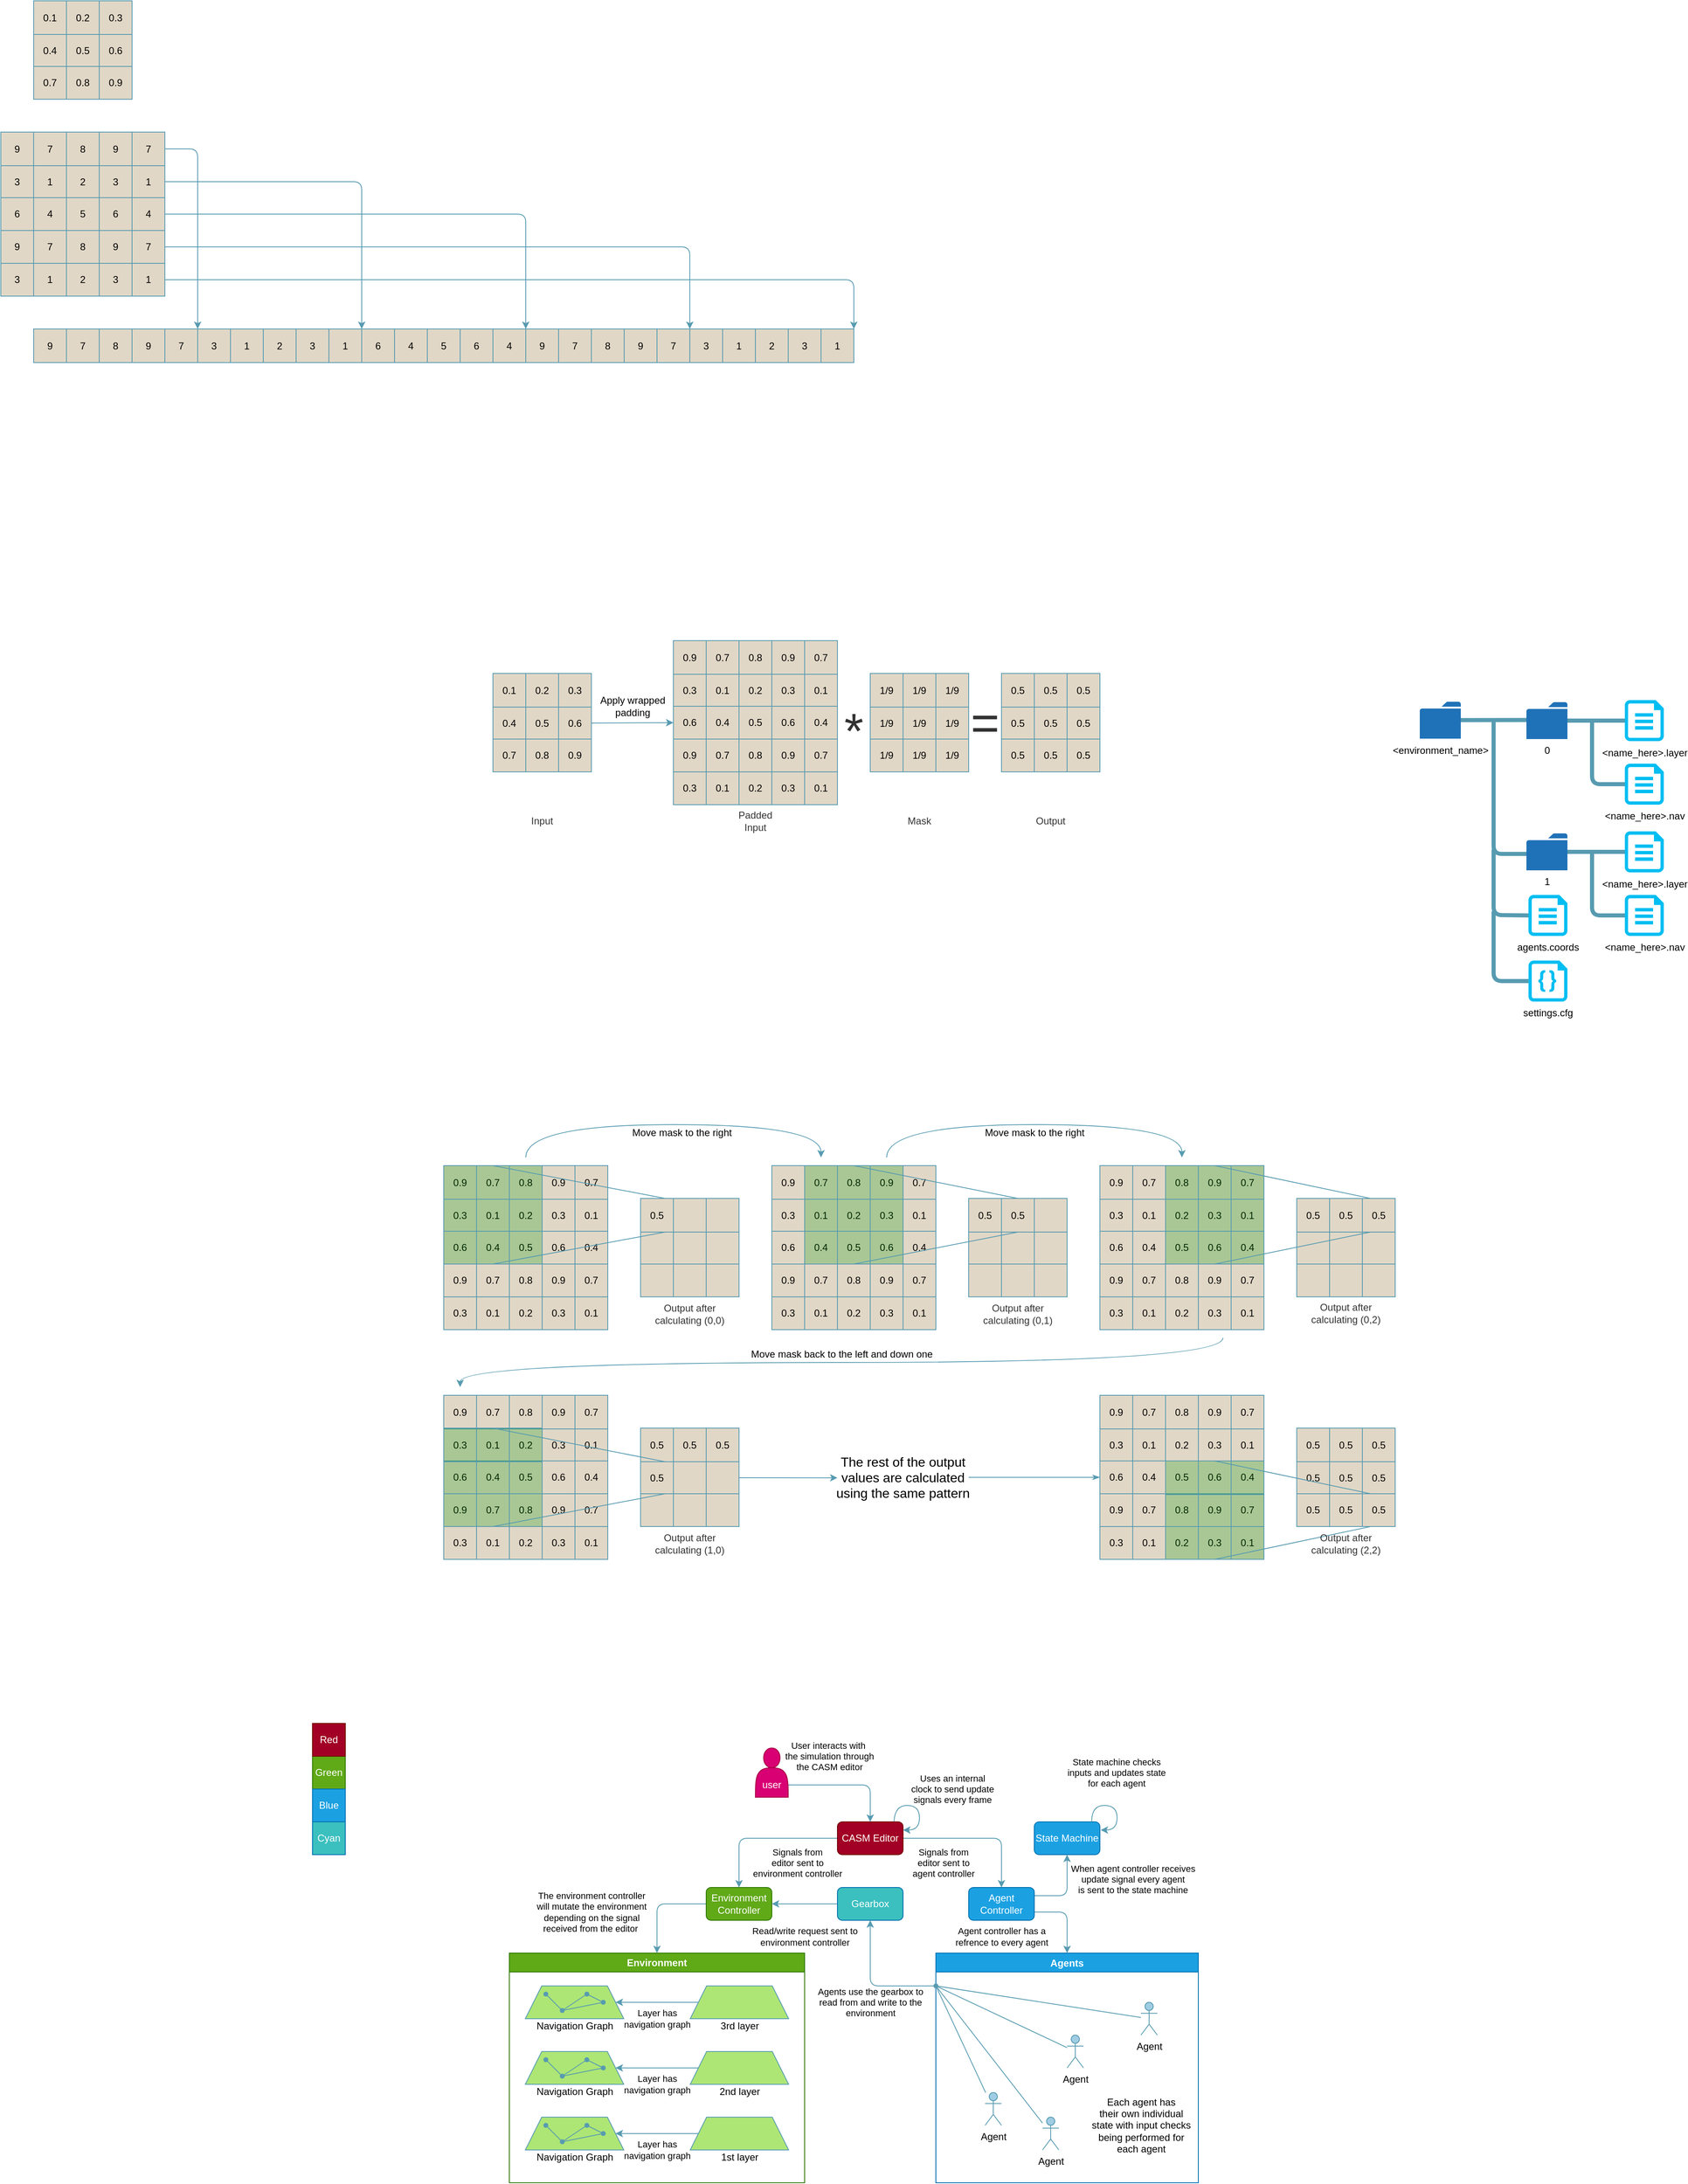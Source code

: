 <mxfile>
    <diagram id="ma74hijiuDZRGCtGPLLQ" name="Page-1">
        <mxGraphModel dx="2017" dy="3578" grid="1" gridSize="10" guides="1" tooltips="1" connect="1" arrows="0" fold="1" page="0" pageScale="1" pageWidth="827" pageHeight="1169" background="#ffffff" math="0" shadow="0">
            <root>
                <mxCell id="0"/>
                <mxCell id="1" parent="0"/>
                <mxCell id="82" value="" style="childLayout=tableLayout;recursiveResize=0;shadow=0;fillColor=#E1D7C6;strokeColor=#579BB1;fontColor=#2A9D8F;" parent="1" vertex="1">
                    <mxGeometry x="-60" y="-2300" width="120" height="120" as="geometry"/>
                </mxCell>
                <mxCell id="83" value="" style="shape=tableRow;horizontal=0;startSize=0;swimlaneHead=0;swimlaneBody=0;top=0;left=0;bottom=0;right=0;dropTarget=0;collapsible=0;recursiveResize=0;expand=0;fontStyle=0;fillColor=none;strokeColor=inherit;" parent="82" vertex="1">
                    <mxGeometry width="120" height="41" as="geometry"/>
                </mxCell>
                <mxCell id="84" value="0.1" style="connectable=0;recursiveResize=0;strokeColor=inherit;fillColor=none;align=center;whiteSpace=wrap;html=1;fontColor=#000000;" parent="83" vertex="1">
                    <mxGeometry width="40" height="41" as="geometry">
                        <mxRectangle width="40" height="41" as="alternateBounds"/>
                    </mxGeometry>
                </mxCell>
                <mxCell id="85" value="0.2" style="connectable=0;recursiveResize=0;strokeColor=inherit;fillColor=none;align=center;whiteSpace=wrap;html=1;fontColor=#000000;" parent="83" vertex="1">
                    <mxGeometry x="40" width="40" height="41" as="geometry">
                        <mxRectangle width="40" height="41" as="alternateBounds"/>
                    </mxGeometry>
                </mxCell>
                <mxCell id="86" value="0.3" style="connectable=0;recursiveResize=0;strokeColor=inherit;fillColor=none;align=center;whiteSpace=wrap;html=1;fontColor=#000000;" parent="83" vertex="1">
                    <mxGeometry x="80" width="40" height="41" as="geometry">
                        <mxRectangle width="40" height="41" as="alternateBounds"/>
                    </mxGeometry>
                </mxCell>
                <mxCell id="87" style="shape=tableRow;horizontal=0;startSize=0;swimlaneHead=0;swimlaneBody=0;top=0;left=0;bottom=0;right=0;dropTarget=0;collapsible=0;recursiveResize=0;expand=0;fontStyle=0;fillColor=none;strokeColor=inherit;" parent="82" vertex="1">
                    <mxGeometry y="41" width="120" height="39" as="geometry"/>
                </mxCell>
                <mxCell id="88" value="0.4" style="connectable=0;recursiveResize=0;strokeColor=inherit;fillColor=none;align=center;whiteSpace=wrap;html=1;fontColor=#000000;" parent="87" vertex="1">
                    <mxGeometry width="40" height="39" as="geometry">
                        <mxRectangle width="40" height="39" as="alternateBounds"/>
                    </mxGeometry>
                </mxCell>
                <mxCell id="89" value="0.5" style="connectable=0;recursiveResize=0;strokeColor=inherit;fillColor=none;align=center;whiteSpace=wrap;html=1;fontColor=#000000;labelBackgroundColor=none;" parent="87" vertex="1">
                    <mxGeometry x="40" width="40" height="39" as="geometry">
                        <mxRectangle width="40" height="39" as="alternateBounds"/>
                    </mxGeometry>
                </mxCell>
                <mxCell id="90" value="0.6" style="connectable=0;recursiveResize=0;strokeColor=inherit;fillColor=none;align=center;whiteSpace=wrap;html=1;fontColor=#000000;" parent="87" vertex="1">
                    <mxGeometry x="80" width="40" height="39" as="geometry">
                        <mxRectangle width="40" height="39" as="alternateBounds"/>
                    </mxGeometry>
                </mxCell>
                <mxCell id="91" style="shape=tableRow;horizontal=0;startSize=0;swimlaneHead=0;swimlaneBody=0;top=0;left=0;bottom=0;right=0;dropTarget=0;collapsible=0;recursiveResize=0;expand=0;fontStyle=0;fillColor=none;strokeColor=inherit;" parent="82" vertex="1">
                    <mxGeometry y="80" width="120" height="40" as="geometry"/>
                </mxCell>
                <mxCell id="92" value="0.7" style="connectable=0;recursiveResize=0;strokeColor=inherit;fillColor=none;align=center;whiteSpace=wrap;html=1;fontColor=#000000;" parent="91" vertex="1">
                    <mxGeometry width="40" height="40" as="geometry">
                        <mxRectangle width="40" height="40" as="alternateBounds"/>
                    </mxGeometry>
                </mxCell>
                <mxCell id="93" value="0.8" style="connectable=0;recursiveResize=0;strokeColor=inherit;fillColor=none;align=center;whiteSpace=wrap;html=1;fontColor=#000000;" parent="91" vertex="1">
                    <mxGeometry x="40" width="40" height="40" as="geometry">
                        <mxRectangle width="40" height="40" as="alternateBounds"/>
                    </mxGeometry>
                </mxCell>
                <mxCell id="94" value="0.9" style="connectable=0;recursiveResize=0;strokeColor=inherit;fillColor=none;align=center;whiteSpace=wrap;html=1;fontColor=#000000;" parent="91" vertex="1">
                    <mxGeometry x="80" width="40" height="40" as="geometry">
                        <mxRectangle width="40" height="40" as="alternateBounds"/>
                    </mxGeometry>
                </mxCell>
                <mxCell id="95" value="" style="childLayout=tableLayout;recursiveResize=0;shadow=0;fillColor=#E1D7C6;strokeColor=#579BB1;fontColor=#E76F51;" parent="1" vertex="1">
                    <mxGeometry x="-100" y="-2140" width="200" height="200" as="geometry"/>
                </mxCell>
                <mxCell id="96" value="" style="shape=tableRow;horizontal=0;startSize=0;swimlaneHead=0;swimlaneBody=0;top=0;left=0;bottom=0;right=0;dropTarget=0;collapsible=0;recursiveResize=0;expand=0;fontStyle=0;fillColor=none;strokeColor=inherit;" parent="95" vertex="1">
                    <mxGeometry width="200" height="41" as="geometry"/>
                </mxCell>
                <mxCell id="97" value="9" style="connectable=0;recursiveResize=0;strokeColor=inherit;fillColor=none;align=center;whiteSpace=wrap;html=1;fontColor=#000000;" parent="96" vertex="1">
                    <mxGeometry width="40" height="41" as="geometry">
                        <mxRectangle width="40" height="41" as="alternateBounds"/>
                    </mxGeometry>
                </mxCell>
                <mxCell id="98" value="7" style="connectable=0;recursiveResize=0;strokeColor=inherit;fillColor=none;align=center;whiteSpace=wrap;html=1;fontColor=#000000;" parent="96" vertex="1">
                    <mxGeometry x="40" width="40" height="41" as="geometry">
                        <mxRectangle width="40" height="41" as="alternateBounds"/>
                    </mxGeometry>
                </mxCell>
                <mxCell id="99" value="8" style="connectable=0;recursiveResize=0;strokeColor=inherit;fillColor=none;align=center;whiteSpace=wrap;html=1;fontColor=#000000;" parent="96" vertex="1">
                    <mxGeometry x="80" width="40" height="41" as="geometry">
                        <mxRectangle width="40" height="41" as="alternateBounds"/>
                    </mxGeometry>
                </mxCell>
                <mxCell id="120" value="9" style="connectable=0;recursiveResize=0;strokeColor=inherit;fillColor=none;align=center;whiteSpace=wrap;html=1;fontColor=#000000;" parent="96" vertex="1">
                    <mxGeometry x="120" width="40" height="41" as="geometry">
                        <mxRectangle width="40" height="41" as="alternateBounds"/>
                    </mxGeometry>
                </mxCell>
                <mxCell id="125" value="7" style="connectable=0;recursiveResize=0;strokeColor=inherit;fillColor=none;align=center;whiteSpace=wrap;html=1;fontColor=#000000;" parent="96" vertex="1">
                    <mxGeometry x="160" width="40" height="41" as="geometry">
                        <mxRectangle width="40" height="41" as="alternateBounds"/>
                    </mxGeometry>
                </mxCell>
                <mxCell id="100" style="shape=tableRow;horizontal=0;startSize=0;swimlaneHead=0;swimlaneBody=0;top=0;left=0;bottom=0;right=0;dropTarget=0;collapsible=0;recursiveResize=0;expand=0;fontStyle=0;fillColor=none;strokeColor=inherit;" parent="95" vertex="1">
                    <mxGeometry y="41" width="200" height="39" as="geometry"/>
                </mxCell>
                <mxCell id="101" value="3" style="connectable=0;recursiveResize=0;strokeColor=inherit;fillColor=none;align=center;whiteSpace=wrap;html=1;fontColor=#000000;" parent="100" vertex="1">
                    <mxGeometry width="40" height="39" as="geometry">
                        <mxRectangle width="40" height="39" as="alternateBounds"/>
                    </mxGeometry>
                </mxCell>
                <mxCell id="102" value="1" style="connectable=0;recursiveResize=0;strokeColor=inherit;fillColor=none;align=center;whiteSpace=wrap;html=1;fontColor=#000000;labelBackgroundColor=none;" parent="100" vertex="1">
                    <mxGeometry x="40" width="40" height="39" as="geometry">
                        <mxRectangle width="40" height="39" as="alternateBounds"/>
                    </mxGeometry>
                </mxCell>
                <mxCell id="103" value="2" style="connectable=0;recursiveResize=0;strokeColor=inherit;fillColor=none;align=center;whiteSpace=wrap;html=1;fontColor=#000000;" parent="100" vertex="1">
                    <mxGeometry x="80" width="40" height="39" as="geometry">
                        <mxRectangle width="40" height="39" as="alternateBounds"/>
                    </mxGeometry>
                </mxCell>
                <mxCell id="121" value="3" style="connectable=0;recursiveResize=0;strokeColor=inherit;fillColor=none;align=center;whiteSpace=wrap;html=1;fontColor=#000000;" parent="100" vertex="1">
                    <mxGeometry x="120" width="40" height="39" as="geometry">
                        <mxRectangle width="40" height="39" as="alternateBounds"/>
                    </mxGeometry>
                </mxCell>
                <mxCell id="126" value="1" style="connectable=0;recursiveResize=0;strokeColor=inherit;fillColor=none;align=center;whiteSpace=wrap;html=1;fontColor=#000000;" parent="100" vertex="1">
                    <mxGeometry x="160" width="40" height="39" as="geometry">
                        <mxRectangle width="40" height="39" as="alternateBounds"/>
                    </mxGeometry>
                </mxCell>
                <mxCell id="104" style="shape=tableRow;horizontal=0;startSize=0;swimlaneHead=0;swimlaneBody=0;top=0;left=0;bottom=0;right=0;dropTarget=0;collapsible=0;recursiveResize=0;expand=0;fontStyle=0;fillColor=none;strokeColor=inherit;" parent="95" vertex="1">
                    <mxGeometry y="80" width="200" height="40" as="geometry"/>
                </mxCell>
                <mxCell id="105" value="6" style="connectable=0;recursiveResize=0;strokeColor=inherit;fillColor=none;align=center;whiteSpace=wrap;html=1;fontColor=#000000;" parent="104" vertex="1">
                    <mxGeometry width="40" height="40" as="geometry">
                        <mxRectangle width="40" height="40" as="alternateBounds"/>
                    </mxGeometry>
                </mxCell>
                <mxCell id="106" value="4" style="connectable=0;recursiveResize=0;strokeColor=inherit;fillColor=none;align=center;whiteSpace=wrap;html=1;fontColor=#000000;" parent="104" vertex="1">
                    <mxGeometry x="40" width="40" height="40" as="geometry">
                        <mxRectangle width="40" height="40" as="alternateBounds"/>
                    </mxGeometry>
                </mxCell>
                <mxCell id="107" value="5" style="connectable=0;recursiveResize=0;strokeColor=inherit;fillColor=none;align=center;whiteSpace=wrap;html=1;fontColor=#000000;" parent="104" vertex="1">
                    <mxGeometry x="80" width="40" height="40" as="geometry">
                        <mxRectangle width="40" height="40" as="alternateBounds"/>
                    </mxGeometry>
                </mxCell>
                <mxCell id="122" value="6" style="connectable=0;recursiveResize=0;strokeColor=inherit;fillColor=none;align=center;whiteSpace=wrap;html=1;fontColor=#000000;" parent="104" vertex="1">
                    <mxGeometry x="120" width="40" height="40" as="geometry">
                        <mxRectangle width="40" height="40" as="alternateBounds"/>
                    </mxGeometry>
                </mxCell>
                <mxCell id="127" value="4" style="connectable=0;recursiveResize=0;strokeColor=inherit;fillColor=none;align=center;whiteSpace=wrap;html=1;fontColor=#000000;" parent="104" vertex="1">
                    <mxGeometry x="160" width="40" height="40" as="geometry">
                        <mxRectangle width="40" height="40" as="alternateBounds"/>
                    </mxGeometry>
                </mxCell>
                <mxCell id="116" style="shape=tableRow;horizontal=0;startSize=0;swimlaneHead=0;swimlaneBody=0;top=0;left=0;bottom=0;right=0;dropTarget=0;collapsible=0;recursiveResize=0;expand=0;fontStyle=0;fillColor=none;strokeColor=inherit;" parent="95" vertex="1">
                    <mxGeometry y="120" width="200" height="40" as="geometry"/>
                </mxCell>
                <mxCell id="117" value="9" style="connectable=0;recursiveResize=0;strokeColor=inherit;fillColor=none;align=center;whiteSpace=wrap;html=1;fontColor=#000000;" parent="116" vertex="1">
                    <mxGeometry width="40" height="40" as="geometry">
                        <mxRectangle width="40" height="40" as="alternateBounds"/>
                    </mxGeometry>
                </mxCell>
                <mxCell id="118" value="7" style="connectable=0;recursiveResize=0;strokeColor=inherit;fillColor=none;align=center;whiteSpace=wrap;html=1;fontColor=#000000;" parent="116" vertex="1">
                    <mxGeometry x="40" width="40" height="40" as="geometry">
                        <mxRectangle width="40" height="40" as="alternateBounds"/>
                    </mxGeometry>
                </mxCell>
                <mxCell id="119" value="8" style="connectable=0;recursiveResize=0;strokeColor=inherit;fillColor=none;align=center;whiteSpace=wrap;html=1;fontColor=#000000;" parent="116" vertex="1">
                    <mxGeometry x="80" width="40" height="40" as="geometry">
                        <mxRectangle width="40" height="40" as="alternateBounds"/>
                    </mxGeometry>
                </mxCell>
                <mxCell id="123" value="9" style="connectable=0;recursiveResize=0;strokeColor=inherit;fillColor=none;align=center;whiteSpace=wrap;html=1;fontColor=#000000;" parent="116" vertex="1">
                    <mxGeometry x="120" width="40" height="40" as="geometry">
                        <mxRectangle width="40" height="40" as="alternateBounds"/>
                    </mxGeometry>
                </mxCell>
                <mxCell id="128" value="7" style="connectable=0;recursiveResize=0;strokeColor=inherit;fillColor=none;align=center;whiteSpace=wrap;html=1;fontColor=#000000;" parent="116" vertex="1">
                    <mxGeometry x="160" width="40" height="40" as="geometry">
                        <mxRectangle width="40" height="40" as="alternateBounds"/>
                    </mxGeometry>
                </mxCell>
                <mxCell id="112" style="shape=tableRow;horizontal=0;startSize=0;swimlaneHead=0;swimlaneBody=0;top=0;left=0;bottom=0;right=0;dropTarget=0;collapsible=0;recursiveResize=0;expand=0;fontStyle=0;fillColor=none;strokeColor=inherit;" parent="95" vertex="1">
                    <mxGeometry y="160" width="200" height="40" as="geometry"/>
                </mxCell>
                <mxCell id="113" value="3" style="connectable=0;recursiveResize=0;strokeColor=inherit;fillColor=none;align=center;whiteSpace=wrap;html=1;fontColor=#000000;" parent="112" vertex="1">
                    <mxGeometry width="40" height="40" as="geometry">
                        <mxRectangle width="40" height="40" as="alternateBounds"/>
                    </mxGeometry>
                </mxCell>
                <mxCell id="114" value="1" style="connectable=0;recursiveResize=0;strokeColor=inherit;fillColor=none;align=center;whiteSpace=wrap;html=1;fontColor=#000000;" parent="112" vertex="1">
                    <mxGeometry x="40" width="40" height="40" as="geometry">
                        <mxRectangle width="40" height="40" as="alternateBounds"/>
                    </mxGeometry>
                </mxCell>
                <mxCell id="115" value="2" style="connectable=0;recursiveResize=0;strokeColor=inherit;fillColor=none;align=center;whiteSpace=wrap;html=1;fontColor=#000000;" parent="112" vertex="1">
                    <mxGeometry x="80" width="40" height="40" as="geometry">
                        <mxRectangle width="40" height="40" as="alternateBounds"/>
                    </mxGeometry>
                </mxCell>
                <mxCell id="124" value="3" style="connectable=0;recursiveResize=0;strokeColor=inherit;fillColor=none;align=center;whiteSpace=wrap;html=1;fontColor=#000000;" parent="112" vertex="1">
                    <mxGeometry x="120" width="40" height="40" as="geometry">
                        <mxRectangle width="40" height="40" as="alternateBounds"/>
                    </mxGeometry>
                </mxCell>
                <mxCell id="129" value="1" style="connectable=0;recursiveResize=0;strokeColor=inherit;fillColor=none;align=center;whiteSpace=wrap;html=1;fontColor=#000000;" parent="112" vertex="1">
                    <mxGeometry x="160" width="40" height="40" as="geometry">
                        <mxRectangle width="40" height="40" as="alternateBounds"/>
                    </mxGeometry>
                </mxCell>
                <mxCell id="130" value="" style="childLayout=tableLayout;recursiveResize=0;shadow=0;fillColor=#E1D7C6;strokeColor=#579BB1;fontColor=#E76F51;" parent="1" vertex="1">
                    <mxGeometry x="-60" y="-1900" width="200" height="41" as="geometry"/>
                </mxCell>
                <mxCell id="131" value="" style="shape=tableRow;horizontal=0;startSize=0;swimlaneHead=0;swimlaneBody=0;top=0;left=0;bottom=0;right=0;dropTarget=0;collapsible=0;recursiveResize=0;expand=0;fontStyle=0;fillColor=none;strokeColor=inherit;" parent="130" vertex="1">
                    <mxGeometry width="200" height="41" as="geometry"/>
                </mxCell>
                <mxCell id="132" value="9" style="connectable=0;recursiveResize=0;strokeColor=inherit;fillColor=none;align=center;whiteSpace=wrap;html=1;fontColor=#000000;" parent="131" vertex="1">
                    <mxGeometry width="40" height="41" as="geometry">
                        <mxRectangle width="40" height="41" as="alternateBounds"/>
                    </mxGeometry>
                </mxCell>
                <mxCell id="133" value="7" style="connectable=0;recursiveResize=0;strokeColor=inherit;fillColor=none;align=center;whiteSpace=wrap;html=1;fontColor=#000000;" parent="131" vertex="1">
                    <mxGeometry x="40" width="40" height="41" as="geometry">
                        <mxRectangle width="40" height="41" as="alternateBounds"/>
                    </mxGeometry>
                </mxCell>
                <mxCell id="134" value="8" style="connectable=0;recursiveResize=0;strokeColor=inherit;fillColor=none;align=center;whiteSpace=wrap;html=1;fontColor=#000000;" parent="131" vertex="1">
                    <mxGeometry x="80" width="40" height="41" as="geometry">
                        <mxRectangle width="40" height="41" as="alternateBounds"/>
                    </mxGeometry>
                </mxCell>
                <mxCell id="135" value="9" style="connectable=0;recursiveResize=0;strokeColor=inherit;fillColor=none;align=center;whiteSpace=wrap;html=1;fontColor=#000000;" parent="131" vertex="1">
                    <mxGeometry x="120" width="40" height="41" as="geometry">
                        <mxRectangle width="40" height="41" as="alternateBounds"/>
                    </mxGeometry>
                </mxCell>
                <mxCell id="136" value="7" style="connectable=0;recursiveResize=0;strokeColor=inherit;fillColor=none;align=center;whiteSpace=wrap;html=1;fontColor=#000000;" parent="131" vertex="1">
                    <mxGeometry x="160" width="40" height="41" as="geometry">
                        <mxRectangle width="40" height="41" as="alternateBounds"/>
                    </mxGeometry>
                </mxCell>
                <mxCell id="255" value="" style="childLayout=tableLayout;recursiveResize=0;shadow=0;fillColor=#E1D7C6;strokeColor=#579BB1;fontColor=#E76F51;" parent="1" vertex="1">
                    <mxGeometry x="140" y="-1900" width="200" height="41" as="geometry"/>
                </mxCell>
                <mxCell id="256" value="" style="shape=tableRow;horizontal=0;startSize=0;swimlaneHead=0;swimlaneBody=0;top=0;left=0;bottom=0;right=0;dropTarget=0;collapsible=0;recursiveResize=0;expand=0;fontStyle=0;fillColor=none;strokeColor=inherit;" parent="255" vertex="1">
                    <mxGeometry width="200" height="41" as="geometry"/>
                </mxCell>
                <mxCell id="257" value="3" style="connectable=0;recursiveResize=0;strokeColor=inherit;fillColor=none;align=center;whiteSpace=wrap;html=1;fontColor=#000000;" parent="256" vertex="1">
                    <mxGeometry width="40" height="41" as="geometry">
                        <mxRectangle width="40" height="41" as="alternateBounds"/>
                    </mxGeometry>
                </mxCell>
                <mxCell id="258" value="1" style="connectable=0;recursiveResize=0;strokeColor=inherit;fillColor=none;align=center;whiteSpace=wrap;html=1;fontColor=#000000;" parent="256" vertex="1">
                    <mxGeometry x="40" width="40" height="41" as="geometry">
                        <mxRectangle width="40" height="41" as="alternateBounds"/>
                    </mxGeometry>
                </mxCell>
                <mxCell id="259" value="2" style="connectable=0;recursiveResize=0;strokeColor=inherit;fillColor=none;align=center;whiteSpace=wrap;html=1;fontColor=#000000;" parent="256" vertex="1">
                    <mxGeometry x="80" width="40" height="41" as="geometry">
                        <mxRectangle width="40" height="41" as="alternateBounds"/>
                    </mxGeometry>
                </mxCell>
                <mxCell id="260" value="3" style="connectable=0;recursiveResize=0;strokeColor=inherit;fillColor=none;align=center;whiteSpace=wrap;html=1;fontColor=#000000;" parent="256" vertex="1">
                    <mxGeometry x="120" width="40" height="41" as="geometry">
                        <mxRectangle width="40" height="41" as="alternateBounds"/>
                    </mxGeometry>
                </mxCell>
                <mxCell id="261" value="1" style="connectable=0;recursiveResize=0;strokeColor=inherit;fillColor=none;align=center;whiteSpace=wrap;html=1;fontColor=#000000;" parent="256" vertex="1">
                    <mxGeometry x="160" width="40" height="41" as="geometry">
                        <mxRectangle width="40" height="41" as="alternateBounds"/>
                    </mxGeometry>
                </mxCell>
                <mxCell id="262" value="" style="childLayout=tableLayout;recursiveResize=0;shadow=0;fillColor=#E1D7C6;strokeColor=#579BB1;fontColor=#E76F51;" parent="1" vertex="1">
                    <mxGeometry x="540" y="-1900" width="200" height="41" as="geometry"/>
                </mxCell>
                <mxCell id="263" value="" style="shape=tableRow;horizontal=0;startSize=0;swimlaneHead=0;swimlaneBody=0;top=0;left=0;bottom=0;right=0;dropTarget=0;collapsible=0;recursiveResize=0;expand=0;fontStyle=0;fillColor=none;strokeColor=inherit;" parent="262" vertex="1">
                    <mxGeometry width="200" height="41" as="geometry"/>
                </mxCell>
                <mxCell id="264" value="9" style="connectable=0;recursiveResize=0;strokeColor=inherit;fillColor=none;align=center;whiteSpace=wrap;html=1;fontColor=#000000;" parent="263" vertex="1">
                    <mxGeometry width="40" height="41" as="geometry">
                        <mxRectangle width="40" height="41" as="alternateBounds"/>
                    </mxGeometry>
                </mxCell>
                <mxCell id="265" value="7" style="connectable=0;recursiveResize=0;strokeColor=inherit;fillColor=none;align=center;whiteSpace=wrap;html=1;fontColor=#000000;" parent="263" vertex="1">
                    <mxGeometry x="40" width="40" height="41" as="geometry">
                        <mxRectangle width="40" height="41" as="alternateBounds"/>
                    </mxGeometry>
                </mxCell>
                <mxCell id="266" value="8" style="connectable=0;recursiveResize=0;strokeColor=inherit;fillColor=none;align=center;whiteSpace=wrap;html=1;fontColor=#000000;" parent="263" vertex="1">
                    <mxGeometry x="80" width="40" height="41" as="geometry">
                        <mxRectangle width="40" height="41" as="alternateBounds"/>
                    </mxGeometry>
                </mxCell>
                <mxCell id="267" value="9" style="connectable=0;recursiveResize=0;strokeColor=inherit;fillColor=none;align=center;whiteSpace=wrap;html=1;fontColor=#000000;" parent="263" vertex="1">
                    <mxGeometry x="120" width="40" height="41" as="geometry">
                        <mxRectangle width="40" height="41" as="alternateBounds"/>
                    </mxGeometry>
                </mxCell>
                <mxCell id="268" value="7" style="connectable=0;recursiveResize=0;strokeColor=inherit;fillColor=none;align=center;whiteSpace=wrap;html=1;fontColor=#000000;" parent="263" vertex="1">
                    <mxGeometry x="160" width="40" height="41" as="geometry">
                        <mxRectangle width="40" height="41" as="alternateBounds"/>
                    </mxGeometry>
                </mxCell>
                <mxCell id="269" value="" style="childLayout=tableLayout;recursiveResize=0;shadow=0;fillColor=#E1D7C6;strokeColor=#579BB1;fontColor=#E76F51;" parent="1" vertex="1">
                    <mxGeometry x="740" y="-1900" width="200" height="41" as="geometry"/>
                </mxCell>
                <mxCell id="270" value="" style="shape=tableRow;horizontal=0;startSize=0;swimlaneHead=0;swimlaneBody=0;top=0;left=0;bottom=0;right=0;dropTarget=0;collapsible=0;recursiveResize=0;expand=0;fontStyle=0;fillColor=none;strokeColor=inherit;" parent="269" vertex="1">
                    <mxGeometry width="200" height="41" as="geometry"/>
                </mxCell>
                <mxCell id="271" value="3" style="connectable=0;recursiveResize=0;strokeColor=inherit;fillColor=none;align=center;whiteSpace=wrap;html=1;fontColor=#000000;" parent="270" vertex="1">
                    <mxGeometry width="40" height="41" as="geometry">
                        <mxRectangle width="40" height="41" as="alternateBounds"/>
                    </mxGeometry>
                </mxCell>
                <mxCell id="272" value="1" style="connectable=0;recursiveResize=0;strokeColor=inherit;fillColor=none;align=center;whiteSpace=wrap;html=1;fontColor=#000000;" parent="270" vertex="1">
                    <mxGeometry x="40" width="40" height="41" as="geometry">
                        <mxRectangle width="40" height="41" as="alternateBounds"/>
                    </mxGeometry>
                </mxCell>
                <mxCell id="273" value="2" style="connectable=0;recursiveResize=0;strokeColor=inherit;fillColor=none;align=center;whiteSpace=wrap;html=1;fontColor=#000000;" parent="270" vertex="1">
                    <mxGeometry x="80" width="40" height="41" as="geometry">
                        <mxRectangle width="40" height="41" as="alternateBounds"/>
                    </mxGeometry>
                </mxCell>
                <mxCell id="274" value="3" style="connectable=0;recursiveResize=0;strokeColor=inherit;fillColor=none;align=center;whiteSpace=wrap;html=1;fontColor=#000000;" parent="270" vertex="1">
                    <mxGeometry x="120" width="40" height="41" as="geometry">
                        <mxRectangle width="40" height="41" as="alternateBounds"/>
                    </mxGeometry>
                </mxCell>
                <mxCell id="275" value="1" style="connectable=0;recursiveResize=0;strokeColor=inherit;fillColor=none;align=center;whiteSpace=wrap;html=1;fontColor=#000000;" parent="270" vertex="1">
                    <mxGeometry x="160" width="40" height="41" as="geometry">
                        <mxRectangle width="40" height="41" as="alternateBounds"/>
                    </mxGeometry>
                </mxCell>
                <mxCell id="276" value="" style="childLayout=tableLayout;recursiveResize=0;shadow=0;fillColor=#E1D7C6;strokeColor=#579BB1;fontColor=#E76F51;" parent="1" vertex="1">
                    <mxGeometry x="340" y="-1900" width="200" height="41" as="geometry"/>
                </mxCell>
                <mxCell id="277" value="" style="shape=tableRow;horizontal=0;startSize=0;swimlaneHead=0;swimlaneBody=0;top=0;left=0;bottom=0;right=0;dropTarget=0;collapsible=0;recursiveResize=0;expand=0;fontStyle=0;fillColor=none;strokeColor=inherit;" parent="276" vertex="1">
                    <mxGeometry width="200" height="41" as="geometry"/>
                </mxCell>
                <mxCell id="278" value="6" style="connectable=0;recursiveResize=0;strokeColor=inherit;fillColor=none;align=center;whiteSpace=wrap;html=1;fontColor=#000000;" parent="277" vertex="1">
                    <mxGeometry width="40" height="41" as="geometry">
                        <mxRectangle width="40" height="41" as="alternateBounds"/>
                    </mxGeometry>
                </mxCell>
                <mxCell id="279" value="4" style="connectable=0;recursiveResize=0;strokeColor=inherit;fillColor=none;align=center;whiteSpace=wrap;html=1;fontColor=#000000;" parent="277" vertex="1">
                    <mxGeometry x="40" width="40" height="41" as="geometry">
                        <mxRectangle width="40" height="41" as="alternateBounds"/>
                    </mxGeometry>
                </mxCell>
                <mxCell id="280" value="5" style="connectable=0;recursiveResize=0;strokeColor=inherit;fillColor=none;align=center;whiteSpace=wrap;html=1;fontColor=#000000;" parent="277" vertex="1">
                    <mxGeometry x="80" width="40" height="41" as="geometry">
                        <mxRectangle width="40" height="41" as="alternateBounds"/>
                    </mxGeometry>
                </mxCell>
                <mxCell id="281" value="6" style="connectable=0;recursiveResize=0;strokeColor=inherit;fillColor=none;align=center;whiteSpace=wrap;html=1;fontColor=#000000;" parent="277" vertex="1">
                    <mxGeometry x="120" width="40" height="41" as="geometry">
                        <mxRectangle width="40" height="41" as="alternateBounds"/>
                    </mxGeometry>
                </mxCell>
                <mxCell id="282" value="4" style="connectable=0;recursiveResize=0;strokeColor=inherit;fillColor=none;align=center;whiteSpace=wrap;html=1;fontColor=#000000;" parent="277" vertex="1">
                    <mxGeometry x="160" width="40" height="41" as="geometry">
                        <mxRectangle width="40" height="41" as="alternateBounds"/>
                    </mxGeometry>
                </mxCell>
                <mxCell id="283" style="edgeStyle=orthogonalEdgeStyle;html=1;exitX=1;exitY=0.5;exitDx=0;exitDy=0;entryX=1;entryY=0;entryDx=0;entryDy=0;fontFamily=Helvetica;fontSize=12;fontColor=#E76F51;strokeColor=#579BB1;" parent="1" source="96" target="131" edge="1">
                    <mxGeometry relative="1" as="geometry"/>
                </mxCell>
                <mxCell id="284" style="edgeStyle=orthogonalEdgeStyle;html=1;exitX=1;exitY=0.5;exitDx=0;exitDy=0;entryX=0;entryY=0;entryDx=0;entryDy=0;strokeColor=#579BB1;fontFamily=Helvetica;fontSize=12;fontColor=#E76F51;" parent="1" source="100" target="277" edge="1">
                    <mxGeometry relative="1" as="geometry"/>
                </mxCell>
                <mxCell id="285" style="edgeStyle=orthogonalEdgeStyle;html=1;exitX=1;exitY=0.5;exitDx=0;exitDy=0;entryX=1;entryY=0;entryDx=0;entryDy=0;strokeColor=#579BB1;fontFamily=Helvetica;fontSize=12;fontColor=#E76F51;" parent="1" source="104" target="277" edge="1">
                    <mxGeometry relative="1" as="geometry"/>
                </mxCell>
                <mxCell id="286" style="edgeStyle=orthogonalEdgeStyle;html=1;exitX=1;exitY=0.5;exitDx=0;exitDy=0;entryX=0;entryY=0;entryDx=0;entryDy=0;strokeColor=#579BB1;fontFamily=Helvetica;fontSize=12;fontColor=#E76F51;" parent="1" source="116" target="270" edge="1">
                    <mxGeometry relative="1" as="geometry"/>
                </mxCell>
                <mxCell id="289" style="edgeStyle=orthogonalEdgeStyle;html=1;exitX=1;exitY=0.5;exitDx=0;exitDy=0;entryX=1;entryY=0;entryDx=0;entryDy=0;strokeColor=#579BB1;fontFamily=Helvetica;fontSize=12;fontColor=#E76F51;" parent="1" source="112" target="270" edge="1">
                    <mxGeometry relative="1" as="geometry"/>
                </mxCell>
                <mxCell id="345" value="" style="childLayout=tableLayout;recursiveResize=0;shadow=0;fillColor=#E1D7C6;strokeColor=#579BB1;fontColor=#E76F51;" parent="1" vertex="1">
                    <mxGeometry x="720" y="-1520" width="200" height="200" as="geometry"/>
                </mxCell>
                <mxCell id="346" value="" style="shape=tableRow;horizontal=0;startSize=0;swimlaneHead=0;swimlaneBody=0;top=0;left=0;bottom=0;right=0;dropTarget=0;collapsible=0;recursiveResize=0;expand=0;fontStyle=0;fillColor=none;strokeColor=inherit;" parent="345" vertex="1">
                    <mxGeometry width="200" height="41" as="geometry"/>
                </mxCell>
                <mxCell id="347" value="0.9" style="connectable=0;recursiveResize=0;strokeColor=inherit;fillColor=none;align=center;whiteSpace=wrap;html=1;fontColor=#000000;" parent="346" vertex="1">
                    <mxGeometry width="40" height="41" as="geometry">
                        <mxRectangle width="40" height="41" as="alternateBounds"/>
                    </mxGeometry>
                </mxCell>
                <mxCell id="348" value="0.7" style="connectable=0;recursiveResize=0;strokeColor=inherit;fillColor=none;align=center;whiteSpace=wrap;html=1;fontColor=#000000;" parent="346" vertex="1">
                    <mxGeometry x="40" width="40" height="41" as="geometry">
                        <mxRectangle width="40" height="41" as="alternateBounds"/>
                    </mxGeometry>
                </mxCell>
                <mxCell id="349" value="0.8" style="connectable=0;recursiveResize=0;strokeColor=inherit;fillColor=none;align=center;whiteSpace=wrap;html=1;fontColor=#000000;" parent="346" vertex="1">
                    <mxGeometry x="80" width="40" height="41" as="geometry">
                        <mxRectangle width="40" height="41" as="alternateBounds"/>
                    </mxGeometry>
                </mxCell>
                <mxCell id="350" value="0.9" style="connectable=0;recursiveResize=0;strokeColor=inherit;fillColor=none;align=center;whiteSpace=wrap;html=1;fontColor=#000000;" parent="346" vertex="1">
                    <mxGeometry x="120" width="40" height="41" as="geometry">
                        <mxRectangle width="40" height="41" as="alternateBounds"/>
                    </mxGeometry>
                </mxCell>
                <mxCell id="351" value="0.7" style="connectable=0;recursiveResize=0;strokeColor=inherit;fillColor=none;align=center;whiteSpace=wrap;html=1;fontColor=#000000;" parent="346" vertex="1">
                    <mxGeometry x="160" width="40" height="41" as="geometry">
                        <mxRectangle width="40" height="41" as="alternateBounds"/>
                    </mxGeometry>
                </mxCell>
                <mxCell id="352" style="shape=tableRow;horizontal=0;startSize=0;swimlaneHead=0;swimlaneBody=0;top=0;left=0;bottom=0;right=0;dropTarget=0;collapsible=0;recursiveResize=0;expand=0;fontStyle=0;fillColor=none;strokeColor=inherit;" parent="345" vertex="1">
                    <mxGeometry y="41" width="200" height="39" as="geometry"/>
                </mxCell>
                <mxCell id="353" value="0.3" style="connectable=0;recursiveResize=0;strokeColor=inherit;fillColor=none;align=center;whiteSpace=wrap;html=1;fontColor=#000000;" parent="352" vertex="1">
                    <mxGeometry width="40" height="39" as="geometry">
                        <mxRectangle width="40" height="39" as="alternateBounds"/>
                    </mxGeometry>
                </mxCell>
                <mxCell id="354" value="0.1" style="connectable=0;recursiveResize=0;strokeColor=inherit;fillColor=none;align=center;whiteSpace=wrap;html=1;fontColor=#000000;labelBackgroundColor=none;" parent="352" vertex="1">
                    <mxGeometry x="40" width="40" height="39" as="geometry">
                        <mxRectangle width="40" height="39" as="alternateBounds"/>
                    </mxGeometry>
                </mxCell>
                <mxCell id="355" value="0.2" style="connectable=0;recursiveResize=0;strokeColor=inherit;fillColor=none;align=center;whiteSpace=wrap;html=1;fontColor=#000000;" parent="352" vertex="1">
                    <mxGeometry x="80" width="40" height="39" as="geometry">
                        <mxRectangle width="40" height="39" as="alternateBounds"/>
                    </mxGeometry>
                </mxCell>
                <mxCell id="356" value="0.3" style="connectable=0;recursiveResize=0;strokeColor=inherit;fillColor=none;align=center;whiteSpace=wrap;html=1;fontColor=#000000;" parent="352" vertex="1">
                    <mxGeometry x="120" width="40" height="39" as="geometry">
                        <mxRectangle width="40" height="39" as="alternateBounds"/>
                    </mxGeometry>
                </mxCell>
                <mxCell id="357" value="0.1" style="connectable=0;recursiveResize=0;strokeColor=inherit;fillColor=none;align=center;whiteSpace=wrap;html=1;fontColor=#000000;" parent="352" vertex="1">
                    <mxGeometry x="160" width="40" height="39" as="geometry">
                        <mxRectangle width="40" height="39" as="alternateBounds"/>
                    </mxGeometry>
                </mxCell>
                <mxCell id="358" style="shape=tableRow;horizontal=0;startSize=0;swimlaneHead=0;swimlaneBody=0;top=0;left=0;bottom=0;right=0;dropTarget=0;collapsible=0;recursiveResize=0;expand=0;fontStyle=0;fillColor=none;strokeColor=inherit;" parent="345" vertex="1">
                    <mxGeometry y="80" width="200" height="40" as="geometry"/>
                </mxCell>
                <mxCell id="359" value="0.6" style="connectable=0;recursiveResize=0;strokeColor=inherit;fillColor=none;align=center;whiteSpace=wrap;html=1;fontColor=#000000;" parent="358" vertex="1">
                    <mxGeometry width="40" height="40" as="geometry">
                        <mxRectangle width="40" height="40" as="alternateBounds"/>
                    </mxGeometry>
                </mxCell>
                <mxCell id="360" value="0.4" style="connectable=0;recursiveResize=0;strokeColor=inherit;fillColor=none;align=center;whiteSpace=wrap;html=1;fontColor=#000000;" parent="358" vertex="1">
                    <mxGeometry x="40" width="40" height="40" as="geometry">
                        <mxRectangle width="40" height="40" as="alternateBounds"/>
                    </mxGeometry>
                </mxCell>
                <mxCell id="361" value="0.5" style="connectable=0;recursiveResize=0;strokeColor=inherit;fillColor=none;align=center;whiteSpace=wrap;html=1;fontColor=#000000;" parent="358" vertex="1">
                    <mxGeometry x="80" width="40" height="40" as="geometry">
                        <mxRectangle width="40" height="40" as="alternateBounds"/>
                    </mxGeometry>
                </mxCell>
                <mxCell id="362" value="0.6" style="connectable=0;recursiveResize=0;strokeColor=inherit;fillColor=none;align=center;whiteSpace=wrap;html=1;fontColor=#000000;" parent="358" vertex="1">
                    <mxGeometry x="120" width="40" height="40" as="geometry">
                        <mxRectangle width="40" height="40" as="alternateBounds"/>
                    </mxGeometry>
                </mxCell>
                <mxCell id="363" value="0.4" style="connectable=0;recursiveResize=0;strokeColor=inherit;fillColor=none;align=center;whiteSpace=wrap;html=1;fontColor=#000000;" parent="358" vertex="1">
                    <mxGeometry x="160" width="40" height="40" as="geometry">
                        <mxRectangle width="40" height="40" as="alternateBounds"/>
                    </mxGeometry>
                </mxCell>
                <mxCell id="364" style="shape=tableRow;horizontal=0;startSize=0;swimlaneHead=0;swimlaneBody=0;top=0;left=0;bottom=0;right=0;dropTarget=0;collapsible=0;recursiveResize=0;expand=0;fontStyle=0;fillColor=none;strokeColor=inherit;" parent="345" vertex="1">
                    <mxGeometry y="120" width="200" height="40" as="geometry"/>
                </mxCell>
                <mxCell id="365" value="0.9" style="connectable=0;recursiveResize=0;strokeColor=inherit;fillColor=none;align=center;whiteSpace=wrap;html=1;fontColor=#000000;" parent="364" vertex="1">
                    <mxGeometry width="40" height="40" as="geometry">
                        <mxRectangle width="40" height="40" as="alternateBounds"/>
                    </mxGeometry>
                </mxCell>
                <mxCell id="366" value="0.7" style="connectable=0;recursiveResize=0;strokeColor=inherit;fillColor=none;align=center;whiteSpace=wrap;html=1;fontColor=#000000;" parent="364" vertex="1">
                    <mxGeometry x="40" width="40" height="40" as="geometry">
                        <mxRectangle width="40" height="40" as="alternateBounds"/>
                    </mxGeometry>
                </mxCell>
                <mxCell id="367" value="0.8" style="connectable=0;recursiveResize=0;strokeColor=inherit;fillColor=none;align=center;whiteSpace=wrap;html=1;fontColor=#000000;" parent="364" vertex="1">
                    <mxGeometry x="80" width="40" height="40" as="geometry">
                        <mxRectangle width="40" height="40" as="alternateBounds"/>
                    </mxGeometry>
                </mxCell>
                <mxCell id="368" value="0.9" style="connectable=0;recursiveResize=0;strokeColor=inherit;fillColor=none;align=center;whiteSpace=wrap;html=1;fontColor=#000000;" parent="364" vertex="1">
                    <mxGeometry x="120" width="40" height="40" as="geometry">
                        <mxRectangle width="40" height="40" as="alternateBounds"/>
                    </mxGeometry>
                </mxCell>
                <mxCell id="369" value="0.7" style="connectable=0;recursiveResize=0;strokeColor=inherit;fillColor=none;align=center;whiteSpace=wrap;html=1;fontColor=#000000;" parent="364" vertex="1">
                    <mxGeometry x="160" width="40" height="40" as="geometry">
                        <mxRectangle width="40" height="40" as="alternateBounds"/>
                    </mxGeometry>
                </mxCell>
                <mxCell id="370" style="shape=tableRow;horizontal=0;startSize=0;swimlaneHead=0;swimlaneBody=0;top=0;left=0;bottom=0;right=0;dropTarget=0;collapsible=0;recursiveResize=0;expand=0;fontStyle=0;fillColor=none;strokeColor=inherit;" parent="345" vertex="1">
                    <mxGeometry y="160" width="200" height="40" as="geometry"/>
                </mxCell>
                <mxCell id="371" value="0.3" style="connectable=0;recursiveResize=0;strokeColor=inherit;fillColor=none;align=center;whiteSpace=wrap;html=1;fontColor=#000000;" parent="370" vertex="1">
                    <mxGeometry width="40" height="40" as="geometry">
                        <mxRectangle width="40" height="40" as="alternateBounds"/>
                    </mxGeometry>
                </mxCell>
                <mxCell id="372" value="0.1" style="connectable=0;recursiveResize=0;strokeColor=inherit;fillColor=none;align=center;whiteSpace=wrap;html=1;fontColor=#000000;" parent="370" vertex="1">
                    <mxGeometry x="40" width="40" height="40" as="geometry">
                        <mxRectangle width="40" height="40" as="alternateBounds"/>
                    </mxGeometry>
                </mxCell>
                <mxCell id="373" value="0.2" style="connectable=0;recursiveResize=0;strokeColor=inherit;fillColor=none;align=center;whiteSpace=wrap;html=1;fontColor=#000000;" parent="370" vertex="1">
                    <mxGeometry x="80" width="40" height="40" as="geometry">
                        <mxRectangle width="40" height="40" as="alternateBounds"/>
                    </mxGeometry>
                </mxCell>
                <mxCell id="374" value="0.3" style="connectable=0;recursiveResize=0;strokeColor=inherit;fillColor=none;align=center;whiteSpace=wrap;html=1;fontColor=#000000;" parent="370" vertex="1">
                    <mxGeometry x="120" width="40" height="40" as="geometry">
                        <mxRectangle width="40" height="40" as="alternateBounds"/>
                    </mxGeometry>
                </mxCell>
                <mxCell id="375" value="0.1" style="connectable=0;recursiveResize=0;strokeColor=inherit;fillColor=none;align=center;whiteSpace=wrap;html=1;fontColor=#000000;" parent="370" vertex="1">
                    <mxGeometry x="160" width="40" height="40" as="geometry">
                        <mxRectangle width="40" height="40" as="alternateBounds"/>
                    </mxGeometry>
                </mxCell>
                <mxCell id="407" value="" style="childLayout=tableLayout;recursiveResize=0;shadow=0;fillColor=#E1D7C6;strokeColor=#579BB1;fontColor=#2A9D8F;" parent="1" vertex="1">
                    <mxGeometry x="960" y="-1480" width="120" height="120" as="geometry"/>
                </mxCell>
                <mxCell id="408" value="" style="shape=tableRow;horizontal=0;startSize=0;swimlaneHead=0;swimlaneBody=0;top=0;left=0;bottom=0;right=0;dropTarget=0;collapsible=0;recursiveResize=0;expand=0;fontStyle=0;fillColor=none;strokeColor=inherit;" parent="407" vertex="1">
                    <mxGeometry width="120" height="41" as="geometry"/>
                </mxCell>
                <mxCell id="409" value="1/9" style="connectable=0;recursiveResize=0;strokeColor=inherit;fillColor=none;align=center;whiteSpace=wrap;html=1;fontColor=#000000;" parent="408" vertex="1">
                    <mxGeometry width="40" height="41" as="geometry">
                        <mxRectangle width="40" height="41" as="alternateBounds"/>
                    </mxGeometry>
                </mxCell>
                <mxCell id="410" value="1/9" style="connectable=0;recursiveResize=0;strokeColor=inherit;fillColor=none;align=center;whiteSpace=wrap;html=1;fontColor=#000000;" parent="408" vertex="1">
                    <mxGeometry x="40" width="40" height="41" as="geometry">
                        <mxRectangle width="40" height="41" as="alternateBounds"/>
                    </mxGeometry>
                </mxCell>
                <mxCell id="411" value="1/9" style="connectable=0;recursiveResize=0;strokeColor=inherit;fillColor=none;align=center;whiteSpace=wrap;html=1;fontColor=#000000;" parent="408" vertex="1">
                    <mxGeometry x="80" width="40" height="41" as="geometry">
                        <mxRectangle width="40" height="41" as="alternateBounds"/>
                    </mxGeometry>
                </mxCell>
                <mxCell id="412" style="shape=tableRow;horizontal=0;startSize=0;swimlaneHead=0;swimlaneBody=0;top=0;left=0;bottom=0;right=0;dropTarget=0;collapsible=0;recursiveResize=0;expand=0;fontStyle=0;fillColor=none;strokeColor=inherit;" parent="407" vertex="1">
                    <mxGeometry y="41" width="120" height="39" as="geometry"/>
                </mxCell>
                <mxCell id="413" value="1/9" style="connectable=0;recursiveResize=0;strokeColor=inherit;fillColor=none;align=center;whiteSpace=wrap;html=1;fontColor=#000000;" parent="412" vertex="1">
                    <mxGeometry width="40" height="39" as="geometry">
                        <mxRectangle width="40" height="39" as="alternateBounds"/>
                    </mxGeometry>
                </mxCell>
                <mxCell id="414" value="1/9" style="connectable=0;recursiveResize=0;strokeColor=inherit;fillColor=none;align=center;whiteSpace=wrap;html=1;fontColor=#000000;labelBackgroundColor=none;" parent="412" vertex="1">
                    <mxGeometry x="40" width="40" height="39" as="geometry">
                        <mxRectangle width="40" height="39" as="alternateBounds"/>
                    </mxGeometry>
                </mxCell>
                <mxCell id="415" value="1/9" style="connectable=0;recursiveResize=0;strokeColor=inherit;fillColor=none;align=center;whiteSpace=wrap;html=1;fontColor=#000000;" parent="412" vertex="1">
                    <mxGeometry x="80" width="40" height="39" as="geometry">
                        <mxRectangle width="40" height="39" as="alternateBounds"/>
                    </mxGeometry>
                </mxCell>
                <mxCell id="416" style="shape=tableRow;horizontal=0;startSize=0;swimlaneHead=0;swimlaneBody=0;top=0;left=0;bottom=0;right=0;dropTarget=0;collapsible=0;recursiveResize=0;expand=0;fontStyle=0;fillColor=none;strokeColor=inherit;" parent="407" vertex="1">
                    <mxGeometry y="80" width="120" height="40" as="geometry"/>
                </mxCell>
                <mxCell id="417" value="1/9" style="connectable=0;recursiveResize=0;strokeColor=inherit;fillColor=none;align=center;whiteSpace=wrap;html=1;fontColor=#000000;" parent="416" vertex="1">
                    <mxGeometry width="40" height="40" as="geometry">
                        <mxRectangle width="40" height="40" as="alternateBounds"/>
                    </mxGeometry>
                </mxCell>
                <mxCell id="418" value="1/9" style="connectable=0;recursiveResize=0;strokeColor=inherit;fillColor=none;align=center;whiteSpace=wrap;html=1;fontColor=#000000;" parent="416" vertex="1">
                    <mxGeometry x="40" width="40" height="40" as="geometry">
                        <mxRectangle width="40" height="40" as="alternateBounds"/>
                    </mxGeometry>
                </mxCell>
                <mxCell id="419" value="1/9" style="connectable=0;recursiveResize=0;strokeColor=inherit;fillColor=none;align=center;whiteSpace=wrap;html=1;fontColor=#000000;" parent="416" vertex="1">
                    <mxGeometry x="80" width="40" height="40" as="geometry">
                        <mxRectangle width="40" height="40" as="alternateBounds"/>
                    </mxGeometry>
                </mxCell>
                <mxCell id="420" value="" style="childLayout=tableLayout;recursiveResize=0;shadow=0;fillColor=#E1D7C6;strokeColor=#579BB1;fontColor=#2A9D8F;" parent="1" vertex="1">
                    <mxGeometry x="1120" y="-1480" width="120" height="120" as="geometry"/>
                </mxCell>
                <mxCell id="421" value="" style="shape=tableRow;horizontal=0;startSize=0;swimlaneHead=0;swimlaneBody=0;top=0;left=0;bottom=0;right=0;dropTarget=0;collapsible=0;recursiveResize=0;expand=0;fontStyle=0;fillColor=none;strokeColor=inherit;" parent="420" vertex="1">
                    <mxGeometry width="120" height="41" as="geometry"/>
                </mxCell>
                <mxCell id="422" value="0.5" style="connectable=0;recursiveResize=0;strokeColor=inherit;fillColor=none;align=center;whiteSpace=wrap;html=1;fontColor=#000000;" parent="421" vertex="1">
                    <mxGeometry width="40" height="41" as="geometry">
                        <mxRectangle width="40" height="41" as="alternateBounds"/>
                    </mxGeometry>
                </mxCell>
                <mxCell id="423" value="0.5" style="connectable=0;recursiveResize=0;strokeColor=inherit;fillColor=none;align=center;whiteSpace=wrap;html=1;fontColor=#000000;" parent="421" vertex="1">
                    <mxGeometry x="40" width="40" height="41" as="geometry">
                        <mxRectangle width="40" height="41" as="alternateBounds"/>
                    </mxGeometry>
                </mxCell>
                <mxCell id="424" value="0.5" style="connectable=0;recursiveResize=0;strokeColor=inherit;fillColor=none;align=center;whiteSpace=wrap;html=1;fontColor=#000000;" parent="421" vertex="1">
                    <mxGeometry x="80" width="40" height="41" as="geometry">
                        <mxRectangle width="40" height="41" as="alternateBounds"/>
                    </mxGeometry>
                </mxCell>
                <mxCell id="425" style="shape=tableRow;horizontal=0;startSize=0;swimlaneHead=0;swimlaneBody=0;top=0;left=0;bottom=0;right=0;dropTarget=0;collapsible=0;recursiveResize=0;expand=0;fontStyle=0;fillColor=none;strokeColor=inherit;" parent="420" vertex="1">
                    <mxGeometry y="41" width="120" height="39" as="geometry"/>
                </mxCell>
                <mxCell id="426" value="0.5" style="connectable=0;recursiveResize=0;strokeColor=inherit;fillColor=none;align=center;whiteSpace=wrap;html=1;fontColor=#000000;" parent="425" vertex="1">
                    <mxGeometry width="40" height="39" as="geometry">
                        <mxRectangle width="40" height="39" as="alternateBounds"/>
                    </mxGeometry>
                </mxCell>
                <mxCell id="427" value="0.5" style="connectable=0;recursiveResize=0;strokeColor=inherit;fillColor=none;align=center;whiteSpace=wrap;html=1;fontColor=#000000;labelBackgroundColor=none;" parent="425" vertex="1">
                    <mxGeometry x="40" width="40" height="39" as="geometry">
                        <mxRectangle width="40" height="39" as="alternateBounds"/>
                    </mxGeometry>
                </mxCell>
                <mxCell id="428" value="0.5" style="connectable=0;recursiveResize=0;strokeColor=inherit;fillColor=none;align=center;whiteSpace=wrap;html=1;fontColor=#000000;" parent="425" vertex="1">
                    <mxGeometry x="80" width="40" height="39" as="geometry">
                        <mxRectangle width="40" height="39" as="alternateBounds"/>
                    </mxGeometry>
                </mxCell>
                <mxCell id="429" style="shape=tableRow;horizontal=0;startSize=0;swimlaneHead=0;swimlaneBody=0;top=0;left=0;bottom=0;right=0;dropTarget=0;collapsible=0;recursiveResize=0;expand=0;fontStyle=0;fillColor=none;strokeColor=inherit;" parent="420" vertex="1">
                    <mxGeometry y="80" width="120" height="40" as="geometry"/>
                </mxCell>
                <mxCell id="430" value="0.5" style="connectable=0;recursiveResize=0;strokeColor=inherit;fillColor=none;align=center;whiteSpace=wrap;html=1;fontColor=#000000;" parent="429" vertex="1">
                    <mxGeometry width="40" height="40" as="geometry">
                        <mxRectangle width="40" height="40" as="alternateBounds"/>
                    </mxGeometry>
                </mxCell>
                <mxCell id="431" value="0.5" style="connectable=0;recursiveResize=0;strokeColor=inherit;fillColor=none;align=center;whiteSpace=wrap;html=1;fontColor=#000000;" parent="429" vertex="1">
                    <mxGeometry x="40" width="40" height="40" as="geometry">
                        <mxRectangle width="40" height="40" as="alternateBounds"/>
                    </mxGeometry>
                </mxCell>
                <mxCell id="432" value="0.5" style="connectable=0;recursiveResize=0;strokeColor=inherit;fillColor=none;align=center;whiteSpace=wrap;html=1;fontColor=#000000;" parent="429" vertex="1">
                    <mxGeometry x="80" width="40" height="40" as="geometry">
                        <mxRectangle width="40" height="40" as="alternateBounds"/>
                    </mxGeometry>
                </mxCell>
                <mxCell id="438" value="*" style="connectable=0;recursiveResize=0;strokeColor=none;fillColor=none;align=center;whiteSpace=wrap;html=1;fontColor=#333333;labelBackgroundColor=none;fontSize=60;" parent="1" vertex="1">
                    <mxGeometry x="920" y="-1430" width="40" height="39" as="geometry">
                        <mxRectangle width="40" height="39" as="alternateBounds"/>
                    </mxGeometry>
                </mxCell>
                <mxCell id="439" value="=" style="connectable=0;recursiveResize=0;strokeColor=none;fillColor=none;align=center;whiteSpace=wrap;html=1;fontColor=#333333;labelBackgroundColor=none;fontSize=60;" parent="1" vertex="1">
                    <mxGeometry x="1080" y="-1439.5" width="40" height="39" as="geometry">
                        <mxRectangle width="40" height="39" as="alternateBounds"/>
                    </mxGeometry>
                </mxCell>
                <mxCell id="440" value="" style="childLayout=tableLayout;recursiveResize=0;shadow=0;fillColor=#E1D7C6;strokeColor=#579BB1;fontColor=#2A9D8F;" parent="1" vertex="1">
                    <mxGeometry x="500" y="-1480" width="120" height="120" as="geometry"/>
                </mxCell>
                <mxCell id="441" value="" style="shape=tableRow;horizontal=0;startSize=0;swimlaneHead=0;swimlaneBody=0;top=0;left=0;bottom=0;right=0;dropTarget=0;collapsible=0;recursiveResize=0;expand=0;fontStyle=0;fillColor=none;strokeColor=inherit;" parent="440" vertex="1">
                    <mxGeometry width="120" height="41" as="geometry"/>
                </mxCell>
                <mxCell id="442" value="0.1" style="connectable=0;recursiveResize=0;strokeColor=inherit;fillColor=none;align=center;whiteSpace=wrap;html=1;fontColor=#000000;" parent="441" vertex="1">
                    <mxGeometry width="40" height="41" as="geometry">
                        <mxRectangle width="40" height="41" as="alternateBounds"/>
                    </mxGeometry>
                </mxCell>
                <mxCell id="443" value="0.2" style="connectable=0;recursiveResize=0;strokeColor=inherit;fillColor=none;align=center;whiteSpace=wrap;html=1;fontColor=#000000;" parent="441" vertex="1">
                    <mxGeometry x="40" width="40" height="41" as="geometry">
                        <mxRectangle width="40" height="41" as="alternateBounds"/>
                    </mxGeometry>
                </mxCell>
                <mxCell id="444" value="0.3" style="connectable=0;recursiveResize=0;strokeColor=inherit;fillColor=none;align=center;whiteSpace=wrap;html=1;fontColor=#000000;" parent="441" vertex="1">
                    <mxGeometry x="80" width="40" height="41" as="geometry">
                        <mxRectangle width="40" height="41" as="alternateBounds"/>
                    </mxGeometry>
                </mxCell>
                <mxCell id="445" style="shape=tableRow;horizontal=0;startSize=0;swimlaneHead=0;swimlaneBody=0;top=0;left=0;bottom=0;right=0;dropTarget=0;collapsible=0;recursiveResize=0;expand=0;fontStyle=0;fillColor=none;strokeColor=inherit;" parent="440" vertex="1">
                    <mxGeometry y="41" width="120" height="39" as="geometry"/>
                </mxCell>
                <mxCell id="446" value="0.4" style="connectable=0;recursiveResize=0;strokeColor=inherit;fillColor=none;align=center;whiteSpace=wrap;html=1;fontColor=#000000;" parent="445" vertex="1">
                    <mxGeometry width="40" height="39" as="geometry">
                        <mxRectangle width="40" height="39" as="alternateBounds"/>
                    </mxGeometry>
                </mxCell>
                <mxCell id="447" value="0.5" style="connectable=0;recursiveResize=0;strokeColor=inherit;fillColor=none;align=center;whiteSpace=wrap;html=1;fontColor=#000000;labelBackgroundColor=none;" parent="445" vertex="1">
                    <mxGeometry x="40" width="40" height="39" as="geometry">
                        <mxRectangle width="40" height="39" as="alternateBounds"/>
                    </mxGeometry>
                </mxCell>
                <mxCell id="448" value="0.6" style="connectable=0;recursiveResize=0;strokeColor=inherit;fillColor=none;align=center;whiteSpace=wrap;html=1;fontColor=#000000;" parent="445" vertex="1">
                    <mxGeometry x="80" width="40" height="39" as="geometry">
                        <mxRectangle width="40" height="39" as="alternateBounds"/>
                    </mxGeometry>
                </mxCell>
                <mxCell id="449" style="shape=tableRow;horizontal=0;startSize=0;swimlaneHead=0;swimlaneBody=0;top=0;left=0;bottom=0;right=0;dropTarget=0;collapsible=0;recursiveResize=0;expand=0;fontStyle=0;fillColor=none;strokeColor=inherit;" parent="440" vertex="1">
                    <mxGeometry y="80" width="120" height="40" as="geometry"/>
                </mxCell>
                <mxCell id="450" value="0.7" style="connectable=0;recursiveResize=0;strokeColor=inherit;fillColor=none;align=center;whiteSpace=wrap;html=1;fontColor=#000000;" parent="449" vertex="1">
                    <mxGeometry width="40" height="40" as="geometry">
                        <mxRectangle width="40" height="40" as="alternateBounds"/>
                    </mxGeometry>
                </mxCell>
                <mxCell id="451" value="0.8" style="connectable=0;recursiveResize=0;strokeColor=inherit;fillColor=none;align=center;whiteSpace=wrap;html=1;fontColor=#000000;" parent="449" vertex="1">
                    <mxGeometry x="40" width="40" height="40" as="geometry">
                        <mxRectangle width="40" height="40" as="alternateBounds"/>
                    </mxGeometry>
                </mxCell>
                <mxCell id="452" value="0.9" style="connectable=0;recursiveResize=0;strokeColor=inherit;fillColor=none;align=center;whiteSpace=wrap;html=1;fontColor=#000000;" parent="449" vertex="1">
                    <mxGeometry x="80" width="40" height="40" as="geometry">
                        <mxRectangle width="40" height="40" as="alternateBounds"/>
                    </mxGeometry>
                </mxCell>
                <mxCell id="455" value="Apply wrapped &lt;br&gt;padding" style="edgeStyle=none;html=1;exitX=1;exitY=0.5;exitDx=0;exitDy=0;entryX=0;entryY=0.5;entryDx=0;entryDy=0;strokeColor=#579BB1;fontSize=12;fontColor=#000000;labelBackgroundColor=none;" parent="1" source="445" target="358" edge="1">
                    <mxGeometry x="0.002" y="20" relative="1" as="geometry">
                        <mxPoint as="offset"/>
                    </mxGeometry>
                </mxCell>
                <mxCell id="458" value="Padded&lt;br&gt;Input" style="connectable=0;recursiveResize=0;strokeColor=none;fillColor=none;align=center;whiteSpace=wrap;html=1;fontColor=#333333;" parent="1" vertex="1">
                    <mxGeometry x="800" y="-1320" width="40" height="39" as="geometry">
                        <mxRectangle width="40" height="39" as="alternateBounds"/>
                    </mxGeometry>
                </mxCell>
                <mxCell id="459" value="Mask" style="connectable=0;recursiveResize=0;strokeColor=none;fillColor=none;align=center;whiteSpace=wrap;html=1;fontColor=#333333;" parent="1" vertex="1">
                    <mxGeometry x="1000" y="-1320" width="40" height="39" as="geometry">
                        <mxRectangle width="40" height="39" as="alternateBounds"/>
                    </mxGeometry>
                </mxCell>
                <mxCell id="460" value="Output" style="connectable=0;recursiveResize=0;strokeColor=none;fillColor=none;align=center;whiteSpace=wrap;html=1;fontColor=#333333;" parent="1" vertex="1">
                    <mxGeometry x="1160" y="-1320" width="40" height="39" as="geometry">
                        <mxRectangle width="40" height="39" as="alternateBounds"/>
                    </mxGeometry>
                </mxCell>
                <mxCell id="461" value="Input" style="connectable=0;recursiveResize=0;strokeColor=none;fillColor=none;align=center;whiteSpace=wrap;html=1;fontColor=#333333;" parent="1" vertex="1">
                    <mxGeometry x="540" y="-1320" width="40" height="39" as="geometry">
                        <mxRectangle width="40" height="39" as="alternateBounds"/>
                    </mxGeometry>
                </mxCell>
                <mxCell id="463" value="" style="childLayout=tableLayout;recursiveResize=0;shadow=0;fillColor=#E1D7C6;strokeColor=#579BB1;fontColor=#E76F51;" parent="1" vertex="1">
                    <mxGeometry x="440" y="-880" width="200" height="200" as="geometry"/>
                </mxCell>
                <mxCell id="464" value="" style="shape=tableRow;horizontal=0;startSize=0;swimlaneHead=0;swimlaneBody=0;top=0;left=0;bottom=0;right=0;dropTarget=0;collapsible=0;recursiveResize=0;expand=0;fontStyle=0;fillColor=none;strokeColor=inherit;" parent="463" vertex="1">
                    <mxGeometry width="200" height="41" as="geometry"/>
                </mxCell>
                <mxCell id="465" value="0.9" style="connectable=0;recursiveResize=0;strokeColor=inherit;fillColor=none;align=center;whiteSpace=wrap;html=1;fontColor=#000000;" parent="464" vertex="1">
                    <mxGeometry width="40" height="41" as="geometry">
                        <mxRectangle width="40" height="41" as="alternateBounds"/>
                    </mxGeometry>
                </mxCell>
                <mxCell id="466" value="0.7" style="connectable=0;recursiveResize=0;strokeColor=inherit;fillColor=none;align=center;whiteSpace=wrap;html=1;fontColor=#000000;" parent="464" vertex="1">
                    <mxGeometry x="40" width="40" height="41" as="geometry">
                        <mxRectangle width="40" height="41" as="alternateBounds"/>
                    </mxGeometry>
                </mxCell>
                <mxCell id="467" value="0.8" style="connectable=0;recursiveResize=0;strokeColor=inherit;fillColor=none;align=center;whiteSpace=wrap;html=1;fontColor=#000000;" parent="464" vertex="1">
                    <mxGeometry x="80" width="40" height="41" as="geometry">
                        <mxRectangle width="40" height="41" as="alternateBounds"/>
                    </mxGeometry>
                </mxCell>
                <mxCell id="468" value="0.9" style="connectable=0;recursiveResize=0;strokeColor=inherit;fillColor=none;align=center;whiteSpace=wrap;html=1;fontColor=#000000;" parent="464" vertex="1">
                    <mxGeometry x="120" width="40" height="41" as="geometry">
                        <mxRectangle width="40" height="41" as="alternateBounds"/>
                    </mxGeometry>
                </mxCell>
                <mxCell id="469" value="0.7" style="connectable=0;recursiveResize=0;strokeColor=inherit;fillColor=none;align=center;whiteSpace=wrap;html=1;fontColor=#000000;" parent="464" vertex="1">
                    <mxGeometry x="160" width="40" height="41" as="geometry">
                        <mxRectangle width="40" height="41" as="alternateBounds"/>
                    </mxGeometry>
                </mxCell>
                <mxCell id="470" style="shape=tableRow;horizontal=0;startSize=0;swimlaneHead=0;swimlaneBody=0;top=0;left=0;bottom=0;right=0;dropTarget=0;collapsible=0;recursiveResize=0;expand=0;fontStyle=0;fillColor=none;strokeColor=inherit;" parent="463" vertex="1">
                    <mxGeometry y="41" width="200" height="39" as="geometry"/>
                </mxCell>
                <mxCell id="471" value="0.3" style="connectable=0;recursiveResize=0;strokeColor=inherit;fillColor=none;align=center;whiteSpace=wrap;html=1;fontColor=#000000;" parent="470" vertex="1">
                    <mxGeometry width="40" height="39" as="geometry">
                        <mxRectangle width="40" height="39" as="alternateBounds"/>
                    </mxGeometry>
                </mxCell>
                <mxCell id="472" value="0.1" style="connectable=0;recursiveResize=0;strokeColor=inherit;fillColor=none;align=center;whiteSpace=wrap;html=1;fontColor=#000000;labelBackgroundColor=none;" parent="470" vertex="1">
                    <mxGeometry x="40" width="40" height="39" as="geometry">
                        <mxRectangle width="40" height="39" as="alternateBounds"/>
                    </mxGeometry>
                </mxCell>
                <mxCell id="473" value="0.2" style="connectable=0;recursiveResize=0;strokeColor=inherit;fillColor=none;align=center;whiteSpace=wrap;html=1;fontColor=#000000;" parent="470" vertex="1">
                    <mxGeometry x="80" width="40" height="39" as="geometry">
                        <mxRectangle width="40" height="39" as="alternateBounds"/>
                    </mxGeometry>
                </mxCell>
                <mxCell id="474" value="0.3" style="connectable=0;recursiveResize=0;strokeColor=inherit;fillColor=none;align=center;whiteSpace=wrap;html=1;fontColor=#000000;" parent="470" vertex="1">
                    <mxGeometry x="120" width="40" height="39" as="geometry">
                        <mxRectangle width="40" height="39" as="alternateBounds"/>
                    </mxGeometry>
                </mxCell>
                <mxCell id="475" value="0.1" style="connectable=0;recursiveResize=0;strokeColor=inherit;fillColor=none;align=center;whiteSpace=wrap;html=1;fontColor=#000000;" parent="470" vertex="1">
                    <mxGeometry x="160" width="40" height="39" as="geometry">
                        <mxRectangle width="40" height="39" as="alternateBounds"/>
                    </mxGeometry>
                </mxCell>
                <mxCell id="476" style="shape=tableRow;horizontal=0;startSize=0;swimlaneHead=0;swimlaneBody=0;top=0;left=0;bottom=0;right=0;dropTarget=0;collapsible=0;recursiveResize=0;expand=0;fontStyle=0;fillColor=none;strokeColor=inherit;" parent="463" vertex="1">
                    <mxGeometry y="80" width="200" height="40" as="geometry"/>
                </mxCell>
                <mxCell id="477" value="0.6" style="connectable=0;recursiveResize=0;strokeColor=inherit;fillColor=none;align=center;whiteSpace=wrap;html=1;fontColor=#000000;" parent="476" vertex="1">
                    <mxGeometry width="40" height="40" as="geometry">
                        <mxRectangle width="40" height="40" as="alternateBounds"/>
                    </mxGeometry>
                </mxCell>
                <mxCell id="478" value="0.4" style="connectable=0;recursiveResize=0;strokeColor=inherit;fillColor=none;align=center;whiteSpace=wrap;html=1;fontColor=#000000;" parent="476" vertex="1">
                    <mxGeometry x="40" width="40" height="40" as="geometry">
                        <mxRectangle width="40" height="40" as="alternateBounds"/>
                    </mxGeometry>
                </mxCell>
                <mxCell id="479" value="0.5" style="connectable=0;recursiveResize=0;strokeColor=inherit;fillColor=none;align=center;whiteSpace=wrap;html=1;fontColor=#000000;" parent="476" vertex="1">
                    <mxGeometry x="80" width="40" height="40" as="geometry">
                        <mxRectangle width="40" height="40" as="alternateBounds"/>
                    </mxGeometry>
                </mxCell>
                <mxCell id="480" value="0.6" style="connectable=0;recursiveResize=0;strokeColor=inherit;fillColor=none;align=center;whiteSpace=wrap;html=1;fontColor=#000000;" parent="476" vertex="1">
                    <mxGeometry x="120" width="40" height="40" as="geometry">
                        <mxRectangle width="40" height="40" as="alternateBounds"/>
                    </mxGeometry>
                </mxCell>
                <mxCell id="481" value="0.4" style="connectable=0;recursiveResize=0;strokeColor=inherit;fillColor=none;align=center;whiteSpace=wrap;html=1;fontColor=#000000;" parent="476" vertex="1">
                    <mxGeometry x="160" width="40" height="40" as="geometry">
                        <mxRectangle width="40" height="40" as="alternateBounds"/>
                    </mxGeometry>
                </mxCell>
                <mxCell id="482" style="shape=tableRow;horizontal=0;startSize=0;swimlaneHead=0;swimlaneBody=0;top=0;left=0;bottom=0;right=0;dropTarget=0;collapsible=0;recursiveResize=0;expand=0;fontStyle=0;fillColor=none;strokeColor=inherit;" parent="463" vertex="1">
                    <mxGeometry y="120" width="200" height="40" as="geometry"/>
                </mxCell>
                <mxCell id="483" value="0.9" style="connectable=0;recursiveResize=0;strokeColor=inherit;fillColor=none;align=center;whiteSpace=wrap;html=1;fontColor=#000000;" parent="482" vertex="1">
                    <mxGeometry width="40" height="40" as="geometry">
                        <mxRectangle width="40" height="40" as="alternateBounds"/>
                    </mxGeometry>
                </mxCell>
                <mxCell id="484" value="0.7" style="connectable=0;recursiveResize=0;strokeColor=inherit;fillColor=none;align=center;whiteSpace=wrap;html=1;fontColor=#000000;" parent="482" vertex="1">
                    <mxGeometry x="40" width="40" height="40" as="geometry">
                        <mxRectangle width="40" height="40" as="alternateBounds"/>
                    </mxGeometry>
                </mxCell>
                <mxCell id="485" value="0.8" style="connectable=0;recursiveResize=0;strokeColor=inherit;fillColor=none;align=center;whiteSpace=wrap;html=1;fontColor=#000000;" parent="482" vertex="1">
                    <mxGeometry x="80" width="40" height="40" as="geometry">
                        <mxRectangle width="40" height="40" as="alternateBounds"/>
                    </mxGeometry>
                </mxCell>
                <mxCell id="486" value="0.9" style="connectable=0;recursiveResize=0;strokeColor=inherit;fillColor=none;align=center;whiteSpace=wrap;html=1;fontColor=#000000;" parent="482" vertex="1">
                    <mxGeometry x="120" width="40" height="40" as="geometry">
                        <mxRectangle width="40" height="40" as="alternateBounds"/>
                    </mxGeometry>
                </mxCell>
                <mxCell id="487" value="0.7" style="connectable=0;recursiveResize=0;strokeColor=inherit;fillColor=none;align=center;whiteSpace=wrap;html=1;fontColor=#000000;" parent="482" vertex="1">
                    <mxGeometry x="160" width="40" height="40" as="geometry">
                        <mxRectangle width="40" height="40" as="alternateBounds"/>
                    </mxGeometry>
                </mxCell>
                <mxCell id="488" style="shape=tableRow;horizontal=0;startSize=0;swimlaneHead=0;swimlaneBody=0;top=0;left=0;bottom=0;right=0;dropTarget=0;collapsible=0;recursiveResize=0;expand=0;fontStyle=0;fillColor=none;strokeColor=inherit;" parent="463" vertex="1">
                    <mxGeometry y="160" width="200" height="40" as="geometry"/>
                </mxCell>
                <mxCell id="489" value="0.3" style="connectable=0;recursiveResize=0;strokeColor=inherit;fillColor=none;align=center;whiteSpace=wrap;html=1;fontColor=#000000;" parent="488" vertex="1">
                    <mxGeometry width="40" height="40" as="geometry">
                        <mxRectangle width="40" height="40" as="alternateBounds"/>
                    </mxGeometry>
                </mxCell>
                <mxCell id="490" value="0.1" style="connectable=0;recursiveResize=0;strokeColor=inherit;fillColor=none;align=center;whiteSpace=wrap;html=1;fontColor=#000000;" parent="488" vertex="1">
                    <mxGeometry x="40" width="40" height="40" as="geometry">
                        <mxRectangle width="40" height="40" as="alternateBounds"/>
                    </mxGeometry>
                </mxCell>
                <mxCell id="491" value="0.2" style="connectable=0;recursiveResize=0;strokeColor=inherit;fillColor=none;align=center;whiteSpace=wrap;html=1;fontColor=#000000;" parent="488" vertex="1">
                    <mxGeometry x="80" width="40" height="40" as="geometry">
                        <mxRectangle width="40" height="40" as="alternateBounds"/>
                    </mxGeometry>
                </mxCell>
                <mxCell id="492" value="0.3" style="connectable=0;recursiveResize=0;strokeColor=inherit;fillColor=none;align=center;whiteSpace=wrap;html=1;fontColor=#000000;" parent="488" vertex="1">
                    <mxGeometry x="120" width="40" height="40" as="geometry">
                        <mxRectangle width="40" height="40" as="alternateBounds"/>
                    </mxGeometry>
                </mxCell>
                <mxCell id="493" value="0.1" style="connectable=0;recursiveResize=0;strokeColor=inherit;fillColor=none;align=center;whiteSpace=wrap;html=1;fontColor=#000000;" parent="488" vertex="1">
                    <mxGeometry x="160" width="40" height="40" as="geometry">
                        <mxRectangle width="40" height="40" as="alternateBounds"/>
                    </mxGeometry>
                </mxCell>
                <mxCell id="494" value="" style="childLayout=tableLayout;recursiveResize=0;shadow=0;fillColor=#E1D7C6;strokeColor=#579BB1;fontColor=#2A9D8F;" parent="1" vertex="1">
                    <mxGeometry x="680" y="-840" width="120" height="120" as="geometry"/>
                </mxCell>
                <mxCell id="495" value="" style="shape=tableRow;horizontal=0;startSize=0;swimlaneHead=0;swimlaneBody=0;top=0;left=0;bottom=0;right=0;dropTarget=0;collapsible=0;recursiveResize=0;expand=0;fontStyle=0;fillColor=none;strokeColor=inherit;" parent="494" vertex="1">
                    <mxGeometry width="120" height="41" as="geometry"/>
                </mxCell>
                <mxCell id="496" value="0.5" style="connectable=0;recursiveResize=0;strokeColor=inherit;fillColor=none;align=center;whiteSpace=wrap;html=1;fontColor=#000000;" parent="495" vertex="1">
                    <mxGeometry width="40" height="41" as="geometry">
                        <mxRectangle width="40" height="41" as="alternateBounds"/>
                    </mxGeometry>
                </mxCell>
                <mxCell id="497" value="" style="connectable=0;recursiveResize=0;strokeColor=inherit;fillColor=none;align=center;whiteSpace=wrap;html=1;fontColor=#000000;" parent="495" vertex="1">
                    <mxGeometry x="40" width="40" height="41" as="geometry">
                        <mxRectangle width="40" height="41" as="alternateBounds"/>
                    </mxGeometry>
                </mxCell>
                <mxCell id="498" value="" style="connectable=0;recursiveResize=0;strokeColor=inherit;fillColor=none;align=center;whiteSpace=wrap;html=1;fontColor=#000000;" parent="495" vertex="1">
                    <mxGeometry x="80" width="40" height="41" as="geometry">
                        <mxRectangle width="40" height="41" as="alternateBounds"/>
                    </mxGeometry>
                </mxCell>
                <mxCell id="499" style="shape=tableRow;horizontal=0;startSize=0;swimlaneHead=0;swimlaneBody=0;top=0;left=0;bottom=0;right=0;dropTarget=0;collapsible=0;recursiveResize=0;expand=0;fontStyle=0;fillColor=none;strokeColor=inherit;" parent="494" vertex="1">
                    <mxGeometry y="41" width="120" height="39" as="geometry"/>
                </mxCell>
                <mxCell id="500" value="" style="connectable=0;recursiveResize=0;strokeColor=inherit;fillColor=none;align=center;whiteSpace=wrap;html=1;fontColor=#000000;" parent="499" vertex="1">
                    <mxGeometry width="40" height="39" as="geometry">
                        <mxRectangle width="40" height="39" as="alternateBounds"/>
                    </mxGeometry>
                </mxCell>
                <mxCell id="501" value="" style="connectable=0;recursiveResize=0;strokeColor=inherit;fillColor=none;align=center;whiteSpace=wrap;html=1;fontColor=#000000;labelBackgroundColor=none;" parent="499" vertex="1">
                    <mxGeometry x="40" width="40" height="39" as="geometry">
                        <mxRectangle width="40" height="39" as="alternateBounds"/>
                    </mxGeometry>
                </mxCell>
                <mxCell id="502" value="" style="connectable=0;recursiveResize=0;strokeColor=inherit;fillColor=none;align=center;whiteSpace=wrap;html=1;fontColor=#000000;" parent="499" vertex="1">
                    <mxGeometry x="80" width="40" height="39" as="geometry">
                        <mxRectangle width="40" height="39" as="alternateBounds"/>
                    </mxGeometry>
                </mxCell>
                <mxCell id="503" style="shape=tableRow;horizontal=0;startSize=0;swimlaneHead=0;swimlaneBody=0;top=0;left=0;bottom=0;right=0;dropTarget=0;collapsible=0;recursiveResize=0;expand=0;fontStyle=0;fillColor=none;strokeColor=inherit;" parent="494" vertex="1">
                    <mxGeometry y="80" width="120" height="40" as="geometry"/>
                </mxCell>
                <mxCell id="504" value="" style="connectable=0;recursiveResize=0;strokeColor=inherit;fillColor=none;align=center;whiteSpace=wrap;html=1;fontColor=#000000;" parent="503" vertex="1">
                    <mxGeometry width="40" height="40" as="geometry">
                        <mxRectangle width="40" height="40" as="alternateBounds"/>
                    </mxGeometry>
                </mxCell>
                <mxCell id="505" value="" style="connectable=0;recursiveResize=0;strokeColor=inherit;fillColor=none;align=center;whiteSpace=wrap;html=1;fontColor=#000000;" parent="503" vertex="1">
                    <mxGeometry x="40" width="40" height="40" as="geometry">
                        <mxRectangle width="40" height="40" as="alternateBounds"/>
                    </mxGeometry>
                </mxCell>
                <mxCell id="506" value="" style="connectable=0;recursiveResize=0;strokeColor=inherit;fillColor=none;align=center;whiteSpace=wrap;html=1;fontColor=#000000;" parent="503" vertex="1">
                    <mxGeometry x="80" width="40" height="40" as="geometry">
                        <mxRectangle width="40" height="40" as="alternateBounds"/>
                    </mxGeometry>
                </mxCell>
                <mxCell id="520" value="" style="childLayout=tableLayout;recursiveResize=0;shadow=0;fillColor=#009900;strokeColor=#579BB1;fontColor=#2A9D8F;opacity=25;textOpacity=25;" parent="1" vertex="1">
                    <mxGeometry x="440" y="-880" width="120" height="120" as="geometry"/>
                </mxCell>
                <mxCell id="521" value="" style="shape=tableRow;horizontal=0;startSize=0;swimlaneHead=0;swimlaneBody=0;top=0;left=0;bottom=0;right=0;dropTarget=0;collapsible=0;recursiveResize=0;expand=0;fontStyle=0;fillColor=none;strokeColor=inherit;" parent="520" vertex="1">
                    <mxGeometry width="120" height="41" as="geometry"/>
                </mxCell>
                <mxCell id="522" value="" style="connectable=0;recursiveResize=0;strokeColor=inherit;fillColor=none;align=center;whiteSpace=wrap;html=1;fontColor=#000000;" parent="521" vertex="1">
                    <mxGeometry width="40" height="41" as="geometry">
                        <mxRectangle width="40" height="41" as="alternateBounds"/>
                    </mxGeometry>
                </mxCell>
                <mxCell id="523" value="" style="connectable=0;recursiveResize=0;strokeColor=inherit;fillColor=none;align=center;whiteSpace=wrap;html=1;fontColor=#000000;" parent="521" vertex="1">
                    <mxGeometry x="40" width="40" height="41" as="geometry">
                        <mxRectangle width="40" height="41" as="alternateBounds"/>
                    </mxGeometry>
                </mxCell>
                <mxCell id="524" value="" style="connectable=0;recursiveResize=0;strokeColor=inherit;fillColor=none;align=center;whiteSpace=wrap;html=1;fontColor=#000000;" parent="521" vertex="1">
                    <mxGeometry x="80" width="40" height="41" as="geometry">
                        <mxRectangle width="40" height="41" as="alternateBounds"/>
                    </mxGeometry>
                </mxCell>
                <mxCell id="525" style="shape=tableRow;horizontal=0;startSize=0;swimlaneHead=0;swimlaneBody=0;top=0;left=0;bottom=0;right=0;dropTarget=0;collapsible=0;recursiveResize=0;expand=0;fontStyle=0;fillColor=none;strokeColor=inherit;" parent="520" vertex="1">
                    <mxGeometry y="41" width="120" height="39" as="geometry"/>
                </mxCell>
                <mxCell id="526" value="" style="connectable=0;recursiveResize=0;strokeColor=inherit;fillColor=none;align=center;whiteSpace=wrap;html=1;fontColor=#000000;" parent="525" vertex="1">
                    <mxGeometry width="40" height="39" as="geometry">
                        <mxRectangle width="40" height="39" as="alternateBounds"/>
                    </mxGeometry>
                </mxCell>
                <mxCell id="527" value="" style="connectable=0;recursiveResize=0;strokeColor=inherit;fillColor=none;align=center;whiteSpace=wrap;html=1;fontColor=#000000;labelBackgroundColor=none;" parent="525" vertex="1">
                    <mxGeometry x="40" width="40" height="39" as="geometry">
                        <mxRectangle width="40" height="39" as="alternateBounds"/>
                    </mxGeometry>
                </mxCell>
                <mxCell id="528" value="" style="connectable=0;recursiveResize=0;strokeColor=inherit;fillColor=none;align=center;whiteSpace=wrap;html=1;fontColor=#000000;" parent="525" vertex="1">
                    <mxGeometry x="80" width="40" height="39" as="geometry">
                        <mxRectangle width="40" height="39" as="alternateBounds"/>
                    </mxGeometry>
                </mxCell>
                <mxCell id="529" style="shape=tableRow;horizontal=0;startSize=0;swimlaneHead=0;swimlaneBody=0;top=0;left=0;bottom=0;right=0;dropTarget=0;collapsible=0;recursiveResize=0;expand=0;fontStyle=0;fillColor=none;strokeColor=inherit;" parent="520" vertex="1">
                    <mxGeometry y="80" width="120" height="40" as="geometry"/>
                </mxCell>
                <mxCell id="530" value="" style="connectable=0;recursiveResize=0;strokeColor=inherit;fillColor=none;align=center;whiteSpace=wrap;html=1;fontColor=#000000;" parent="529" vertex="1">
                    <mxGeometry width="40" height="40" as="geometry">
                        <mxRectangle width="40" height="40" as="alternateBounds"/>
                    </mxGeometry>
                </mxCell>
                <mxCell id="531" value="" style="connectable=0;recursiveResize=0;strokeColor=inherit;fillColor=none;align=center;whiteSpace=wrap;html=1;fontColor=#000000;" parent="529" vertex="1">
                    <mxGeometry x="40" width="40" height="40" as="geometry">
                        <mxRectangle width="40" height="40" as="alternateBounds"/>
                    </mxGeometry>
                </mxCell>
                <mxCell id="532" value="" style="connectable=0;recursiveResize=0;strokeColor=inherit;fillColor=none;align=center;whiteSpace=wrap;html=1;fontColor=#000000;" parent="529" vertex="1">
                    <mxGeometry x="80" width="40" height="40" as="geometry">
                        <mxRectangle width="40" height="40" as="alternateBounds"/>
                    </mxGeometry>
                </mxCell>
                <mxCell id="561" style="edgeStyle=none;html=1;exitX=0.5;exitY=0;exitDx=0;exitDy=0;entryX=0.25;entryY=0;entryDx=0;entryDy=0;labelBackgroundColor=none;strokeColor=#579BB1;fontSize=12;fontColor=#000000;endArrow=none;endFill=0;" parent="1" source="521" target="495" edge="1">
                    <mxGeometry relative="1" as="geometry"/>
                </mxCell>
                <mxCell id="562" style="edgeStyle=none;html=1;exitX=0.5;exitY=1;exitDx=0;exitDy=0;entryX=0.25;entryY=1;entryDx=0;entryDy=0;labelBackgroundColor=none;strokeColor=#579BB1;fontSize=12;fontColor=#000000;endArrow=none;endFill=0;" parent="1" source="529" target="495" edge="1">
                    <mxGeometry relative="1" as="geometry"/>
                </mxCell>
                <mxCell id="563" value="" style="childLayout=tableLayout;recursiveResize=0;shadow=0;fillColor=#E1D7C6;strokeColor=#579BB1;fontColor=#E76F51;" parent="1" vertex="1">
                    <mxGeometry x="840" y="-880" width="200" height="200" as="geometry"/>
                </mxCell>
                <mxCell id="564" value="" style="shape=tableRow;horizontal=0;startSize=0;swimlaneHead=0;swimlaneBody=0;top=0;left=0;bottom=0;right=0;dropTarget=0;collapsible=0;recursiveResize=0;expand=0;fontStyle=0;fillColor=none;strokeColor=inherit;" parent="563" vertex="1">
                    <mxGeometry width="200" height="41" as="geometry"/>
                </mxCell>
                <mxCell id="565" value="0.9" style="connectable=0;recursiveResize=0;strokeColor=inherit;fillColor=none;align=center;whiteSpace=wrap;html=1;fontColor=#000000;" parent="564" vertex="1">
                    <mxGeometry width="40" height="41" as="geometry">
                        <mxRectangle width="40" height="41" as="alternateBounds"/>
                    </mxGeometry>
                </mxCell>
                <mxCell id="566" value="0.7" style="connectable=0;recursiveResize=0;strokeColor=inherit;fillColor=none;align=center;whiteSpace=wrap;html=1;fontColor=#000000;" parent="564" vertex="1">
                    <mxGeometry x="40" width="40" height="41" as="geometry">
                        <mxRectangle width="40" height="41" as="alternateBounds"/>
                    </mxGeometry>
                </mxCell>
                <mxCell id="567" value="0.8" style="connectable=0;recursiveResize=0;strokeColor=inherit;fillColor=none;align=center;whiteSpace=wrap;html=1;fontColor=#000000;" parent="564" vertex="1">
                    <mxGeometry x="80" width="40" height="41" as="geometry">
                        <mxRectangle width="40" height="41" as="alternateBounds"/>
                    </mxGeometry>
                </mxCell>
                <mxCell id="568" value="0.9" style="connectable=0;recursiveResize=0;strokeColor=inherit;fillColor=none;align=center;whiteSpace=wrap;html=1;fontColor=#000000;" parent="564" vertex="1">
                    <mxGeometry x="120" width="40" height="41" as="geometry">
                        <mxRectangle width="40" height="41" as="alternateBounds"/>
                    </mxGeometry>
                </mxCell>
                <mxCell id="569" value="0.7" style="connectable=0;recursiveResize=0;strokeColor=inherit;fillColor=none;align=center;whiteSpace=wrap;html=1;fontColor=#000000;" parent="564" vertex="1">
                    <mxGeometry x="160" width="40" height="41" as="geometry">
                        <mxRectangle width="40" height="41" as="alternateBounds"/>
                    </mxGeometry>
                </mxCell>
                <mxCell id="570" style="shape=tableRow;horizontal=0;startSize=0;swimlaneHead=0;swimlaneBody=0;top=0;left=0;bottom=0;right=0;dropTarget=0;collapsible=0;recursiveResize=0;expand=0;fontStyle=0;fillColor=none;strokeColor=inherit;" parent="563" vertex="1">
                    <mxGeometry y="41" width="200" height="39" as="geometry"/>
                </mxCell>
                <mxCell id="571" value="0.3" style="connectable=0;recursiveResize=0;strokeColor=inherit;fillColor=none;align=center;whiteSpace=wrap;html=1;fontColor=#000000;" parent="570" vertex="1">
                    <mxGeometry width="40" height="39" as="geometry">
                        <mxRectangle width="40" height="39" as="alternateBounds"/>
                    </mxGeometry>
                </mxCell>
                <mxCell id="572" value="0.1" style="connectable=0;recursiveResize=0;strokeColor=inherit;fillColor=none;align=center;whiteSpace=wrap;html=1;fontColor=#000000;labelBackgroundColor=none;" parent="570" vertex="1">
                    <mxGeometry x="40" width="40" height="39" as="geometry">
                        <mxRectangle width="40" height="39" as="alternateBounds"/>
                    </mxGeometry>
                </mxCell>
                <mxCell id="573" value="0.2" style="connectable=0;recursiveResize=0;strokeColor=inherit;fillColor=none;align=center;whiteSpace=wrap;html=1;fontColor=#000000;" parent="570" vertex="1">
                    <mxGeometry x="80" width="40" height="39" as="geometry">
                        <mxRectangle width="40" height="39" as="alternateBounds"/>
                    </mxGeometry>
                </mxCell>
                <mxCell id="574" value="0.3" style="connectable=0;recursiveResize=0;strokeColor=inherit;fillColor=none;align=center;whiteSpace=wrap;html=1;fontColor=#000000;" parent="570" vertex="1">
                    <mxGeometry x="120" width="40" height="39" as="geometry">
                        <mxRectangle width="40" height="39" as="alternateBounds"/>
                    </mxGeometry>
                </mxCell>
                <mxCell id="575" value="0.1" style="connectable=0;recursiveResize=0;strokeColor=inherit;fillColor=none;align=center;whiteSpace=wrap;html=1;fontColor=#000000;" parent="570" vertex="1">
                    <mxGeometry x="160" width="40" height="39" as="geometry">
                        <mxRectangle width="40" height="39" as="alternateBounds"/>
                    </mxGeometry>
                </mxCell>
                <mxCell id="576" style="shape=tableRow;horizontal=0;startSize=0;swimlaneHead=0;swimlaneBody=0;top=0;left=0;bottom=0;right=0;dropTarget=0;collapsible=0;recursiveResize=0;expand=0;fontStyle=0;fillColor=none;strokeColor=inherit;" parent="563" vertex="1">
                    <mxGeometry y="80" width="200" height="40" as="geometry"/>
                </mxCell>
                <mxCell id="577" value="0.6" style="connectable=0;recursiveResize=0;strokeColor=inherit;fillColor=none;align=center;whiteSpace=wrap;html=1;fontColor=#000000;" parent="576" vertex="1">
                    <mxGeometry width="40" height="40" as="geometry">
                        <mxRectangle width="40" height="40" as="alternateBounds"/>
                    </mxGeometry>
                </mxCell>
                <mxCell id="578" value="0.4" style="connectable=0;recursiveResize=0;strokeColor=inherit;fillColor=none;align=center;whiteSpace=wrap;html=1;fontColor=#000000;" parent="576" vertex="1">
                    <mxGeometry x="40" width="40" height="40" as="geometry">
                        <mxRectangle width="40" height="40" as="alternateBounds"/>
                    </mxGeometry>
                </mxCell>
                <mxCell id="579" value="0.5" style="connectable=0;recursiveResize=0;strokeColor=inherit;fillColor=none;align=center;whiteSpace=wrap;html=1;fontColor=#000000;" parent="576" vertex="1">
                    <mxGeometry x="80" width="40" height="40" as="geometry">
                        <mxRectangle width="40" height="40" as="alternateBounds"/>
                    </mxGeometry>
                </mxCell>
                <mxCell id="580" value="0.6" style="connectable=0;recursiveResize=0;strokeColor=inherit;fillColor=none;align=center;whiteSpace=wrap;html=1;fontColor=#000000;" parent="576" vertex="1">
                    <mxGeometry x="120" width="40" height="40" as="geometry">
                        <mxRectangle width="40" height="40" as="alternateBounds"/>
                    </mxGeometry>
                </mxCell>
                <mxCell id="581" value="0.4" style="connectable=0;recursiveResize=0;strokeColor=inherit;fillColor=none;align=center;whiteSpace=wrap;html=1;fontColor=#000000;" parent="576" vertex="1">
                    <mxGeometry x="160" width="40" height="40" as="geometry">
                        <mxRectangle width="40" height="40" as="alternateBounds"/>
                    </mxGeometry>
                </mxCell>
                <mxCell id="582" style="shape=tableRow;horizontal=0;startSize=0;swimlaneHead=0;swimlaneBody=0;top=0;left=0;bottom=0;right=0;dropTarget=0;collapsible=0;recursiveResize=0;expand=0;fontStyle=0;fillColor=none;strokeColor=inherit;" parent="563" vertex="1">
                    <mxGeometry y="120" width="200" height="40" as="geometry"/>
                </mxCell>
                <mxCell id="583" value="0.9" style="connectable=0;recursiveResize=0;strokeColor=inherit;fillColor=none;align=center;whiteSpace=wrap;html=1;fontColor=#000000;" parent="582" vertex="1">
                    <mxGeometry width="40" height="40" as="geometry">
                        <mxRectangle width="40" height="40" as="alternateBounds"/>
                    </mxGeometry>
                </mxCell>
                <mxCell id="584" value="0.7" style="connectable=0;recursiveResize=0;strokeColor=inherit;fillColor=none;align=center;whiteSpace=wrap;html=1;fontColor=#000000;" parent="582" vertex="1">
                    <mxGeometry x="40" width="40" height="40" as="geometry">
                        <mxRectangle width="40" height="40" as="alternateBounds"/>
                    </mxGeometry>
                </mxCell>
                <mxCell id="585" value="0.8" style="connectable=0;recursiveResize=0;strokeColor=inherit;fillColor=none;align=center;whiteSpace=wrap;html=1;fontColor=#000000;" parent="582" vertex="1">
                    <mxGeometry x="80" width="40" height="40" as="geometry">
                        <mxRectangle width="40" height="40" as="alternateBounds"/>
                    </mxGeometry>
                </mxCell>
                <mxCell id="586" value="0.9" style="connectable=0;recursiveResize=0;strokeColor=inherit;fillColor=none;align=center;whiteSpace=wrap;html=1;fontColor=#000000;" parent="582" vertex="1">
                    <mxGeometry x="120" width="40" height="40" as="geometry">
                        <mxRectangle width="40" height="40" as="alternateBounds"/>
                    </mxGeometry>
                </mxCell>
                <mxCell id="587" value="0.7" style="connectable=0;recursiveResize=0;strokeColor=inherit;fillColor=none;align=center;whiteSpace=wrap;html=1;fontColor=#000000;" parent="582" vertex="1">
                    <mxGeometry x="160" width="40" height="40" as="geometry">
                        <mxRectangle width="40" height="40" as="alternateBounds"/>
                    </mxGeometry>
                </mxCell>
                <mxCell id="588" style="shape=tableRow;horizontal=0;startSize=0;swimlaneHead=0;swimlaneBody=0;top=0;left=0;bottom=0;right=0;dropTarget=0;collapsible=0;recursiveResize=0;expand=0;fontStyle=0;fillColor=none;strokeColor=inherit;" parent="563" vertex="1">
                    <mxGeometry y="160" width="200" height="40" as="geometry"/>
                </mxCell>
                <mxCell id="589" value="0.3" style="connectable=0;recursiveResize=0;strokeColor=inherit;fillColor=none;align=center;whiteSpace=wrap;html=1;fontColor=#000000;" parent="588" vertex="1">
                    <mxGeometry width="40" height="40" as="geometry">
                        <mxRectangle width="40" height="40" as="alternateBounds"/>
                    </mxGeometry>
                </mxCell>
                <mxCell id="590" value="0.1" style="connectable=0;recursiveResize=0;strokeColor=inherit;fillColor=none;align=center;whiteSpace=wrap;html=1;fontColor=#000000;" parent="588" vertex="1">
                    <mxGeometry x="40" width="40" height="40" as="geometry">
                        <mxRectangle width="40" height="40" as="alternateBounds"/>
                    </mxGeometry>
                </mxCell>
                <mxCell id="591" value="0.2" style="connectable=0;recursiveResize=0;strokeColor=inherit;fillColor=none;align=center;whiteSpace=wrap;html=1;fontColor=#000000;" parent="588" vertex="1">
                    <mxGeometry x="80" width="40" height="40" as="geometry">
                        <mxRectangle width="40" height="40" as="alternateBounds"/>
                    </mxGeometry>
                </mxCell>
                <mxCell id="592" value="0.3" style="connectable=0;recursiveResize=0;strokeColor=inherit;fillColor=none;align=center;whiteSpace=wrap;html=1;fontColor=#000000;" parent="588" vertex="1">
                    <mxGeometry x="120" width="40" height="40" as="geometry">
                        <mxRectangle width="40" height="40" as="alternateBounds"/>
                    </mxGeometry>
                </mxCell>
                <mxCell id="593" value="0.1" style="connectable=0;recursiveResize=0;strokeColor=inherit;fillColor=none;align=center;whiteSpace=wrap;html=1;fontColor=#000000;" parent="588" vertex="1">
                    <mxGeometry x="160" width="40" height="40" as="geometry">
                        <mxRectangle width="40" height="40" as="alternateBounds"/>
                    </mxGeometry>
                </mxCell>
                <mxCell id="594" value="" style="childLayout=tableLayout;recursiveResize=0;shadow=0;fillColor=#E1D7C6;strokeColor=#579BB1;fontColor=#2A9D8F;" parent="1" vertex="1">
                    <mxGeometry x="1080" y="-840" width="120" height="120" as="geometry"/>
                </mxCell>
                <mxCell id="595" value="" style="shape=tableRow;horizontal=0;startSize=0;swimlaneHead=0;swimlaneBody=0;top=0;left=0;bottom=0;right=0;dropTarget=0;collapsible=0;recursiveResize=0;expand=0;fontStyle=0;fillColor=none;strokeColor=inherit;" parent="594" vertex="1">
                    <mxGeometry width="120" height="41" as="geometry"/>
                </mxCell>
                <mxCell id="596" value="0.5" style="connectable=0;recursiveResize=0;strokeColor=inherit;fillColor=none;align=center;whiteSpace=wrap;html=1;fontColor=#000000;" parent="595" vertex="1">
                    <mxGeometry width="40" height="41" as="geometry">
                        <mxRectangle width="40" height="41" as="alternateBounds"/>
                    </mxGeometry>
                </mxCell>
                <mxCell id="597" value="0.5" style="connectable=0;recursiveResize=0;strokeColor=inherit;fillColor=none;align=center;whiteSpace=wrap;html=1;fontColor=#000000;" parent="595" vertex="1">
                    <mxGeometry x="40" width="40" height="41" as="geometry">
                        <mxRectangle width="40" height="41" as="alternateBounds"/>
                    </mxGeometry>
                </mxCell>
                <mxCell id="598" value="" style="connectable=0;recursiveResize=0;strokeColor=inherit;fillColor=none;align=center;whiteSpace=wrap;html=1;fontColor=#000000;" parent="595" vertex="1">
                    <mxGeometry x="80" width="40" height="41" as="geometry">
                        <mxRectangle width="40" height="41" as="alternateBounds"/>
                    </mxGeometry>
                </mxCell>
                <mxCell id="599" style="shape=tableRow;horizontal=0;startSize=0;swimlaneHead=0;swimlaneBody=0;top=0;left=0;bottom=0;right=0;dropTarget=0;collapsible=0;recursiveResize=0;expand=0;fontStyle=0;fillColor=none;strokeColor=inherit;" parent="594" vertex="1">
                    <mxGeometry y="41" width="120" height="39" as="geometry"/>
                </mxCell>
                <mxCell id="600" value="" style="connectable=0;recursiveResize=0;strokeColor=inherit;fillColor=none;align=center;whiteSpace=wrap;html=1;fontColor=#000000;" parent="599" vertex="1">
                    <mxGeometry width="40" height="39" as="geometry">
                        <mxRectangle width="40" height="39" as="alternateBounds"/>
                    </mxGeometry>
                </mxCell>
                <mxCell id="601" value="" style="connectable=0;recursiveResize=0;strokeColor=inherit;fillColor=none;align=center;whiteSpace=wrap;html=1;fontColor=#000000;labelBackgroundColor=none;" parent="599" vertex="1">
                    <mxGeometry x="40" width="40" height="39" as="geometry">
                        <mxRectangle width="40" height="39" as="alternateBounds"/>
                    </mxGeometry>
                </mxCell>
                <mxCell id="602" value="" style="connectable=0;recursiveResize=0;strokeColor=inherit;fillColor=none;align=center;whiteSpace=wrap;html=1;fontColor=#000000;" parent="599" vertex="1">
                    <mxGeometry x="80" width="40" height="39" as="geometry">
                        <mxRectangle width="40" height="39" as="alternateBounds"/>
                    </mxGeometry>
                </mxCell>
                <mxCell id="603" style="shape=tableRow;horizontal=0;startSize=0;swimlaneHead=0;swimlaneBody=0;top=0;left=0;bottom=0;right=0;dropTarget=0;collapsible=0;recursiveResize=0;expand=0;fontStyle=0;fillColor=none;strokeColor=inherit;" parent="594" vertex="1">
                    <mxGeometry y="80" width="120" height="40" as="geometry"/>
                </mxCell>
                <mxCell id="604" value="" style="connectable=0;recursiveResize=0;strokeColor=inherit;fillColor=none;align=center;whiteSpace=wrap;html=1;fontColor=#000000;" parent="603" vertex="1">
                    <mxGeometry width="40" height="40" as="geometry">
                        <mxRectangle width="40" height="40" as="alternateBounds"/>
                    </mxGeometry>
                </mxCell>
                <mxCell id="605" value="" style="connectable=0;recursiveResize=0;strokeColor=inherit;fillColor=none;align=center;whiteSpace=wrap;html=1;fontColor=#000000;" parent="603" vertex="1">
                    <mxGeometry x="40" width="40" height="40" as="geometry">
                        <mxRectangle width="40" height="40" as="alternateBounds"/>
                    </mxGeometry>
                </mxCell>
                <mxCell id="606" value="" style="connectable=0;recursiveResize=0;strokeColor=inherit;fillColor=none;align=center;whiteSpace=wrap;html=1;fontColor=#000000;" parent="603" vertex="1">
                    <mxGeometry x="80" width="40" height="40" as="geometry">
                        <mxRectangle width="40" height="40" as="alternateBounds"/>
                    </mxGeometry>
                </mxCell>
                <mxCell id="607" value="" style="childLayout=tableLayout;recursiveResize=0;shadow=0;fillColor=#009900;strokeColor=#579BB1;fontColor=#2A9D8F;opacity=25;textOpacity=25;" parent="1" vertex="1">
                    <mxGeometry x="880" y="-880" width="120" height="120" as="geometry"/>
                </mxCell>
                <mxCell id="608" value="" style="shape=tableRow;horizontal=0;startSize=0;swimlaneHead=0;swimlaneBody=0;top=0;left=0;bottom=0;right=0;dropTarget=0;collapsible=0;recursiveResize=0;expand=0;fontStyle=0;fillColor=none;strokeColor=inherit;" parent="607" vertex="1">
                    <mxGeometry width="120" height="41" as="geometry"/>
                </mxCell>
                <mxCell id="609" value="" style="connectable=0;recursiveResize=0;strokeColor=inherit;fillColor=none;align=center;whiteSpace=wrap;html=1;fontColor=#000000;" parent="608" vertex="1">
                    <mxGeometry width="40" height="41" as="geometry">
                        <mxRectangle width="40" height="41" as="alternateBounds"/>
                    </mxGeometry>
                </mxCell>
                <mxCell id="610" value="" style="connectable=0;recursiveResize=0;strokeColor=inherit;fillColor=none;align=center;whiteSpace=wrap;html=1;fontColor=#000000;" parent="608" vertex="1">
                    <mxGeometry x="40" width="40" height="41" as="geometry">
                        <mxRectangle width="40" height="41" as="alternateBounds"/>
                    </mxGeometry>
                </mxCell>
                <mxCell id="611" value="" style="connectable=0;recursiveResize=0;strokeColor=inherit;fillColor=none;align=center;whiteSpace=wrap;html=1;fontColor=#000000;" parent="608" vertex="1">
                    <mxGeometry x="80" width="40" height="41" as="geometry">
                        <mxRectangle width="40" height="41" as="alternateBounds"/>
                    </mxGeometry>
                </mxCell>
                <mxCell id="612" style="shape=tableRow;horizontal=0;startSize=0;swimlaneHead=0;swimlaneBody=0;top=0;left=0;bottom=0;right=0;dropTarget=0;collapsible=0;recursiveResize=0;expand=0;fontStyle=0;fillColor=none;strokeColor=inherit;" parent="607" vertex="1">
                    <mxGeometry y="41" width="120" height="39" as="geometry"/>
                </mxCell>
                <mxCell id="613" value="" style="connectable=0;recursiveResize=0;strokeColor=inherit;fillColor=none;align=center;whiteSpace=wrap;html=1;fontColor=#000000;" parent="612" vertex="1">
                    <mxGeometry width="40" height="39" as="geometry">
                        <mxRectangle width="40" height="39" as="alternateBounds"/>
                    </mxGeometry>
                </mxCell>
                <mxCell id="614" value="" style="connectable=0;recursiveResize=0;strokeColor=inherit;fillColor=none;align=center;whiteSpace=wrap;html=1;fontColor=#000000;labelBackgroundColor=none;" parent="612" vertex="1">
                    <mxGeometry x="40" width="40" height="39" as="geometry">
                        <mxRectangle width="40" height="39" as="alternateBounds"/>
                    </mxGeometry>
                </mxCell>
                <mxCell id="615" value="" style="connectable=0;recursiveResize=0;strokeColor=inherit;fillColor=none;align=center;whiteSpace=wrap;html=1;fontColor=#000000;" parent="612" vertex="1">
                    <mxGeometry x="80" width="40" height="39" as="geometry">
                        <mxRectangle width="40" height="39" as="alternateBounds"/>
                    </mxGeometry>
                </mxCell>
                <mxCell id="616" style="shape=tableRow;horizontal=0;startSize=0;swimlaneHead=0;swimlaneBody=0;top=0;left=0;bottom=0;right=0;dropTarget=0;collapsible=0;recursiveResize=0;expand=0;fontStyle=0;fillColor=none;strokeColor=inherit;" parent="607" vertex="1">
                    <mxGeometry y="80" width="120" height="40" as="geometry"/>
                </mxCell>
                <mxCell id="617" value="" style="connectable=0;recursiveResize=0;strokeColor=inherit;fillColor=none;align=center;whiteSpace=wrap;html=1;fontColor=#000000;" parent="616" vertex="1">
                    <mxGeometry width="40" height="40" as="geometry">
                        <mxRectangle width="40" height="40" as="alternateBounds"/>
                    </mxGeometry>
                </mxCell>
                <mxCell id="618" value="" style="connectable=0;recursiveResize=0;strokeColor=inherit;fillColor=none;align=center;whiteSpace=wrap;html=1;fontColor=#000000;" parent="616" vertex="1">
                    <mxGeometry x="40" width="40" height="40" as="geometry">
                        <mxRectangle width="40" height="40" as="alternateBounds"/>
                    </mxGeometry>
                </mxCell>
                <mxCell id="619" value="" style="connectable=0;recursiveResize=0;strokeColor=inherit;fillColor=none;align=center;whiteSpace=wrap;html=1;fontColor=#000000;" parent="616" vertex="1">
                    <mxGeometry x="80" width="40" height="40" as="geometry">
                        <mxRectangle width="40" height="40" as="alternateBounds"/>
                    </mxGeometry>
                </mxCell>
                <mxCell id="620" style="edgeStyle=none;html=1;exitX=0.5;exitY=0;exitDx=0;exitDy=0;entryX=0.5;entryY=0;entryDx=0;entryDy=0;labelBackgroundColor=none;strokeColor=#579BB1;fontSize=12;fontColor=#000000;endArrow=none;endFill=0;" parent="1" source="608" target="595" edge="1">
                    <mxGeometry relative="1" as="geometry"/>
                </mxCell>
                <mxCell id="621" style="edgeStyle=none;html=1;exitX=0.5;exitY=1;exitDx=0;exitDy=0;entryX=0.5;entryY=0;entryDx=0;entryDy=0;labelBackgroundColor=none;strokeColor=#579BB1;fontSize=12;fontColor=#000000;endArrow=none;endFill=0;" parent="1" source="616" target="599" edge="1">
                    <mxGeometry relative="1" as="geometry"/>
                </mxCell>
                <mxCell id="622" value="" style="childLayout=tableLayout;recursiveResize=0;shadow=0;fillColor=#E1D7C6;strokeColor=#579BB1;fontColor=#E76F51;" parent="1" vertex="1">
                    <mxGeometry x="1240" y="-880" width="200" height="200" as="geometry"/>
                </mxCell>
                <mxCell id="623" value="" style="shape=tableRow;horizontal=0;startSize=0;swimlaneHead=0;swimlaneBody=0;top=0;left=0;bottom=0;right=0;dropTarget=0;collapsible=0;recursiveResize=0;expand=0;fontStyle=0;fillColor=none;strokeColor=inherit;" parent="622" vertex="1">
                    <mxGeometry width="200" height="41" as="geometry"/>
                </mxCell>
                <mxCell id="624" value="0.9" style="connectable=0;recursiveResize=0;strokeColor=inherit;fillColor=none;align=center;whiteSpace=wrap;html=1;fontColor=#000000;" parent="623" vertex="1">
                    <mxGeometry width="40" height="41" as="geometry">
                        <mxRectangle width="40" height="41" as="alternateBounds"/>
                    </mxGeometry>
                </mxCell>
                <mxCell id="625" value="0.7" style="connectable=0;recursiveResize=0;strokeColor=inherit;fillColor=none;align=center;whiteSpace=wrap;html=1;fontColor=#000000;" parent="623" vertex="1">
                    <mxGeometry x="40" width="40" height="41" as="geometry">
                        <mxRectangle width="40" height="41" as="alternateBounds"/>
                    </mxGeometry>
                </mxCell>
                <mxCell id="626" value="0.8" style="connectable=0;recursiveResize=0;strokeColor=inherit;fillColor=none;align=center;whiteSpace=wrap;html=1;fontColor=#000000;" parent="623" vertex="1">
                    <mxGeometry x="80" width="40" height="41" as="geometry">
                        <mxRectangle width="40" height="41" as="alternateBounds"/>
                    </mxGeometry>
                </mxCell>
                <mxCell id="627" value="0.9" style="connectable=0;recursiveResize=0;strokeColor=inherit;fillColor=none;align=center;whiteSpace=wrap;html=1;fontColor=#000000;" parent="623" vertex="1">
                    <mxGeometry x="120" width="40" height="41" as="geometry">
                        <mxRectangle width="40" height="41" as="alternateBounds"/>
                    </mxGeometry>
                </mxCell>
                <mxCell id="628" value="0.7" style="connectable=0;recursiveResize=0;strokeColor=inherit;fillColor=none;align=center;whiteSpace=wrap;html=1;fontColor=#000000;" parent="623" vertex="1">
                    <mxGeometry x="160" width="40" height="41" as="geometry">
                        <mxRectangle width="40" height="41" as="alternateBounds"/>
                    </mxGeometry>
                </mxCell>
                <mxCell id="629" style="shape=tableRow;horizontal=0;startSize=0;swimlaneHead=0;swimlaneBody=0;top=0;left=0;bottom=0;right=0;dropTarget=0;collapsible=0;recursiveResize=0;expand=0;fontStyle=0;fillColor=none;strokeColor=inherit;" parent="622" vertex="1">
                    <mxGeometry y="41" width="200" height="39" as="geometry"/>
                </mxCell>
                <mxCell id="630" value="0.3" style="connectable=0;recursiveResize=0;strokeColor=inherit;fillColor=none;align=center;whiteSpace=wrap;html=1;fontColor=#000000;" parent="629" vertex="1">
                    <mxGeometry width="40" height="39" as="geometry">
                        <mxRectangle width="40" height="39" as="alternateBounds"/>
                    </mxGeometry>
                </mxCell>
                <mxCell id="631" value="0.1" style="connectable=0;recursiveResize=0;strokeColor=inherit;fillColor=none;align=center;whiteSpace=wrap;html=1;fontColor=#000000;labelBackgroundColor=none;" parent="629" vertex="1">
                    <mxGeometry x="40" width="40" height="39" as="geometry">
                        <mxRectangle width="40" height="39" as="alternateBounds"/>
                    </mxGeometry>
                </mxCell>
                <mxCell id="632" value="0.2" style="connectable=0;recursiveResize=0;strokeColor=inherit;fillColor=none;align=center;whiteSpace=wrap;html=1;fontColor=#000000;" parent="629" vertex="1">
                    <mxGeometry x="80" width="40" height="39" as="geometry">
                        <mxRectangle width="40" height="39" as="alternateBounds"/>
                    </mxGeometry>
                </mxCell>
                <mxCell id="633" value="0.3" style="connectable=0;recursiveResize=0;strokeColor=inherit;fillColor=none;align=center;whiteSpace=wrap;html=1;fontColor=#000000;" parent="629" vertex="1">
                    <mxGeometry x="120" width="40" height="39" as="geometry">
                        <mxRectangle width="40" height="39" as="alternateBounds"/>
                    </mxGeometry>
                </mxCell>
                <mxCell id="634" value="0.1" style="connectable=0;recursiveResize=0;strokeColor=inherit;fillColor=none;align=center;whiteSpace=wrap;html=1;fontColor=#000000;" parent="629" vertex="1">
                    <mxGeometry x="160" width="40" height="39" as="geometry">
                        <mxRectangle width="40" height="39" as="alternateBounds"/>
                    </mxGeometry>
                </mxCell>
                <mxCell id="635" style="shape=tableRow;horizontal=0;startSize=0;swimlaneHead=0;swimlaneBody=0;top=0;left=0;bottom=0;right=0;dropTarget=0;collapsible=0;recursiveResize=0;expand=0;fontStyle=0;fillColor=none;strokeColor=inherit;" parent="622" vertex="1">
                    <mxGeometry y="80" width="200" height="40" as="geometry"/>
                </mxCell>
                <mxCell id="636" value="0.6" style="connectable=0;recursiveResize=0;strokeColor=inherit;fillColor=none;align=center;whiteSpace=wrap;html=1;fontColor=#000000;" parent="635" vertex="1">
                    <mxGeometry width="40" height="40" as="geometry">
                        <mxRectangle width="40" height="40" as="alternateBounds"/>
                    </mxGeometry>
                </mxCell>
                <mxCell id="637" value="0.4" style="connectable=0;recursiveResize=0;strokeColor=inherit;fillColor=none;align=center;whiteSpace=wrap;html=1;fontColor=#000000;" parent="635" vertex="1">
                    <mxGeometry x="40" width="40" height="40" as="geometry">
                        <mxRectangle width="40" height="40" as="alternateBounds"/>
                    </mxGeometry>
                </mxCell>
                <mxCell id="638" value="0.5" style="connectable=0;recursiveResize=0;strokeColor=inherit;fillColor=none;align=center;whiteSpace=wrap;html=1;fontColor=#000000;" parent="635" vertex="1">
                    <mxGeometry x="80" width="40" height="40" as="geometry">
                        <mxRectangle width="40" height="40" as="alternateBounds"/>
                    </mxGeometry>
                </mxCell>
                <mxCell id="639" value="0.6" style="connectable=0;recursiveResize=0;strokeColor=inherit;fillColor=none;align=center;whiteSpace=wrap;html=1;fontColor=#000000;" parent="635" vertex="1">
                    <mxGeometry x="120" width="40" height="40" as="geometry">
                        <mxRectangle width="40" height="40" as="alternateBounds"/>
                    </mxGeometry>
                </mxCell>
                <mxCell id="640" value="0.4" style="connectable=0;recursiveResize=0;strokeColor=inherit;fillColor=none;align=center;whiteSpace=wrap;html=1;fontColor=#000000;" parent="635" vertex="1">
                    <mxGeometry x="160" width="40" height="40" as="geometry">
                        <mxRectangle width="40" height="40" as="alternateBounds"/>
                    </mxGeometry>
                </mxCell>
                <mxCell id="641" style="shape=tableRow;horizontal=0;startSize=0;swimlaneHead=0;swimlaneBody=0;top=0;left=0;bottom=0;right=0;dropTarget=0;collapsible=0;recursiveResize=0;expand=0;fontStyle=0;fillColor=none;strokeColor=inherit;" parent="622" vertex="1">
                    <mxGeometry y="120" width="200" height="40" as="geometry"/>
                </mxCell>
                <mxCell id="642" value="0.9" style="connectable=0;recursiveResize=0;strokeColor=inherit;fillColor=none;align=center;whiteSpace=wrap;html=1;fontColor=#000000;" parent="641" vertex="1">
                    <mxGeometry width="40" height="40" as="geometry">
                        <mxRectangle width="40" height="40" as="alternateBounds"/>
                    </mxGeometry>
                </mxCell>
                <mxCell id="643" value="0.7" style="connectable=0;recursiveResize=0;strokeColor=inherit;fillColor=none;align=center;whiteSpace=wrap;html=1;fontColor=#000000;" parent="641" vertex="1">
                    <mxGeometry x="40" width="40" height="40" as="geometry">
                        <mxRectangle width="40" height="40" as="alternateBounds"/>
                    </mxGeometry>
                </mxCell>
                <mxCell id="644" value="0.8" style="connectable=0;recursiveResize=0;strokeColor=inherit;fillColor=none;align=center;whiteSpace=wrap;html=1;fontColor=#000000;" parent="641" vertex="1">
                    <mxGeometry x="80" width="40" height="40" as="geometry">
                        <mxRectangle width="40" height="40" as="alternateBounds"/>
                    </mxGeometry>
                </mxCell>
                <mxCell id="645" value="0.9" style="connectable=0;recursiveResize=0;strokeColor=inherit;fillColor=none;align=center;whiteSpace=wrap;html=1;fontColor=#000000;" parent="641" vertex="1">
                    <mxGeometry x="120" width="40" height="40" as="geometry">
                        <mxRectangle width="40" height="40" as="alternateBounds"/>
                    </mxGeometry>
                </mxCell>
                <mxCell id="646" value="0.7" style="connectable=0;recursiveResize=0;strokeColor=inherit;fillColor=none;align=center;whiteSpace=wrap;html=1;fontColor=#000000;" parent="641" vertex="1">
                    <mxGeometry x="160" width="40" height="40" as="geometry">
                        <mxRectangle width="40" height="40" as="alternateBounds"/>
                    </mxGeometry>
                </mxCell>
                <mxCell id="647" style="shape=tableRow;horizontal=0;startSize=0;swimlaneHead=0;swimlaneBody=0;top=0;left=0;bottom=0;right=0;dropTarget=0;collapsible=0;recursiveResize=0;expand=0;fontStyle=0;fillColor=none;strokeColor=inherit;" parent="622" vertex="1">
                    <mxGeometry y="160" width="200" height="40" as="geometry"/>
                </mxCell>
                <mxCell id="648" value="0.3" style="connectable=0;recursiveResize=0;strokeColor=inherit;fillColor=none;align=center;whiteSpace=wrap;html=1;fontColor=#000000;" parent="647" vertex="1">
                    <mxGeometry width="40" height="40" as="geometry">
                        <mxRectangle width="40" height="40" as="alternateBounds"/>
                    </mxGeometry>
                </mxCell>
                <mxCell id="649" value="0.1" style="connectable=0;recursiveResize=0;strokeColor=inherit;fillColor=none;align=center;whiteSpace=wrap;html=1;fontColor=#000000;" parent="647" vertex="1">
                    <mxGeometry x="40" width="40" height="40" as="geometry">
                        <mxRectangle width="40" height="40" as="alternateBounds"/>
                    </mxGeometry>
                </mxCell>
                <mxCell id="650" value="0.2" style="connectable=0;recursiveResize=0;strokeColor=inherit;fillColor=none;align=center;whiteSpace=wrap;html=1;fontColor=#000000;" parent="647" vertex="1">
                    <mxGeometry x="80" width="40" height="40" as="geometry">
                        <mxRectangle width="40" height="40" as="alternateBounds"/>
                    </mxGeometry>
                </mxCell>
                <mxCell id="651" value="0.3" style="connectable=0;recursiveResize=0;strokeColor=inherit;fillColor=none;align=center;whiteSpace=wrap;html=1;fontColor=#000000;" parent="647" vertex="1">
                    <mxGeometry x="120" width="40" height="40" as="geometry">
                        <mxRectangle width="40" height="40" as="alternateBounds"/>
                    </mxGeometry>
                </mxCell>
                <mxCell id="652" value="0.1" style="connectable=0;recursiveResize=0;strokeColor=inherit;fillColor=none;align=center;whiteSpace=wrap;html=1;fontColor=#000000;" parent="647" vertex="1">
                    <mxGeometry x="160" width="40" height="40" as="geometry">
                        <mxRectangle width="40" height="40" as="alternateBounds"/>
                    </mxGeometry>
                </mxCell>
                <mxCell id="653" value="" style="childLayout=tableLayout;recursiveResize=0;shadow=0;fillColor=#E1D7C6;strokeColor=#579BB1;fontColor=#2A9D8F;" parent="1" vertex="1">
                    <mxGeometry x="1480" y="-840" width="120" height="120" as="geometry"/>
                </mxCell>
                <mxCell id="654" value="" style="shape=tableRow;horizontal=0;startSize=0;swimlaneHead=0;swimlaneBody=0;top=0;left=0;bottom=0;right=0;dropTarget=0;collapsible=0;recursiveResize=0;expand=0;fontStyle=0;fillColor=none;strokeColor=inherit;" parent="653" vertex="1">
                    <mxGeometry width="120" height="41" as="geometry"/>
                </mxCell>
                <mxCell id="655" value="0.5" style="connectable=0;recursiveResize=0;strokeColor=inherit;fillColor=none;align=center;whiteSpace=wrap;html=1;fontColor=#000000;" parent="654" vertex="1">
                    <mxGeometry width="40" height="41" as="geometry">
                        <mxRectangle width="40" height="41" as="alternateBounds"/>
                    </mxGeometry>
                </mxCell>
                <mxCell id="656" value="0.5" style="connectable=0;recursiveResize=0;strokeColor=inherit;fillColor=none;align=center;whiteSpace=wrap;html=1;fontColor=#000000;" parent="654" vertex="1">
                    <mxGeometry x="40" width="40" height="41" as="geometry">
                        <mxRectangle width="40" height="41" as="alternateBounds"/>
                    </mxGeometry>
                </mxCell>
                <mxCell id="657" value="0.5" style="connectable=0;recursiveResize=0;strokeColor=inherit;fillColor=none;align=center;whiteSpace=wrap;html=1;fontColor=#000000;" parent="654" vertex="1">
                    <mxGeometry x="80" width="40" height="41" as="geometry">
                        <mxRectangle width="40" height="41" as="alternateBounds"/>
                    </mxGeometry>
                </mxCell>
                <mxCell id="658" style="shape=tableRow;horizontal=0;startSize=0;swimlaneHead=0;swimlaneBody=0;top=0;left=0;bottom=0;right=0;dropTarget=0;collapsible=0;recursiveResize=0;expand=0;fontStyle=0;fillColor=none;strokeColor=inherit;" parent="653" vertex="1">
                    <mxGeometry y="41" width="120" height="39" as="geometry"/>
                </mxCell>
                <mxCell id="659" value="" style="connectable=0;recursiveResize=0;strokeColor=inherit;fillColor=none;align=center;whiteSpace=wrap;html=1;fontColor=#000000;" parent="658" vertex="1">
                    <mxGeometry width="40" height="39" as="geometry">
                        <mxRectangle width="40" height="39" as="alternateBounds"/>
                    </mxGeometry>
                </mxCell>
                <mxCell id="660" value="" style="connectable=0;recursiveResize=0;strokeColor=inherit;fillColor=none;align=center;whiteSpace=wrap;html=1;fontColor=#000000;labelBackgroundColor=none;" parent="658" vertex="1">
                    <mxGeometry x="40" width="40" height="39" as="geometry">
                        <mxRectangle width="40" height="39" as="alternateBounds"/>
                    </mxGeometry>
                </mxCell>
                <mxCell id="661" value="" style="connectable=0;recursiveResize=0;strokeColor=inherit;fillColor=none;align=center;whiteSpace=wrap;html=1;fontColor=#000000;" parent="658" vertex="1">
                    <mxGeometry x="80" width="40" height="39" as="geometry">
                        <mxRectangle width="40" height="39" as="alternateBounds"/>
                    </mxGeometry>
                </mxCell>
                <mxCell id="662" style="shape=tableRow;horizontal=0;startSize=0;swimlaneHead=0;swimlaneBody=0;top=0;left=0;bottom=0;right=0;dropTarget=0;collapsible=0;recursiveResize=0;expand=0;fontStyle=0;fillColor=none;strokeColor=inherit;" parent="653" vertex="1">
                    <mxGeometry y="80" width="120" height="40" as="geometry"/>
                </mxCell>
                <mxCell id="663" value="" style="connectable=0;recursiveResize=0;strokeColor=inherit;fillColor=none;align=center;whiteSpace=wrap;html=1;fontColor=#000000;" parent="662" vertex="1">
                    <mxGeometry width="40" height="40" as="geometry">
                        <mxRectangle width="40" height="40" as="alternateBounds"/>
                    </mxGeometry>
                </mxCell>
                <mxCell id="664" value="" style="connectable=0;recursiveResize=0;strokeColor=inherit;fillColor=none;align=center;whiteSpace=wrap;html=1;fontColor=#000000;" parent="662" vertex="1">
                    <mxGeometry x="40" width="40" height="40" as="geometry">
                        <mxRectangle width="40" height="40" as="alternateBounds"/>
                    </mxGeometry>
                </mxCell>
                <mxCell id="665" value="" style="connectable=0;recursiveResize=0;strokeColor=inherit;fillColor=none;align=center;whiteSpace=wrap;html=1;fontColor=#000000;" parent="662" vertex="1">
                    <mxGeometry x="80" width="40" height="40" as="geometry">
                        <mxRectangle width="40" height="40" as="alternateBounds"/>
                    </mxGeometry>
                </mxCell>
                <mxCell id="666" value="" style="childLayout=tableLayout;recursiveResize=0;shadow=0;fillColor=#009900;strokeColor=#579BB1;fontColor=#2A9D8F;opacity=25;textOpacity=25;" parent="1" vertex="1">
                    <mxGeometry x="1320" y="-880" width="120" height="120" as="geometry"/>
                </mxCell>
                <mxCell id="667" value="" style="shape=tableRow;horizontal=0;startSize=0;swimlaneHead=0;swimlaneBody=0;top=0;left=0;bottom=0;right=0;dropTarget=0;collapsible=0;recursiveResize=0;expand=0;fontStyle=0;fillColor=none;strokeColor=inherit;" parent="666" vertex="1">
                    <mxGeometry width="120" height="41" as="geometry"/>
                </mxCell>
                <mxCell id="668" value="" style="connectable=0;recursiveResize=0;strokeColor=inherit;fillColor=none;align=center;whiteSpace=wrap;html=1;fontColor=#000000;" parent="667" vertex="1">
                    <mxGeometry width="40" height="41" as="geometry">
                        <mxRectangle width="40" height="41" as="alternateBounds"/>
                    </mxGeometry>
                </mxCell>
                <mxCell id="669" value="" style="connectable=0;recursiveResize=0;strokeColor=inherit;fillColor=none;align=center;whiteSpace=wrap;html=1;fontColor=#000000;" parent="667" vertex="1">
                    <mxGeometry x="40" width="40" height="41" as="geometry">
                        <mxRectangle width="40" height="41" as="alternateBounds"/>
                    </mxGeometry>
                </mxCell>
                <mxCell id="670" value="" style="connectable=0;recursiveResize=0;strokeColor=inherit;fillColor=none;align=center;whiteSpace=wrap;html=1;fontColor=#000000;" parent="667" vertex="1">
                    <mxGeometry x="80" width="40" height="41" as="geometry">
                        <mxRectangle width="40" height="41" as="alternateBounds"/>
                    </mxGeometry>
                </mxCell>
                <mxCell id="671" style="shape=tableRow;horizontal=0;startSize=0;swimlaneHead=0;swimlaneBody=0;top=0;left=0;bottom=0;right=0;dropTarget=0;collapsible=0;recursiveResize=0;expand=0;fontStyle=0;fillColor=none;strokeColor=inherit;" parent="666" vertex="1">
                    <mxGeometry y="41" width="120" height="39" as="geometry"/>
                </mxCell>
                <mxCell id="672" value="" style="connectable=0;recursiveResize=0;strokeColor=inherit;fillColor=none;align=center;whiteSpace=wrap;html=1;fontColor=#000000;" parent="671" vertex="1">
                    <mxGeometry width="40" height="39" as="geometry">
                        <mxRectangle width="40" height="39" as="alternateBounds"/>
                    </mxGeometry>
                </mxCell>
                <mxCell id="673" value="" style="connectable=0;recursiveResize=0;strokeColor=inherit;fillColor=none;align=center;whiteSpace=wrap;html=1;fontColor=#000000;labelBackgroundColor=none;" parent="671" vertex="1">
                    <mxGeometry x="40" width="40" height="39" as="geometry">
                        <mxRectangle width="40" height="39" as="alternateBounds"/>
                    </mxGeometry>
                </mxCell>
                <mxCell id="674" value="" style="connectable=0;recursiveResize=0;strokeColor=inherit;fillColor=none;align=center;whiteSpace=wrap;html=1;fontColor=#000000;" parent="671" vertex="1">
                    <mxGeometry x="80" width="40" height="39" as="geometry">
                        <mxRectangle width="40" height="39" as="alternateBounds"/>
                    </mxGeometry>
                </mxCell>
                <mxCell id="675" style="shape=tableRow;horizontal=0;startSize=0;swimlaneHead=0;swimlaneBody=0;top=0;left=0;bottom=0;right=0;dropTarget=0;collapsible=0;recursiveResize=0;expand=0;fontStyle=0;fillColor=none;strokeColor=inherit;" parent="666" vertex="1">
                    <mxGeometry y="80" width="120" height="40" as="geometry"/>
                </mxCell>
                <mxCell id="676" value="" style="connectable=0;recursiveResize=0;strokeColor=inherit;fillColor=none;align=center;whiteSpace=wrap;html=1;fontColor=#000000;" parent="675" vertex="1">
                    <mxGeometry width="40" height="40" as="geometry">
                        <mxRectangle width="40" height="40" as="alternateBounds"/>
                    </mxGeometry>
                </mxCell>
                <mxCell id="677" value="" style="connectable=0;recursiveResize=0;strokeColor=inherit;fillColor=none;align=center;whiteSpace=wrap;html=1;fontColor=#000000;" parent="675" vertex="1">
                    <mxGeometry x="40" width="40" height="40" as="geometry">
                        <mxRectangle width="40" height="40" as="alternateBounds"/>
                    </mxGeometry>
                </mxCell>
                <mxCell id="678" value="" style="connectable=0;recursiveResize=0;strokeColor=inherit;fillColor=none;align=center;whiteSpace=wrap;html=1;fontColor=#000000;" parent="675" vertex="1">
                    <mxGeometry x="80" width="40" height="40" as="geometry">
                        <mxRectangle width="40" height="40" as="alternateBounds"/>
                    </mxGeometry>
                </mxCell>
                <mxCell id="679" style="edgeStyle=none;html=1;exitX=0.5;exitY=0;exitDx=0;exitDy=0;entryX=0.75;entryY=0;entryDx=0;entryDy=0;labelBackgroundColor=none;strokeColor=#579BB1;fontSize=12;fontColor=#000000;endArrow=none;endFill=0;" parent="1" source="667" target="654" edge="1">
                    <mxGeometry relative="1" as="geometry"/>
                </mxCell>
                <mxCell id="680" style="edgeStyle=none;html=1;exitX=0.5;exitY=1;exitDx=0;exitDy=0;entryX=0.75;entryY=0;entryDx=0;entryDy=0;labelBackgroundColor=none;strokeColor=#579BB1;fontSize=12;fontColor=#000000;endArrow=none;endFill=0;" parent="1" source="675" target="658" edge="1">
                    <mxGeometry relative="1" as="geometry"/>
                </mxCell>
                <mxCell id="858" value="" style="childLayout=tableLayout;recursiveResize=0;shadow=0;fillColor=#E1D7C6;strokeColor=#579BB1;fontColor=#E76F51;" parent="1" vertex="1">
                    <mxGeometry x="440" y="-600" width="200" height="200" as="geometry"/>
                </mxCell>
                <mxCell id="859" value="" style="shape=tableRow;horizontal=0;startSize=0;swimlaneHead=0;swimlaneBody=0;top=0;left=0;bottom=0;right=0;dropTarget=0;collapsible=0;recursiveResize=0;expand=0;fontStyle=0;fillColor=none;strokeColor=inherit;" parent="858" vertex="1">
                    <mxGeometry width="200" height="41" as="geometry"/>
                </mxCell>
                <mxCell id="860" value="0.9" style="connectable=0;recursiveResize=0;strokeColor=inherit;fillColor=none;align=center;whiteSpace=wrap;html=1;fontColor=#000000;" parent="859" vertex="1">
                    <mxGeometry width="40" height="41" as="geometry">
                        <mxRectangle width="40" height="41" as="alternateBounds"/>
                    </mxGeometry>
                </mxCell>
                <mxCell id="861" value="0.7" style="connectable=0;recursiveResize=0;strokeColor=inherit;fillColor=none;align=center;whiteSpace=wrap;html=1;fontColor=#000000;" parent="859" vertex="1">
                    <mxGeometry x="40" width="40" height="41" as="geometry">
                        <mxRectangle width="40" height="41" as="alternateBounds"/>
                    </mxGeometry>
                </mxCell>
                <mxCell id="862" value="0.8" style="connectable=0;recursiveResize=0;strokeColor=inherit;fillColor=none;align=center;whiteSpace=wrap;html=1;fontColor=#000000;" parent="859" vertex="1">
                    <mxGeometry x="80" width="40" height="41" as="geometry">
                        <mxRectangle width="40" height="41" as="alternateBounds"/>
                    </mxGeometry>
                </mxCell>
                <mxCell id="863" value="0.9" style="connectable=0;recursiveResize=0;strokeColor=inherit;fillColor=none;align=center;whiteSpace=wrap;html=1;fontColor=#000000;" parent="859" vertex="1">
                    <mxGeometry x="120" width="40" height="41" as="geometry">
                        <mxRectangle width="40" height="41" as="alternateBounds"/>
                    </mxGeometry>
                </mxCell>
                <mxCell id="864" value="0.7" style="connectable=0;recursiveResize=0;strokeColor=inherit;fillColor=none;align=center;whiteSpace=wrap;html=1;fontColor=#000000;" parent="859" vertex="1">
                    <mxGeometry x="160" width="40" height="41" as="geometry">
                        <mxRectangle width="40" height="41" as="alternateBounds"/>
                    </mxGeometry>
                </mxCell>
                <mxCell id="865" style="shape=tableRow;horizontal=0;startSize=0;swimlaneHead=0;swimlaneBody=0;top=0;left=0;bottom=0;right=0;dropTarget=0;collapsible=0;recursiveResize=0;expand=0;fontStyle=0;fillColor=none;strokeColor=inherit;" parent="858" vertex="1">
                    <mxGeometry y="41" width="200" height="39" as="geometry"/>
                </mxCell>
                <mxCell id="866" value="0.3" style="connectable=0;recursiveResize=0;strokeColor=inherit;fillColor=none;align=center;whiteSpace=wrap;html=1;fontColor=#000000;" parent="865" vertex="1">
                    <mxGeometry width="40" height="39" as="geometry">
                        <mxRectangle width="40" height="39" as="alternateBounds"/>
                    </mxGeometry>
                </mxCell>
                <mxCell id="867" value="0.1" style="connectable=0;recursiveResize=0;strokeColor=inherit;fillColor=none;align=center;whiteSpace=wrap;html=1;fontColor=#000000;labelBackgroundColor=none;" parent="865" vertex="1">
                    <mxGeometry x="40" width="40" height="39" as="geometry">
                        <mxRectangle width="40" height="39" as="alternateBounds"/>
                    </mxGeometry>
                </mxCell>
                <mxCell id="868" value="0.2" style="connectable=0;recursiveResize=0;strokeColor=inherit;fillColor=none;align=center;whiteSpace=wrap;html=1;fontColor=#000000;" parent="865" vertex="1">
                    <mxGeometry x="80" width="40" height="39" as="geometry">
                        <mxRectangle width="40" height="39" as="alternateBounds"/>
                    </mxGeometry>
                </mxCell>
                <mxCell id="869" value="0.3" style="connectable=0;recursiveResize=0;strokeColor=inherit;fillColor=none;align=center;whiteSpace=wrap;html=1;fontColor=#000000;" parent="865" vertex="1">
                    <mxGeometry x="120" width="40" height="39" as="geometry">
                        <mxRectangle width="40" height="39" as="alternateBounds"/>
                    </mxGeometry>
                </mxCell>
                <mxCell id="870" value="0.1" style="connectable=0;recursiveResize=0;strokeColor=inherit;fillColor=none;align=center;whiteSpace=wrap;html=1;fontColor=#000000;" parent="865" vertex="1">
                    <mxGeometry x="160" width="40" height="39" as="geometry">
                        <mxRectangle width="40" height="39" as="alternateBounds"/>
                    </mxGeometry>
                </mxCell>
                <mxCell id="871" style="shape=tableRow;horizontal=0;startSize=0;swimlaneHead=0;swimlaneBody=0;top=0;left=0;bottom=0;right=0;dropTarget=0;collapsible=0;recursiveResize=0;expand=0;fontStyle=0;fillColor=none;strokeColor=inherit;" parent="858" vertex="1">
                    <mxGeometry y="80" width="200" height="40" as="geometry"/>
                </mxCell>
                <mxCell id="872" value="0.6" style="connectable=0;recursiveResize=0;strokeColor=inherit;fillColor=none;align=center;whiteSpace=wrap;html=1;fontColor=#000000;" parent="871" vertex="1">
                    <mxGeometry width="40" height="40" as="geometry">
                        <mxRectangle width="40" height="40" as="alternateBounds"/>
                    </mxGeometry>
                </mxCell>
                <mxCell id="873" value="0.4" style="connectable=0;recursiveResize=0;strokeColor=inherit;fillColor=none;align=center;whiteSpace=wrap;html=1;fontColor=#000000;" parent="871" vertex="1">
                    <mxGeometry x="40" width="40" height="40" as="geometry">
                        <mxRectangle width="40" height="40" as="alternateBounds"/>
                    </mxGeometry>
                </mxCell>
                <mxCell id="874" value="0.5" style="connectable=0;recursiveResize=0;strokeColor=inherit;fillColor=none;align=center;whiteSpace=wrap;html=1;fontColor=#000000;" parent="871" vertex="1">
                    <mxGeometry x="80" width="40" height="40" as="geometry">
                        <mxRectangle width="40" height="40" as="alternateBounds"/>
                    </mxGeometry>
                </mxCell>
                <mxCell id="875" value="0.6" style="connectable=0;recursiveResize=0;strokeColor=inherit;fillColor=none;align=center;whiteSpace=wrap;html=1;fontColor=#000000;" parent="871" vertex="1">
                    <mxGeometry x="120" width="40" height="40" as="geometry">
                        <mxRectangle width="40" height="40" as="alternateBounds"/>
                    </mxGeometry>
                </mxCell>
                <mxCell id="876" value="0.4" style="connectable=0;recursiveResize=0;strokeColor=inherit;fillColor=none;align=center;whiteSpace=wrap;html=1;fontColor=#000000;" parent="871" vertex="1">
                    <mxGeometry x="160" width="40" height="40" as="geometry">
                        <mxRectangle width="40" height="40" as="alternateBounds"/>
                    </mxGeometry>
                </mxCell>
                <mxCell id="877" style="shape=tableRow;horizontal=0;startSize=0;swimlaneHead=0;swimlaneBody=0;top=0;left=0;bottom=0;right=0;dropTarget=0;collapsible=0;recursiveResize=0;expand=0;fontStyle=0;fillColor=none;strokeColor=inherit;" parent="858" vertex="1">
                    <mxGeometry y="120" width="200" height="40" as="geometry"/>
                </mxCell>
                <mxCell id="878" value="0.9" style="connectable=0;recursiveResize=0;strokeColor=inherit;fillColor=none;align=center;whiteSpace=wrap;html=1;fontColor=#000000;" parent="877" vertex="1">
                    <mxGeometry width="40" height="40" as="geometry">
                        <mxRectangle width="40" height="40" as="alternateBounds"/>
                    </mxGeometry>
                </mxCell>
                <mxCell id="879" value="0.7" style="connectable=0;recursiveResize=0;strokeColor=inherit;fillColor=none;align=center;whiteSpace=wrap;html=1;fontColor=#000000;" parent="877" vertex="1">
                    <mxGeometry x="40" width="40" height="40" as="geometry">
                        <mxRectangle width="40" height="40" as="alternateBounds"/>
                    </mxGeometry>
                </mxCell>
                <mxCell id="880" value="0.8" style="connectable=0;recursiveResize=0;strokeColor=inherit;fillColor=none;align=center;whiteSpace=wrap;html=1;fontColor=#000000;" parent="877" vertex="1">
                    <mxGeometry x="80" width="40" height="40" as="geometry">
                        <mxRectangle width="40" height="40" as="alternateBounds"/>
                    </mxGeometry>
                </mxCell>
                <mxCell id="881" value="0.9" style="connectable=0;recursiveResize=0;strokeColor=inherit;fillColor=none;align=center;whiteSpace=wrap;html=1;fontColor=#000000;" parent="877" vertex="1">
                    <mxGeometry x="120" width="40" height="40" as="geometry">
                        <mxRectangle width="40" height="40" as="alternateBounds"/>
                    </mxGeometry>
                </mxCell>
                <mxCell id="882" value="0.7" style="connectable=0;recursiveResize=0;strokeColor=inherit;fillColor=none;align=center;whiteSpace=wrap;html=1;fontColor=#000000;" parent="877" vertex="1">
                    <mxGeometry x="160" width="40" height="40" as="geometry">
                        <mxRectangle width="40" height="40" as="alternateBounds"/>
                    </mxGeometry>
                </mxCell>
                <mxCell id="883" style="shape=tableRow;horizontal=0;startSize=0;swimlaneHead=0;swimlaneBody=0;top=0;left=0;bottom=0;right=0;dropTarget=0;collapsible=0;recursiveResize=0;expand=0;fontStyle=0;fillColor=none;strokeColor=inherit;" parent="858" vertex="1">
                    <mxGeometry y="160" width="200" height="40" as="geometry"/>
                </mxCell>
                <mxCell id="884" value="0.3" style="connectable=0;recursiveResize=0;strokeColor=inherit;fillColor=none;align=center;whiteSpace=wrap;html=1;fontColor=#000000;" parent="883" vertex="1">
                    <mxGeometry width="40" height="40" as="geometry">
                        <mxRectangle width="40" height="40" as="alternateBounds"/>
                    </mxGeometry>
                </mxCell>
                <mxCell id="885" value="0.1" style="connectable=0;recursiveResize=0;strokeColor=inherit;fillColor=none;align=center;whiteSpace=wrap;html=1;fontColor=#000000;" parent="883" vertex="1">
                    <mxGeometry x="40" width="40" height="40" as="geometry">
                        <mxRectangle width="40" height="40" as="alternateBounds"/>
                    </mxGeometry>
                </mxCell>
                <mxCell id="886" value="0.2" style="connectable=0;recursiveResize=0;strokeColor=inherit;fillColor=none;align=center;whiteSpace=wrap;html=1;fontColor=#000000;" parent="883" vertex="1">
                    <mxGeometry x="80" width="40" height="40" as="geometry">
                        <mxRectangle width="40" height="40" as="alternateBounds"/>
                    </mxGeometry>
                </mxCell>
                <mxCell id="887" value="0.3" style="connectable=0;recursiveResize=0;strokeColor=inherit;fillColor=none;align=center;whiteSpace=wrap;html=1;fontColor=#000000;" parent="883" vertex="1">
                    <mxGeometry x="120" width="40" height="40" as="geometry">
                        <mxRectangle width="40" height="40" as="alternateBounds"/>
                    </mxGeometry>
                </mxCell>
                <mxCell id="888" value="0.1" style="connectable=0;recursiveResize=0;strokeColor=inherit;fillColor=none;align=center;whiteSpace=wrap;html=1;fontColor=#000000;" parent="883" vertex="1">
                    <mxGeometry x="160" width="40" height="40" as="geometry">
                        <mxRectangle width="40" height="40" as="alternateBounds"/>
                    </mxGeometry>
                </mxCell>
                <mxCell id="889" value="" style="childLayout=tableLayout;recursiveResize=0;shadow=0;fillColor=#E1D7C6;strokeColor=#579BB1;fontColor=#2A9D8F;" parent="1" vertex="1">
                    <mxGeometry x="680" y="-560" width="120" height="120" as="geometry"/>
                </mxCell>
                <mxCell id="890" value="" style="shape=tableRow;horizontal=0;startSize=0;swimlaneHead=0;swimlaneBody=0;top=0;left=0;bottom=0;right=0;dropTarget=0;collapsible=0;recursiveResize=0;expand=0;fontStyle=0;fillColor=none;strokeColor=inherit;" parent="889" vertex="1">
                    <mxGeometry width="120" height="41" as="geometry"/>
                </mxCell>
                <mxCell id="891" value="0.5" style="connectable=0;recursiveResize=0;strokeColor=inherit;fillColor=none;align=center;whiteSpace=wrap;html=1;fontColor=#000000;" parent="890" vertex="1">
                    <mxGeometry width="40" height="41" as="geometry">
                        <mxRectangle width="40" height="41" as="alternateBounds"/>
                    </mxGeometry>
                </mxCell>
                <mxCell id="892" value="0.5" style="connectable=0;recursiveResize=0;strokeColor=inherit;fillColor=none;align=center;whiteSpace=wrap;html=1;fontColor=#000000;" parent="890" vertex="1">
                    <mxGeometry x="40" width="40" height="41" as="geometry">
                        <mxRectangle width="40" height="41" as="alternateBounds"/>
                    </mxGeometry>
                </mxCell>
                <mxCell id="893" value="0.5" style="connectable=0;recursiveResize=0;strokeColor=inherit;fillColor=none;align=center;whiteSpace=wrap;html=1;fontColor=#000000;" parent="890" vertex="1">
                    <mxGeometry x="80" width="40" height="41" as="geometry">
                        <mxRectangle width="40" height="41" as="alternateBounds"/>
                    </mxGeometry>
                </mxCell>
                <mxCell id="894" style="shape=tableRow;horizontal=0;startSize=0;swimlaneHead=0;swimlaneBody=0;top=0;left=0;bottom=0;right=0;dropTarget=0;collapsible=0;recursiveResize=0;expand=0;fontStyle=0;fillColor=none;strokeColor=inherit;" parent="889" vertex="1">
                    <mxGeometry y="41" width="120" height="39" as="geometry"/>
                </mxCell>
                <mxCell id="895" value="0.5" style="connectable=0;recursiveResize=0;strokeColor=inherit;fillColor=none;align=center;whiteSpace=wrap;html=1;fontColor=#000000;" parent="894" vertex="1">
                    <mxGeometry width="40" height="39" as="geometry">
                        <mxRectangle width="40" height="39" as="alternateBounds"/>
                    </mxGeometry>
                </mxCell>
                <mxCell id="896" value="" style="connectable=0;recursiveResize=0;strokeColor=inherit;fillColor=none;align=center;whiteSpace=wrap;html=1;fontColor=#000000;labelBackgroundColor=none;" parent="894" vertex="1">
                    <mxGeometry x="40" width="40" height="39" as="geometry">
                        <mxRectangle width="40" height="39" as="alternateBounds"/>
                    </mxGeometry>
                </mxCell>
                <mxCell id="897" value="" style="connectable=0;recursiveResize=0;strokeColor=inherit;fillColor=none;align=center;whiteSpace=wrap;html=1;fontColor=#000000;" parent="894" vertex="1">
                    <mxGeometry x="80" width="40" height="39" as="geometry">
                        <mxRectangle width="40" height="39" as="alternateBounds"/>
                    </mxGeometry>
                </mxCell>
                <mxCell id="898" style="shape=tableRow;horizontal=0;startSize=0;swimlaneHead=0;swimlaneBody=0;top=0;left=0;bottom=0;right=0;dropTarget=0;collapsible=0;recursiveResize=0;expand=0;fontStyle=0;fillColor=none;strokeColor=inherit;" parent="889" vertex="1">
                    <mxGeometry y="80" width="120" height="40" as="geometry"/>
                </mxCell>
                <mxCell id="899" value="" style="connectable=0;recursiveResize=0;strokeColor=inherit;fillColor=none;align=center;whiteSpace=wrap;html=1;fontColor=#000000;" parent="898" vertex="1">
                    <mxGeometry width="40" height="40" as="geometry">
                        <mxRectangle width="40" height="40" as="alternateBounds"/>
                    </mxGeometry>
                </mxCell>
                <mxCell id="900" value="" style="connectable=0;recursiveResize=0;strokeColor=inherit;fillColor=none;align=center;whiteSpace=wrap;html=1;fontColor=#000000;" parent="898" vertex="1">
                    <mxGeometry x="40" width="40" height="40" as="geometry">
                        <mxRectangle width="40" height="40" as="alternateBounds"/>
                    </mxGeometry>
                </mxCell>
                <mxCell id="901" value="" style="connectable=0;recursiveResize=0;strokeColor=inherit;fillColor=none;align=center;whiteSpace=wrap;html=1;fontColor=#000000;" parent="898" vertex="1">
                    <mxGeometry x="80" width="40" height="40" as="geometry">
                        <mxRectangle width="40" height="40" as="alternateBounds"/>
                    </mxGeometry>
                </mxCell>
                <mxCell id="902" value="" style="childLayout=tableLayout;recursiveResize=0;shadow=0;fillColor=#009900;strokeColor=#579BB1;fontColor=#2A9D8F;opacity=25;textOpacity=25;" parent="1" vertex="1">
                    <mxGeometry x="440" y="-560" width="120" height="120" as="geometry"/>
                </mxCell>
                <mxCell id="903" value="" style="shape=tableRow;horizontal=0;startSize=0;swimlaneHead=0;swimlaneBody=0;top=0;left=0;bottom=0;right=0;dropTarget=0;collapsible=0;recursiveResize=0;expand=0;fontStyle=0;fillColor=none;strokeColor=inherit;" parent="902" vertex="1">
                    <mxGeometry width="120" height="41" as="geometry"/>
                </mxCell>
                <mxCell id="904" value="" style="connectable=0;recursiveResize=0;strokeColor=inherit;fillColor=none;align=center;whiteSpace=wrap;html=1;fontColor=#000000;" parent="903" vertex="1">
                    <mxGeometry width="40" height="41" as="geometry">
                        <mxRectangle width="40" height="41" as="alternateBounds"/>
                    </mxGeometry>
                </mxCell>
                <mxCell id="905" value="" style="connectable=0;recursiveResize=0;strokeColor=inherit;fillColor=none;align=center;whiteSpace=wrap;html=1;fontColor=#000000;" parent="903" vertex="1">
                    <mxGeometry x="40" width="40" height="41" as="geometry">
                        <mxRectangle width="40" height="41" as="alternateBounds"/>
                    </mxGeometry>
                </mxCell>
                <mxCell id="906" value="" style="connectable=0;recursiveResize=0;strokeColor=inherit;fillColor=none;align=center;whiteSpace=wrap;html=1;fontColor=#000000;" parent="903" vertex="1">
                    <mxGeometry x="80" width="40" height="41" as="geometry">
                        <mxRectangle width="40" height="41" as="alternateBounds"/>
                    </mxGeometry>
                </mxCell>
                <mxCell id="907" style="shape=tableRow;horizontal=0;startSize=0;swimlaneHead=0;swimlaneBody=0;top=0;left=0;bottom=0;right=0;dropTarget=0;collapsible=0;recursiveResize=0;expand=0;fontStyle=0;fillColor=none;strokeColor=inherit;" parent="902" vertex="1">
                    <mxGeometry y="41" width="120" height="39" as="geometry"/>
                </mxCell>
                <mxCell id="908" value="" style="connectable=0;recursiveResize=0;strokeColor=inherit;fillColor=none;align=center;whiteSpace=wrap;html=1;fontColor=#000000;" parent="907" vertex="1">
                    <mxGeometry width="40" height="39" as="geometry">
                        <mxRectangle width="40" height="39" as="alternateBounds"/>
                    </mxGeometry>
                </mxCell>
                <mxCell id="909" value="" style="connectable=0;recursiveResize=0;strokeColor=inherit;fillColor=none;align=center;whiteSpace=wrap;html=1;fontColor=#000000;labelBackgroundColor=none;" parent="907" vertex="1">
                    <mxGeometry x="40" width="40" height="39" as="geometry">
                        <mxRectangle width="40" height="39" as="alternateBounds"/>
                    </mxGeometry>
                </mxCell>
                <mxCell id="910" value="" style="connectable=0;recursiveResize=0;strokeColor=inherit;fillColor=none;align=center;whiteSpace=wrap;html=1;fontColor=#000000;" parent="907" vertex="1">
                    <mxGeometry x="80" width="40" height="39" as="geometry">
                        <mxRectangle width="40" height="39" as="alternateBounds"/>
                    </mxGeometry>
                </mxCell>
                <mxCell id="911" style="shape=tableRow;horizontal=0;startSize=0;swimlaneHead=0;swimlaneBody=0;top=0;left=0;bottom=0;right=0;dropTarget=0;collapsible=0;recursiveResize=0;expand=0;fontStyle=0;fillColor=none;strokeColor=inherit;" parent="902" vertex="1">
                    <mxGeometry y="80" width="120" height="40" as="geometry"/>
                </mxCell>
                <mxCell id="912" value="" style="connectable=0;recursiveResize=0;strokeColor=inherit;fillColor=none;align=center;whiteSpace=wrap;html=1;fontColor=#000000;" parent="911" vertex="1">
                    <mxGeometry width="40" height="40" as="geometry">
                        <mxRectangle width="40" height="40" as="alternateBounds"/>
                    </mxGeometry>
                </mxCell>
                <mxCell id="913" value="" style="connectable=0;recursiveResize=0;strokeColor=inherit;fillColor=none;align=center;whiteSpace=wrap;html=1;fontColor=#000000;" parent="911" vertex="1">
                    <mxGeometry x="40" width="40" height="40" as="geometry">
                        <mxRectangle width="40" height="40" as="alternateBounds"/>
                    </mxGeometry>
                </mxCell>
                <mxCell id="914" value="" style="connectable=0;recursiveResize=0;strokeColor=inherit;fillColor=none;align=center;whiteSpace=wrap;html=1;fontColor=#000000;" parent="911" vertex="1">
                    <mxGeometry x="80" width="40" height="40" as="geometry">
                        <mxRectangle width="40" height="40" as="alternateBounds"/>
                    </mxGeometry>
                </mxCell>
                <mxCell id="915" style="edgeStyle=none;html=1;exitX=0.5;exitY=0;exitDx=0;exitDy=0;entryX=0.25;entryY=0;entryDx=0;entryDy=0;labelBackgroundColor=none;strokeColor=#579BB1;fontSize=12;fontColor=#000000;endArrow=none;endFill=0;" parent="1" source="903" target="894" edge="1">
                    <mxGeometry relative="1" as="geometry"/>
                </mxCell>
                <mxCell id="916" style="edgeStyle=none;html=1;exitX=0.5;exitY=1;exitDx=0;exitDy=0;entryX=0.25;entryY=1;entryDx=0;entryDy=0;labelBackgroundColor=none;strokeColor=#579BB1;fontSize=12;fontColor=#000000;endArrow=none;endFill=0;" parent="1" source="911" target="894" edge="1">
                    <mxGeometry relative="1" as="geometry"/>
                </mxCell>
                <mxCell id="976" value="" style="childLayout=tableLayout;recursiveResize=0;shadow=0;fillColor=#E1D7C6;strokeColor=#579BB1;fontColor=#E76F51;" parent="1" vertex="1">
                    <mxGeometry x="1240" y="-600" width="200" height="200" as="geometry"/>
                </mxCell>
                <mxCell id="977" value="" style="shape=tableRow;horizontal=0;startSize=0;swimlaneHead=0;swimlaneBody=0;top=0;left=0;bottom=0;right=0;dropTarget=0;collapsible=0;recursiveResize=0;expand=0;fontStyle=0;fillColor=none;strokeColor=inherit;" parent="976" vertex="1">
                    <mxGeometry width="200" height="41" as="geometry"/>
                </mxCell>
                <mxCell id="978" value="0.9" style="connectable=0;recursiveResize=0;strokeColor=inherit;fillColor=none;align=center;whiteSpace=wrap;html=1;fontColor=#000000;" parent="977" vertex="1">
                    <mxGeometry width="40" height="41" as="geometry">
                        <mxRectangle width="40" height="41" as="alternateBounds"/>
                    </mxGeometry>
                </mxCell>
                <mxCell id="979" value="0.7" style="connectable=0;recursiveResize=0;strokeColor=inherit;fillColor=none;align=center;whiteSpace=wrap;html=1;fontColor=#000000;" parent="977" vertex="1">
                    <mxGeometry x="40" width="40" height="41" as="geometry">
                        <mxRectangle width="40" height="41" as="alternateBounds"/>
                    </mxGeometry>
                </mxCell>
                <mxCell id="980" value="0.8" style="connectable=0;recursiveResize=0;strokeColor=inherit;fillColor=none;align=center;whiteSpace=wrap;html=1;fontColor=#000000;" parent="977" vertex="1">
                    <mxGeometry x="80" width="40" height="41" as="geometry">
                        <mxRectangle width="40" height="41" as="alternateBounds"/>
                    </mxGeometry>
                </mxCell>
                <mxCell id="981" value="0.9" style="connectable=0;recursiveResize=0;strokeColor=inherit;fillColor=none;align=center;whiteSpace=wrap;html=1;fontColor=#000000;" parent="977" vertex="1">
                    <mxGeometry x="120" width="40" height="41" as="geometry">
                        <mxRectangle width="40" height="41" as="alternateBounds"/>
                    </mxGeometry>
                </mxCell>
                <mxCell id="982" value="0.7" style="connectable=0;recursiveResize=0;strokeColor=inherit;fillColor=none;align=center;whiteSpace=wrap;html=1;fontColor=#000000;" parent="977" vertex="1">
                    <mxGeometry x="160" width="40" height="41" as="geometry">
                        <mxRectangle width="40" height="41" as="alternateBounds"/>
                    </mxGeometry>
                </mxCell>
                <mxCell id="983" style="shape=tableRow;horizontal=0;startSize=0;swimlaneHead=0;swimlaneBody=0;top=0;left=0;bottom=0;right=0;dropTarget=0;collapsible=0;recursiveResize=0;expand=0;fontStyle=0;fillColor=none;strokeColor=inherit;" parent="976" vertex="1">
                    <mxGeometry y="41" width="200" height="39" as="geometry"/>
                </mxCell>
                <mxCell id="984" value="0.3" style="connectable=0;recursiveResize=0;strokeColor=inherit;fillColor=none;align=center;whiteSpace=wrap;html=1;fontColor=#000000;" parent="983" vertex="1">
                    <mxGeometry width="40" height="39" as="geometry">
                        <mxRectangle width="40" height="39" as="alternateBounds"/>
                    </mxGeometry>
                </mxCell>
                <mxCell id="985" value="0.1" style="connectable=0;recursiveResize=0;strokeColor=inherit;fillColor=none;align=center;whiteSpace=wrap;html=1;fontColor=#000000;labelBackgroundColor=none;" parent="983" vertex="1">
                    <mxGeometry x="40" width="40" height="39" as="geometry">
                        <mxRectangle width="40" height="39" as="alternateBounds"/>
                    </mxGeometry>
                </mxCell>
                <mxCell id="986" value="0.2" style="connectable=0;recursiveResize=0;strokeColor=inherit;fillColor=none;align=center;whiteSpace=wrap;html=1;fontColor=#000000;" parent="983" vertex="1">
                    <mxGeometry x="80" width="40" height="39" as="geometry">
                        <mxRectangle width="40" height="39" as="alternateBounds"/>
                    </mxGeometry>
                </mxCell>
                <mxCell id="987" value="0.3" style="connectable=0;recursiveResize=0;strokeColor=inherit;fillColor=none;align=center;whiteSpace=wrap;html=1;fontColor=#000000;" parent="983" vertex="1">
                    <mxGeometry x="120" width="40" height="39" as="geometry">
                        <mxRectangle width="40" height="39" as="alternateBounds"/>
                    </mxGeometry>
                </mxCell>
                <mxCell id="988" value="0.1" style="connectable=0;recursiveResize=0;strokeColor=inherit;fillColor=none;align=center;whiteSpace=wrap;html=1;fontColor=#000000;" parent="983" vertex="1">
                    <mxGeometry x="160" width="40" height="39" as="geometry">
                        <mxRectangle width="40" height="39" as="alternateBounds"/>
                    </mxGeometry>
                </mxCell>
                <mxCell id="989" style="shape=tableRow;horizontal=0;startSize=0;swimlaneHead=0;swimlaneBody=0;top=0;left=0;bottom=0;right=0;dropTarget=0;collapsible=0;recursiveResize=0;expand=0;fontStyle=0;fillColor=none;strokeColor=inherit;" parent="976" vertex="1">
                    <mxGeometry y="80" width="200" height="40" as="geometry"/>
                </mxCell>
                <mxCell id="990" value="0.6" style="connectable=0;recursiveResize=0;strokeColor=inherit;fillColor=none;align=center;whiteSpace=wrap;html=1;fontColor=#000000;" parent="989" vertex="1">
                    <mxGeometry width="40" height="40" as="geometry">
                        <mxRectangle width="40" height="40" as="alternateBounds"/>
                    </mxGeometry>
                </mxCell>
                <mxCell id="991" value="0.4" style="connectable=0;recursiveResize=0;strokeColor=inherit;fillColor=none;align=center;whiteSpace=wrap;html=1;fontColor=#000000;" parent="989" vertex="1">
                    <mxGeometry x="40" width="40" height="40" as="geometry">
                        <mxRectangle width="40" height="40" as="alternateBounds"/>
                    </mxGeometry>
                </mxCell>
                <mxCell id="992" value="0.5" style="connectable=0;recursiveResize=0;strokeColor=inherit;fillColor=none;align=center;whiteSpace=wrap;html=1;fontColor=#000000;" parent="989" vertex="1">
                    <mxGeometry x="80" width="40" height="40" as="geometry">
                        <mxRectangle width="40" height="40" as="alternateBounds"/>
                    </mxGeometry>
                </mxCell>
                <mxCell id="993" value="0.6" style="connectable=0;recursiveResize=0;strokeColor=inherit;fillColor=none;align=center;whiteSpace=wrap;html=1;fontColor=#000000;" parent="989" vertex="1">
                    <mxGeometry x="120" width="40" height="40" as="geometry">
                        <mxRectangle width="40" height="40" as="alternateBounds"/>
                    </mxGeometry>
                </mxCell>
                <mxCell id="994" value="0.4" style="connectable=0;recursiveResize=0;strokeColor=inherit;fillColor=none;align=center;whiteSpace=wrap;html=1;fontColor=#000000;" parent="989" vertex="1">
                    <mxGeometry x="160" width="40" height="40" as="geometry">
                        <mxRectangle width="40" height="40" as="alternateBounds"/>
                    </mxGeometry>
                </mxCell>
                <mxCell id="995" style="shape=tableRow;horizontal=0;startSize=0;swimlaneHead=0;swimlaneBody=0;top=0;left=0;bottom=0;right=0;dropTarget=0;collapsible=0;recursiveResize=0;expand=0;fontStyle=0;fillColor=none;strokeColor=inherit;" parent="976" vertex="1">
                    <mxGeometry y="120" width="200" height="40" as="geometry"/>
                </mxCell>
                <mxCell id="996" value="0.9" style="connectable=0;recursiveResize=0;strokeColor=inherit;fillColor=none;align=center;whiteSpace=wrap;html=1;fontColor=#000000;" parent="995" vertex="1">
                    <mxGeometry width="40" height="40" as="geometry">
                        <mxRectangle width="40" height="40" as="alternateBounds"/>
                    </mxGeometry>
                </mxCell>
                <mxCell id="997" value="0.7" style="connectable=0;recursiveResize=0;strokeColor=inherit;fillColor=none;align=center;whiteSpace=wrap;html=1;fontColor=#000000;" parent="995" vertex="1">
                    <mxGeometry x="40" width="40" height="40" as="geometry">
                        <mxRectangle width="40" height="40" as="alternateBounds"/>
                    </mxGeometry>
                </mxCell>
                <mxCell id="998" value="0.8" style="connectable=0;recursiveResize=0;strokeColor=inherit;fillColor=none;align=center;whiteSpace=wrap;html=1;fontColor=#000000;" parent="995" vertex="1">
                    <mxGeometry x="80" width="40" height="40" as="geometry">
                        <mxRectangle width="40" height="40" as="alternateBounds"/>
                    </mxGeometry>
                </mxCell>
                <mxCell id="999" value="0.9" style="connectable=0;recursiveResize=0;strokeColor=inherit;fillColor=none;align=center;whiteSpace=wrap;html=1;fontColor=#000000;" parent="995" vertex="1">
                    <mxGeometry x="120" width="40" height="40" as="geometry">
                        <mxRectangle width="40" height="40" as="alternateBounds"/>
                    </mxGeometry>
                </mxCell>
                <mxCell id="1000" value="0.7" style="connectable=0;recursiveResize=0;strokeColor=inherit;fillColor=none;align=center;whiteSpace=wrap;html=1;fontColor=#000000;" parent="995" vertex="1">
                    <mxGeometry x="160" width="40" height="40" as="geometry">
                        <mxRectangle width="40" height="40" as="alternateBounds"/>
                    </mxGeometry>
                </mxCell>
                <mxCell id="1001" style="shape=tableRow;horizontal=0;startSize=0;swimlaneHead=0;swimlaneBody=0;top=0;left=0;bottom=0;right=0;dropTarget=0;collapsible=0;recursiveResize=0;expand=0;fontStyle=0;fillColor=none;strokeColor=inherit;" parent="976" vertex="1">
                    <mxGeometry y="160" width="200" height="40" as="geometry"/>
                </mxCell>
                <mxCell id="1002" value="0.3" style="connectable=0;recursiveResize=0;strokeColor=inherit;fillColor=none;align=center;whiteSpace=wrap;html=1;fontColor=#000000;" parent="1001" vertex="1">
                    <mxGeometry width="40" height="40" as="geometry">
                        <mxRectangle width="40" height="40" as="alternateBounds"/>
                    </mxGeometry>
                </mxCell>
                <mxCell id="1003" value="0.1" style="connectable=0;recursiveResize=0;strokeColor=inherit;fillColor=none;align=center;whiteSpace=wrap;html=1;fontColor=#000000;" parent="1001" vertex="1">
                    <mxGeometry x="40" width="40" height="40" as="geometry">
                        <mxRectangle width="40" height="40" as="alternateBounds"/>
                    </mxGeometry>
                </mxCell>
                <mxCell id="1004" value="0.2" style="connectable=0;recursiveResize=0;strokeColor=inherit;fillColor=none;align=center;whiteSpace=wrap;html=1;fontColor=#000000;" parent="1001" vertex="1">
                    <mxGeometry x="80" width="40" height="40" as="geometry">
                        <mxRectangle width="40" height="40" as="alternateBounds"/>
                    </mxGeometry>
                </mxCell>
                <mxCell id="1005" value="0.3" style="connectable=0;recursiveResize=0;strokeColor=inherit;fillColor=none;align=center;whiteSpace=wrap;html=1;fontColor=#000000;" parent="1001" vertex="1">
                    <mxGeometry x="120" width="40" height="40" as="geometry">
                        <mxRectangle width="40" height="40" as="alternateBounds"/>
                    </mxGeometry>
                </mxCell>
                <mxCell id="1006" value="0.1" style="connectable=0;recursiveResize=0;strokeColor=inherit;fillColor=none;align=center;whiteSpace=wrap;html=1;fontColor=#000000;" parent="1001" vertex="1">
                    <mxGeometry x="160" width="40" height="40" as="geometry">
                        <mxRectangle width="40" height="40" as="alternateBounds"/>
                    </mxGeometry>
                </mxCell>
                <mxCell id="1007" value="" style="childLayout=tableLayout;recursiveResize=0;shadow=0;fillColor=#E1D7C6;strokeColor=#579BB1;fontColor=#2A9D8F;" parent="1" vertex="1">
                    <mxGeometry x="1480" y="-560" width="120" height="120" as="geometry"/>
                </mxCell>
                <mxCell id="1008" value="" style="shape=tableRow;horizontal=0;startSize=0;swimlaneHead=0;swimlaneBody=0;top=0;left=0;bottom=0;right=0;dropTarget=0;collapsible=0;recursiveResize=0;expand=0;fontStyle=0;fillColor=none;strokeColor=inherit;" parent="1007" vertex="1">
                    <mxGeometry width="120" height="41" as="geometry"/>
                </mxCell>
                <mxCell id="1009" value="0.5" style="connectable=0;recursiveResize=0;strokeColor=inherit;fillColor=none;align=center;whiteSpace=wrap;html=1;fontColor=#000000;" parent="1008" vertex="1">
                    <mxGeometry width="40" height="41" as="geometry">
                        <mxRectangle width="40" height="41" as="alternateBounds"/>
                    </mxGeometry>
                </mxCell>
                <mxCell id="1010" value="0.5" style="connectable=0;recursiveResize=0;strokeColor=inherit;fillColor=none;align=center;whiteSpace=wrap;html=1;fontColor=#000000;" parent="1008" vertex="1">
                    <mxGeometry x="40" width="40" height="41" as="geometry">
                        <mxRectangle width="40" height="41" as="alternateBounds"/>
                    </mxGeometry>
                </mxCell>
                <mxCell id="1011" value="0.5" style="connectable=0;recursiveResize=0;strokeColor=inherit;fillColor=none;align=center;whiteSpace=wrap;html=1;fontColor=#000000;" parent="1008" vertex="1">
                    <mxGeometry x="80" width="40" height="41" as="geometry">
                        <mxRectangle width="40" height="41" as="alternateBounds"/>
                    </mxGeometry>
                </mxCell>
                <mxCell id="1012" style="shape=tableRow;horizontal=0;startSize=0;swimlaneHead=0;swimlaneBody=0;top=0;left=0;bottom=0;right=0;dropTarget=0;collapsible=0;recursiveResize=0;expand=0;fontStyle=0;fillColor=none;strokeColor=inherit;" parent="1007" vertex="1">
                    <mxGeometry y="41" width="120" height="39" as="geometry"/>
                </mxCell>
                <mxCell id="1013" value="0.5" style="connectable=0;recursiveResize=0;strokeColor=inherit;fillColor=none;align=center;whiteSpace=wrap;html=1;fontColor=#000000;" parent="1012" vertex="1">
                    <mxGeometry width="40" height="39" as="geometry">
                        <mxRectangle width="40" height="39" as="alternateBounds"/>
                    </mxGeometry>
                </mxCell>
                <mxCell id="1014" value="0.5" style="connectable=0;recursiveResize=0;strokeColor=inherit;fillColor=none;align=center;whiteSpace=wrap;html=1;fontColor=#000000;labelBackgroundColor=none;" parent="1012" vertex="1">
                    <mxGeometry x="40" width="40" height="39" as="geometry">
                        <mxRectangle width="40" height="39" as="alternateBounds"/>
                    </mxGeometry>
                </mxCell>
                <mxCell id="1015" value="0.5" style="connectable=0;recursiveResize=0;strokeColor=inherit;fillColor=none;align=center;whiteSpace=wrap;html=1;fontColor=#000000;" parent="1012" vertex="1">
                    <mxGeometry x="80" width="40" height="39" as="geometry">
                        <mxRectangle width="40" height="39" as="alternateBounds"/>
                    </mxGeometry>
                </mxCell>
                <mxCell id="1016" style="shape=tableRow;horizontal=0;startSize=0;swimlaneHead=0;swimlaneBody=0;top=0;left=0;bottom=0;right=0;dropTarget=0;collapsible=0;recursiveResize=0;expand=0;fontStyle=0;fillColor=none;strokeColor=inherit;" parent="1007" vertex="1">
                    <mxGeometry y="80" width="120" height="40" as="geometry"/>
                </mxCell>
                <mxCell id="1017" value="0.5" style="connectable=0;recursiveResize=0;strokeColor=inherit;fillColor=none;align=center;whiteSpace=wrap;html=1;fontColor=#000000;" parent="1016" vertex="1">
                    <mxGeometry width="40" height="40" as="geometry">
                        <mxRectangle width="40" height="40" as="alternateBounds"/>
                    </mxGeometry>
                </mxCell>
                <mxCell id="1018" value="0.5" style="connectable=0;recursiveResize=0;strokeColor=inherit;fillColor=none;align=center;whiteSpace=wrap;html=1;fontColor=#000000;" parent="1016" vertex="1">
                    <mxGeometry x="40" width="40" height="40" as="geometry">
                        <mxRectangle width="40" height="40" as="alternateBounds"/>
                    </mxGeometry>
                </mxCell>
                <mxCell id="1019" value="0.5" style="connectable=0;recursiveResize=0;strokeColor=inherit;fillColor=none;align=center;whiteSpace=wrap;html=1;fontColor=#000000;" parent="1016" vertex="1">
                    <mxGeometry x="80" width="40" height="40" as="geometry">
                        <mxRectangle width="40" height="40" as="alternateBounds"/>
                    </mxGeometry>
                </mxCell>
                <mxCell id="1020" value="" style="childLayout=tableLayout;recursiveResize=0;shadow=0;fillColor=#009900;strokeColor=#579BB1;fontColor=#2A9D8F;opacity=25;textOpacity=25;" parent="1" vertex="1">
                    <mxGeometry x="1320" y="-520" width="120" height="120" as="geometry"/>
                </mxCell>
                <mxCell id="1021" value="" style="shape=tableRow;horizontal=0;startSize=0;swimlaneHead=0;swimlaneBody=0;top=0;left=0;bottom=0;right=0;dropTarget=0;collapsible=0;recursiveResize=0;expand=0;fontStyle=0;fillColor=none;strokeColor=inherit;" parent="1020" vertex="1">
                    <mxGeometry width="120" height="41" as="geometry"/>
                </mxCell>
                <mxCell id="1022" value="" style="connectable=0;recursiveResize=0;strokeColor=inherit;fillColor=none;align=center;whiteSpace=wrap;html=1;fontColor=#000000;" parent="1021" vertex="1">
                    <mxGeometry width="40" height="41" as="geometry">
                        <mxRectangle width="40" height="41" as="alternateBounds"/>
                    </mxGeometry>
                </mxCell>
                <mxCell id="1023" value="" style="connectable=0;recursiveResize=0;strokeColor=inherit;fillColor=none;align=center;whiteSpace=wrap;html=1;fontColor=#000000;" parent="1021" vertex="1">
                    <mxGeometry x="40" width="40" height="41" as="geometry">
                        <mxRectangle width="40" height="41" as="alternateBounds"/>
                    </mxGeometry>
                </mxCell>
                <mxCell id="1024" value="" style="connectable=0;recursiveResize=0;strokeColor=inherit;fillColor=none;align=center;whiteSpace=wrap;html=1;fontColor=#000000;" parent="1021" vertex="1">
                    <mxGeometry x="80" width="40" height="41" as="geometry">
                        <mxRectangle width="40" height="41" as="alternateBounds"/>
                    </mxGeometry>
                </mxCell>
                <mxCell id="1025" style="shape=tableRow;horizontal=0;startSize=0;swimlaneHead=0;swimlaneBody=0;top=0;left=0;bottom=0;right=0;dropTarget=0;collapsible=0;recursiveResize=0;expand=0;fontStyle=0;fillColor=none;strokeColor=inherit;" parent="1020" vertex="1">
                    <mxGeometry y="41" width="120" height="39" as="geometry"/>
                </mxCell>
                <mxCell id="1026" value="" style="connectable=0;recursiveResize=0;strokeColor=inherit;fillColor=none;align=center;whiteSpace=wrap;html=1;fontColor=#000000;" parent="1025" vertex="1">
                    <mxGeometry width="40" height="39" as="geometry">
                        <mxRectangle width="40" height="39" as="alternateBounds"/>
                    </mxGeometry>
                </mxCell>
                <mxCell id="1027" value="" style="connectable=0;recursiveResize=0;strokeColor=inherit;fillColor=none;align=center;whiteSpace=wrap;html=1;fontColor=#000000;labelBackgroundColor=none;" parent="1025" vertex="1">
                    <mxGeometry x="40" width="40" height="39" as="geometry">
                        <mxRectangle width="40" height="39" as="alternateBounds"/>
                    </mxGeometry>
                </mxCell>
                <mxCell id="1028" value="" style="connectable=0;recursiveResize=0;strokeColor=inherit;fillColor=none;align=center;whiteSpace=wrap;html=1;fontColor=#000000;" parent="1025" vertex="1">
                    <mxGeometry x="80" width="40" height="39" as="geometry">
                        <mxRectangle width="40" height="39" as="alternateBounds"/>
                    </mxGeometry>
                </mxCell>
                <mxCell id="1029" style="shape=tableRow;horizontal=0;startSize=0;swimlaneHead=0;swimlaneBody=0;top=0;left=0;bottom=0;right=0;dropTarget=0;collapsible=0;recursiveResize=0;expand=0;fontStyle=0;fillColor=none;strokeColor=inherit;" parent="1020" vertex="1">
                    <mxGeometry y="80" width="120" height="40" as="geometry"/>
                </mxCell>
                <mxCell id="1030" value="" style="connectable=0;recursiveResize=0;strokeColor=inherit;fillColor=none;align=center;whiteSpace=wrap;html=1;fontColor=#000000;" parent="1029" vertex="1">
                    <mxGeometry width="40" height="40" as="geometry">
                        <mxRectangle width="40" height="40" as="alternateBounds"/>
                    </mxGeometry>
                </mxCell>
                <mxCell id="1031" value="" style="connectable=0;recursiveResize=0;strokeColor=inherit;fillColor=none;align=center;whiteSpace=wrap;html=1;fontColor=#000000;" parent="1029" vertex="1">
                    <mxGeometry x="40" width="40" height="40" as="geometry">
                        <mxRectangle width="40" height="40" as="alternateBounds"/>
                    </mxGeometry>
                </mxCell>
                <mxCell id="1032" value="" style="connectable=0;recursiveResize=0;strokeColor=inherit;fillColor=none;align=center;whiteSpace=wrap;html=1;fontColor=#000000;" parent="1029" vertex="1">
                    <mxGeometry x="80" width="40" height="40" as="geometry">
                        <mxRectangle width="40" height="40" as="alternateBounds"/>
                    </mxGeometry>
                </mxCell>
                <mxCell id="1033" style="edgeStyle=none;html=1;exitX=0.5;exitY=0;exitDx=0;exitDy=0;entryX=0.75;entryY=0;entryDx=0;entryDy=0;labelBackgroundColor=none;strokeColor=#579BB1;fontSize=12;fontColor=#000000;endArrow=none;endFill=0;" parent="1" source="1021" target="1016" edge="1">
                    <mxGeometry relative="1" as="geometry"/>
                </mxCell>
                <mxCell id="1034" style="edgeStyle=none;html=1;exitX=0.5;exitY=1;exitDx=0;exitDy=0;entryX=0.75;entryY=1;entryDx=0;entryDy=0;labelBackgroundColor=none;strokeColor=#579BB1;fontSize=12;fontColor=#000000;endArrow=none;endFill=0;" parent="1" source="1029" target="1016" edge="1">
                    <mxGeometry relative="1" as="geometry"/>
                </mxCell>
                <mxCell id="1036" value="The rest of the output values are calculated using the same pattern" style="connectable=0;recursiveResize=0;align=center;whiteSpace=wrap;html=1;fontSize=16;strokeColor=none;fillColor=none;fontColor=#000000;" parent="1" vertex="1">
                    <mxGeometry x="910" y="-540" width="180" height="80" as="geometry">
                        <mxRectangle width="40" height="40" as="alternateBounds"/>
                    </mxGeometry>
                </mxCell>
                <mxCell id="1041" value="Move mask to the right" style="endArrow=classic;html=1;labelBackgroundColor=none;strokeColor=#579BB1;fontSize=12;fontColor=#000000;edgeStyle=orthogonalEdgeStyle;curved=1;" parent="1" edge="1">
                    <mxGeometry x="0.045" y="-10" width="50" height="50" relative="1" as="geometry">
                        <mxPoint x="540" y="-890.0" as="sourcePoint"/>
                        <mxPoint x="900" y="-890" as="targetPoint"/>
                        <Array as="points">
                            <mxPoint x="540" y="-930"/>
                            <mxPoint x="900" y="-930"/>
                        </Array>
                        <mxPoint as="offset"/>
                    </mxGeometry>
                </mxCell>
                <mxCell id="1043" value="Move mask to the right" style="endArrow=classic;html=1;labelBackgroundColor=none;strokeColor=#579BB1;fontSize=12;fontColor=#000000;edgeStyle=orthogonalEdgeStyle;curved=1;" parent="1" edge="1">
                    <mxGeometry y="-10" width="50" height="50" relative="1" as="geometry">
                        <mxPoint x="980" y="-890.0" as="sourcePoint"/>
                        <mxPoint x="1340" y="-890" as="targetPoint"/>
                        <Array as="points">
                            <mxPoint x="980" y="-930"/>
                            <mxPoint x="1340" y="-930"/>
                        </Array>
                        <mxPoint as="offset"/>
                    </mxGeometry>
                </mxCell>
                <mxCell id="1044" value="Move mask back to the left and down one" style="endArrow=classic;html=1;labelBackgroundColor=none;strokeColor=#579BB1;fontSize=12;fontColor=#000000;edgeStyle=orthogonalEdgeStyle;curved=1;" parent="1" edge="1">
                    <mxGeometry y="-10" width="50" height="50" relative="1" as="geometry">
                        <mxPoint x="1390" y="-670" as="sourcePoint"/>
                        <mxPoint x="460" y="-610" as="targetPoint"/>
                        <Array as="points">
                            <mxPoint x="1390" y="-640"/>
                            <mxPoint x="460" y="-640"/>
                        </Array>
                        <mxPoint as="offset"/>
                    </mxGeometry>
                </mxCell>
                <mxCell id="1047" value="Output after calculating (0,0)" style="connectable=0;recursiveResize=0;strokeColor=none;fillColor=none;align=center;whiteSpace=wrap;html=1;fontColor=#333333;" parent="1" vertex="1">
                    <mxGeometry x="680" y="-719" width="120" height="39" as="geometry">
                        <mxRectangle width="40" height="39" as="alternateBounds"/>
                    </mxGeometry>
                </mxCell>
                <mxCell id="1048" value="Output after calculating (0,1)" style="connectable=0;recursiveResize=0;strokeColor=none;fillColor=none;align=center;whiteSpace=wrap;html=1;fontColor=#333333;" parent="1" vertex="1">
                    <mxGeometry x="1080" y="-719" width="120" height="39" as="geometry">
                        <mxRectangle width="40" height="39" as="alternateBounds"/>
                    </mxGeometry>
                </mxCell>
                <mxCell id="1049" value="Output after calculating (0,2)" style="connectable=0;recursiveResize=0;strokeColor=none;fillColor=none;align=center;whiteSpace=wrap;html=1;fontColor=#333333;" parent="1" vertex="1">
                    <mxGeometry x="1480" y="-720" width="120" height="39" as="geometry">
                        <mxRectangle width="40" height="39" as="alternateBounds"/>
                    </mxGeometry>
                </mxCell>
                <mxCell id="1050" value="Output after calculating (1,0)" style="connectable=0;recursiveResize=0;strokeColor=none;fillColor=none;align=center;whiteSpace=wrap;html=1;fontColor=#333333;" parent="1" vertex="1">
                    <mxGeometry x="680" y="-439" width="120" height="39" as="geometry">
                        <mxRectangle width="40" height="39" as="alternateBounds"/>
                    </mxGeometry>
                </mxCell>
                <mxCell id="1051" value="Output after calculating (2,2)" style="connectable=0;recursiveResize=0;strokeColor=none;fillColor=none;align=center;whiteSpace=wrap;html=1;fontColor=#333333;" parent="1" vertex="1">
                    <mxGeometry x="1480" y="-439" width="120" height="39" as="geometry">
                        <mxRectangle width="40" height="39" as="alternateBounds"/>
                    </mxGeometry>
                </mxCell>
                <mxCell id="1053" style="edgeStyle=orthogonalEdgeStyle;curved=1;html=1;exitX=1;exitY=0.5;exitDx=0;exitDy=0;labelBackgroundColor=none;strokeColor=#579BB1;fontSize=16;fontColor=#000000;endArrow=classic;endFill=1;" parent="1" source="894" edge="1">
                    <mxGeometry relative="1" as="geometry">
                        <mxPoint x="920" y="-499.429" as="targetPoint"/>
                    </mxGeometry>
                </mxCell>
                <mxCell id="1054" style="edgeStyle=orthogonalEdgeStyle;curved=1;html=1;exitX=0;exitY=0.5;exitDx=0;exitDy=0;labelBackgroundColor=none;strokeColor=#579BB1;fontSize=16;fontColor=#000000;startArrow=classicThin;startFill=1;endArrow=none;endFill=0;" parent="1" source="989" edge="1">
                    <mxGeometry relative="1" as="geometry">
                        <mxPoint x="1080" y="-500" as="targetPoint"/>
                    </mxGeometry>
                </mxCell>
                <mxCell id="1056" value="1" style="sketch=0;pointerEvents=1;shadow=0;dashed=0;html=1;strokeColor=none;labelPosition=center;verticalLabelPosition=bottom;verticalAlign=top;outlineConnect=0;align=center;shape=mxgraph.office.concepts.folder;fillColor=#2072B8;fontColor=#000000;" parent="1" vertex="1">
                    <mxGeometry x="1760" y="-1285" width="50" height="45" as="geometry"/>
                </mxCell>
                <mxCell id="1059" value="settings.cfg" style="verticalLabelPosition=bottom;html=1;verticalAlign=top;align=center;strokeColor=none;fillColor=#00BEF2;shape=mxgraph.azure.code_file;pointerEvents=1;fontColor=#000000;" parent="1" vertex="1">
                    <mxGeometry x="1762.5" y="-1130" width="47.5" height="50" as="geometry"/>
                </mxCell>
                <mxCell id="1069" style="edgeStyle=none;html=1;exitX=0;exitY=0.5;exitDx=0;exitDy=0;exitPerimeter=0;fontColor=#000000;strokeColor=#579BB1;endArrow=none;endFill=0;strokeWidth=5;" parent="1" source="1062" target="1056" edge="1">
                    <mxGeometry relative="1" as="geometry"/>
                </mxCell>
                <mxCell id="1062" value="&amp;lt;name_here&amp;gt;.layer" style="verticalLabelPosition=bottom;html=1;verticalAlign=top;align=center;strokeColor=none;fillColor=#00BEF2;shape=mxgraph.azure.cloud_services_configuration_file;pointerEvents=1;fontColor=#000000;" parent="1" vertex="1">
                    <mxGeometry x="1880" y="-1287.5" width="47.5" height="50" as="geometry"/>
                </mxCell>
                <mxCell id="1071" style="edgeStyle=elbowEdgeStyle;html=1;exitX=0;exitY=0.5;exitDx=0;exitDy=0;exitPerimeter=0;strokeColor=#579BB1;fontColor=#000000;endArrow=none;endFill=0;elbow=vertical;strokeWidth=5;" parent="1" source="1063" edge="1">
                    <mxGeometry relative="1" as="geometry">
                        <mxPoint x="1840" y="-1260" as="targetPoint"/>
                        <Array as="points">
                            <mxPoint x="1860" y="-1185"/>
                            <mxPoint x="1830" y="-1180"/>
                        </Array>
                    </mxGeometry>
                </mxCell>
                <mxCell id="1063" value="&amp;lt;name_here&amp;gt;.nav" style="verticalLabelPosition=bottom;html=1;verticalAlign=top;align=center;strokeColor=none;fillColor=#00BEF2;shape=mxgraph.azure.cloud_services_configuration_file;pointerEvents=1;fontColor=#000000;" parent="1" vertex="1">
                    <mxGeometry x="1880" y="-1210" width="47.5" height="50" as="geometry"/>
                </mxCell>
                <mxCell id="1072" value="0" style="sketch=0;pointerEvents=1;shadow=0;dashed=0;html=1;strokeColor=none;labelPosition=center;verticalLabelPosition=bottom;verticalAlign=top;outlineConnect=0;align=center;shape=mxgraph.office.concepts.folder;fillColor=#2072B8;fontColor=#000000;" parent="1" vertex="1">
                    <mxGeometry x="1760" y="-1445" width="50" height="45" as="geometry"/>
                </mxCell>
                <mxCell id="1073" style="edgeStyle=none;html=1;exitX=0;exitY=0.5;exitDx=0;exitDy=0;exitPerimeter=0;fontColor=#000000;strokeColor=#579BB1;endArrow=none;endFill=0;strokeWidth=5;" parent="1" source="1074" target="1072" edge="1">
                    <mxGeometry relative="1" as="geometry"/>
                </mxCell>
                <mxCell id="1074" value="&amp;lt;name_here&amp;gt;.layer" style="verticalLabelPosition=bottom;html=1;verticalAlign=top;align=center;strokeColor=none;fillColor=#00BEF2;shape=mxgraph.azure.cloud_services_configuration_file;pointerEvents=1;fontColor=#000000;" parent="1" vertex="1">
                    <mxGeometry x="1880" y="-1447.5" width="47.5" height="50" as="geometry"/>
                </mxCell>
                <mxCell id="1075" style="edgeStyle=elbowEdgeStyle;html=1;exitX=0;exitY=0.5;exitDx=0;exitDy=0;exitPerimeter=0;strokeColor=#579BB1;fontColor=#000000;endArrow=none;endFill=0;elbow=vertical;strokeWidth=5;" parent="1" source="1076" edge="1">
                    <mxGeometry relative="1" as="geometry">
                        <mxPoint x="1840" y="-1420" as="targetPoint"/>
                        <Array as="points">
                            <mxPoint x="1860" y="-1345"/>
                            <mxPoint x="1830" y="-1340"/>
                        </Array>
                    </mxGeometry>
                </mxCell>
                <mxCell id="1076" value="&amp;lt;name_here&amp;gt;.nav" style="verticalLabelPosition=bottom;html=1;verticalAlign=top;align=center;strokeColor=none;fillColor=#00BEF2;shape=mxgraph.azure.cloud_services_configuration_file;pointerEvents=1;fontColor=#000000;" parent="1" vertex="1">
                    <mxGeometry x="1880" y="-1370" width="47.5" height="50" as="geometry"/>
                </mxCell>
                <mxCell id="1077" value="&amp;lt;environment_name&amp;gt;" style="sketch=0;pointerEvents=1;shadow=0;dashed=0;html=1;strokeColor=none;labelPosition=center;verticalLabelPosition=bottom;verticalAlign=top;outlineConnect=0;align=center;shape=mxgraph.office.concepts.folder;fillColor=#2072B8;fontColor=#000000;" parent="1" vertex="1">
                    <mxGeometry x="1630" y="-1445.5" width="50" height="45" as="geometry"/>
                </mxCell>
                <mxCell id="1078" style="edgeStyle=none;html=1;exitX=0;exitY=0.5;exitDx=0;exitDy=0;exitPerimeter=0;fontColor=#000000;strokeColor=#579BB1;endArrow=none;endFill=0;strokeWidth=5;" parent="1" target="1077" edge="1">
                    <mxGeometry relative="1" as="geometry">
                        <mxPoint x="1760" y="-1423.29" as="sourcePoint"/>
                        <mxPoint x="1690" y="-1423.29" as="targetPoint"/>
                    </mxGeometry>
                </mxCell>
                <mxCell id="1079" style="edgeStyle=elbowEdgeStyle;html=1;strokeColor=#579BB1;fontColor=#000000;endArrow=none;endFill=0;elbow=vertical;strokeWidth=5;" parent="1" source="1056" edge="1">
                    <mxGeometry relative="1" as="geometry">
                        <mxPoint x="1720" y="-1421" as="targetPoint"/>
                        <Array as="points">
                            <mxPoint x="1730" y="-1260"/>
                            <mxPoint x="1710" y="-1341"/>
                        </Array>
                        <mxPoint x="1750" y="-1260" as="sourcePoint"/>
                    </mxGeometry>
                </mxCell>
                <mxCell id="1080" style="edgeStyle=elbowEdgeStyle;html=1;strokeColor=#579BB1;fontColor=#000000;endArrow=none;endFill=0;elbow=vertical;strokeWidth=5;exitX=0;exitY=0.5;exitDx=0;exitDy=0;exitPerimeter=0;" parent="1" edge="1" source="1257">
                    <mxGeometry relative="1" as="geometry">
                        <mxPoint x="1720" y="-1265.5" as="targetPoint"/>
                        <Array as="points">
                            <mxPoint x="1710" y="-1185.5"/>
                        </Array>
                        <mxPoint x="1760" y="-1104.5" as="sourcePoint"/>
                    </mxGeometry>
                </mxCell>
                <mxCell id="1169" value="The environment controller&lt;br&gt;will mutate the environment &lt;br&gt;depending on the signal &lt;br&gt;received from the editor&amp;nbsp;" style="edgeStyle=orthogonalEdgeStyle;html=1;exitX=0;exitY=0.5;exitDx=0;exitDy=0;labelBackgroundColor=none;strokeColor=#579BB1;fontColor=#000000;" parent="1" source="1082" target="1106" edge="1">
                    <mxGeometry x="0.167" y="-80" relative="1" as="geometry">
                        <mxPoint as="offset"/>
                    </mxGeometry>
                </mxCell>
                <mxCell id="1082" value="Environment Controller" style="rounded=1;whiteSpace=wrap;html=1;fillColor=#60a917;fontColor=#ffffff;strokeColor=#2D7600;" parent="1" vertex="1">
                    <mxGeometry x="760" width="80" height="40" as="geometry"/>
                </mxCell>
                <mxCell id="1215" value="Agent controller has a &lt;br&gt;refrence to every agent" style="edgeStyle=orthogonalEdgeStyle;html=1;exitX=1;exitY=0.75;exitDx=0;exitDy=0;entryX=0.5;entryY=0;entryDx=0;entryDy=0;labelBackgroundColor=none;strokeColor=#579BB1;fontColor=#000000;" parent="1" source="1084" target="1208" edge="1">
                    <mxGeometry x="-1" y="-50" relative="1" as="geometry">
                        <mxPoint x="-40" y="-20" as="offset"/>
                    </mxGeometry>
                </mxCell>
                <mxCell id="1217" value="When agent controller receives &lt;br&gt;update signal every agent &lt;br&gt;is sent to the state machine" style="edgeStyle=orthogonalEdgeStyle;html=1;exitX=1;exitY=0.25;exitDx=0;exitDy=0;entryX=0.5;entryY=1;entryDx=0;entryDy=0;labelBackgroundColor=none;strokeColor=#579BB1;fontColor=#000000;" parent="1" source="1084" target="1209" edge="1">
                    <mxGeometry x="0.333" y="-80" relative="1" as="geometry">
                        <Array as="points">
                            <mxPoint x="1200" y="10"/>
                        </Array>
                        <mxPoint as="offset"/>
                    </mxGeometry>
                </mxCell>
                <mxCell id="1084" value="Agent Controller" style="rounded=1;whiteSpace=wrap;html=1;fillColor=#1ba1e2;fontColor=#ffffff;strokeColor=#006EAF;" parent="1" vertex="1">
                    <mxGeometry x="1080" width="80" height="40" as="geometry"/>
                </mxCell>
                <mxCell id="1167" value="Signals from &lt;br&gt;editor&amp;nbsp;sent to &lt;br&gt;environment controller" style="edgeStyle=orthogonalEdgeStyle;html=1;exitX=0;exitY=0.5;exitDx=0;exitDy=0;entryX=0.5;entryY=0;entryDx=0;entryDy=0;labelBackgroundColor=none;strokeColor=#579BB1;fontColor=#000000;" parent="1" source="1085" target="1082" edge="1">
                    <mxGeometry x="-0.455" y="30" relative="1" as="geometry">
                        <mxPoint as="offset"/>
                    </mxGeometry>
                </mxCell>
                <mxCell id="1168" value="&lt;span style=&quot;color: rgb(0, 0, 0); font-family: Helvetica; font-size: 11px; font-style: normal; font-variant-ligatures: normal; font-variant-caps: normal; font-weight: 400; letter-spacing: normal; orphans: 2; text-align: center; text-indent: 0px; text-transform: none; widows: 2; word-spacing: 0px; -webkit-text-stroke-width: 0px; text-decoration-thickness: initial; text-decoration-style: initial; text-decoration-color: initial; float: none; display: inline !important;&quot;&gt;Signals from&lt;/span&gt;&lt;br style=&quot;border-color: rgb(0, 0, 0); color: rgb(0, 0, 0); font-family: Helvetica; font-size: 11px; font-style: normal; font-variant-ligatures: normal; font-variant-caps: normal; font-weight: 400; letter-spacing: normal; orphans: 2; text-align: center; text-indent: 0px; text-transform: none; widows: 2; word-spacing: 0px; -webkit-text-stroke-width: 0px; text-decoration-thickness: initial; text-decoration-style: initial; text-decoration-color: initial;&quot;&gt;&lt;span style=&quot;color: rgb(0, 0, 0); font-family: Helvetica; font-size: 11px; font-style: normal; font-variant-ligatures: normal; font-variant-caps: normal; font-weight: 400; letter-spacing: normal; orphans: 2; text-align: center; text-indent: 0px; text-transform: none; widows: 2; word-spacing: 0px; -webkit-text-stroke-width: 0px; text-decoration-thickness: initial; text-decoration-style: initial; text-decoration-color: initial; float: none; display: inline !important;&quot;&gt;editor&amp;nbsp;sent to&lt;/span&gt;&lt;br style=&quot;border-color: rgb(0, 0, 0); color: rgb(0, 0, 0); font-family: Helvetica; font-size: 11px; font-style: normal; font-variant-ligatures: normal; font-variant-caps: normal; font-weight: 400; letter-spacing: normal; orphans: 2; text-align: center; text-indent: 0px; text-transform: none; widows: 2; word-spacing: 0px; -webkit-text-stroke-width: 0px; text-decoration-thickness: initial; text-decoration-style: initial; text-decoration-color: initial;&quot;&gt;&lt;span style=&quot;color: rgb(0, 0, 0); font-family: Helvetica; font-size: 11px; font-style: normal; font-variant-ligatures: normal; font-variant-caps: normal; font-weight: 400; letter-spacing: normal; orphans: 2; text-align: center; text-indent: 0px; text-transform: none; widows: 2; word-spacing: 0px; -webkit-text-stroke-width: 0px; text-decoration-thickness: initial; text-decoration-style: initial; text-decoration-color: initial; float: none; display: inline !important;&quot;&gt;agent controller&lt;/span&gt;" style="edgeStyle=orthogonalEdgeStyle;html=1;exitX=1;exitY=0.5;exitDx=0;exitDy=0;entryX=0.5;entryY=0;entryDx=0;entryDy=0;labelBackgroundColor=none;strokeColor=#579BB1;fontColor=#000000;" parent="1" source="1085" target="1084" edge="1">
                    <mxGeometry x="-0.455" y="-30" relative="1" as="geometry">
                        <mxPoint as="offset"/>
                    </mxGeometry>
                </mxCell>
                <mxCell id="1085" value="CASM Editor" style="rounded=1;whiteSpace=wrap;html=1;fillColor=#a20025;fontColor=#ffffff;strokeColor=#6F0000;" parent="1" vertex="1">
                    <mxGeometry x="920" y="-80" width="80" height="40" as="geometry"/>
                </mxCell>
                <mxCell id="1166" value="Read/write request sent to &lt;br&gt;environment controller" style="edgeStyle=orthogonalEdgeStyle;html=1;exitX=0;exitY=0.5;exitDx=0;exitDy=0;entryX=1;entryY=0.5;entryDx=0;entryDy=0;labelBackgroundColor=none;strokeColor=#579BB1;fontColor=#000000;" parent="1" source="1086" target="1082" edge="1">
                    <mxGeometry y="40" relative="1" as="geometry">
                        <mxPoint as="offset"/>
                    </mxGeometry>
                </mxCell>
                <mxCell id="1106" value="Environment" style="swimlane;whiteSpace=wrap;html=1;strokeColor=#2D7600;fontColor=#ffffff;fillColor=#60a917;" parent="1" vertex="1">
                    <mxGeometry x="520" y="80" width="360" height="280" as="geometry"/>
                </mxCell>
                <mxCell id="1142" value="Layer has &lt;br&gt;navigation graph" style="edgeStyle=orthogonalEdgeStyle;html=1;exitX=0;exitY=0.5;exitDx=0;exitDy=0;entryX=1;entryY=0.5;entryDx=0;entryDy=0;strokeColor=#579BB1;fontColor=#000000;labelBackgroundColor=none;" parent="1106" source="1087" target="1121" edge="1">
                    <mxGeometry x="0.01" y="20" relative="1" as="geometry">
                        <mxPoint as="offset"/>
                    </mxGeometry>
                </mxCell>
                <mxCell id="1087" value="&lt;br&gt;&lt;br&gt;&lt;br&gt;&lt;br&gt;3rd layer" style="shape=trapezoid;perimeter=trapezoidPerimeter;whiteSpace=wrap;html=1;fixedSize=1;strokeColor=#579BB1;fontColor=#000000;fillColor=#ade675;" parent="1106" vertex="1">
                    <mxGeometry x="220.5" y="40" width="120" height="40" as="geometry"/>
                </mxCell>
                <mxCell id="1121" value="&lt;br&gt;&lt;br&gt;&lt;br&gt;&lt;br&gt;Navigation Graph" style="shape=trapezoid;perimeter=trapezoidPerimeter;whiteSpace=wrap;html=1;fixedSize=1;strokeColor=#579BB1;fontColor=#000000;fillColor=#ade675;" parent="1106" vertex="1">
                    <mxGeometry x="19.5" y="40" width="120" height="40" as="geometry"/>
                </mxCell>
                <mxCell id="1122" value="" style="shape=waypoint;fillStyle=solid;size=6;pointerEvents=1;points=[];fillColor=none;resizable=0;rotatable=0;perimeter=centerPerimeter;snapToPoint=1;strokeColor=#579BB1;fontColor=#000000;" parent="1106" vertex="1">
                    <mxGeometry x="54.5" y="60" width="20" height="20" as="geometry"/>
                </mxCell>
                <mxCell id="1123" value="" style="endArrow=none;html=1;strokeColor=#579BB1;fontColor=#000000;exitX=1;exitY=0.5;exitDx=0;exitDy=0;exitPerimeter=0;entryX=0.54;entryY=0.382;entryDx=0;entryDy=0;entryPerimeter=0;" parent="1106" source="1122" target="1124" edge="1">
                    <mxGeometry width="50" height="50" relative="1" as="geometry">
                        <mxPoint x="84.5" y="80" as="sourcePoint"/>
                        <mxPoint x="134.5" y="30" as="targetPoint"/>
                    </mxGeometry>
                </mxCell>
                <mxCell id="1124" value="" style="shape=waypoint;fillStyle=solid;size=6;pointerEvents=1;points=[];fillColor=none;resizable=0;rotatable=0;perimeter=centerPerimeter;snapToPoint=1;strokeColor=#579BB1;fontColor=#000000;" parent="1106" vertex="1">
                    <mxGeometry x="104.5" y="50" width="20" height="20" as="geometry"/>
                </mxCell>
                <mxCell id="1125" value="" style="shape=waypoint;fillStyle=solid;size=6;pointerEvents=1;points=[];fillColor=none;resizable=0;rotatable=0;perimeter=centerPerimeter;snapToPoint=1;strokeColor=#579BB1;fontColor=#000000;" parent="1106" vertex="1">
                    <mxGeometry x="34.5" y="40" width="20" height="20" as="geometry"/>
                </mxCell>
                <mxCell id="1126" value="" style="endArrow=none;html=1;strokeColor=#579BB1;fontColor=#000000;exitX=1;exitY=0.5;exitDx=0;exitDy=0;exitPerimeter=0;" parent="1106" source="1125" target="1122" edge="1">
                    <mxGeometry width="50" height="50" relative="1" as="geometry">
                        <mxPoint x="94.5" y="90" as="sourcePoint"/>
                        <mxPoint x="74.5" y="10" as="targetPoint"/>
                    </mxGeometry>
                </mxCell>
                <mxCell id="1127" value="" style="shape=waypoint;fillStyle=solid;size=6;pointerEvents=1;points=[];fillColor=none;resizable=0;rotatable=0;perimeter=centerPerimeter;snapToPoint=1;strokeColor=#579BB1;fontColor=#000000;" parent="1106" vertex="1">
                    <mxGeometry x="84.5" y="40" width="20" height="20" as="geometry"/>
                </mxCell>
                <mxCell id="1128" value="" style="endArrow=none;html=1;strokeColor=#579BB1;fontColor=#000000;exitX=-0.109;exitY=0.427;exitDx=0;exitDy=0;exitPerimeter=0;" parent="1106" source="1124" target="1127" edge="1">
                    <mxGeometry width="50" height="50" relative="1" as="geometry">
                        <mxPoint x="54.5" y="90" as="sourcePoint"/>
                        <mxPoint x="124.5" y="80" as="targetPoint"/>
                    </mxGeometry>
                </mxCell>
                <mxCell id="1129" value="" style="endArrow=none;html=1;strokeColor=#579BB1;fontColor=#000000;entryX=0.386;entryY=0.626;entryDx=0;entryDy=0;entryPerimeter=0;" parent="1106" source="1122" target="1127" edge="1">
                    <mxGeometry width="50" height="50" relative="1" as="geometry">
                        <mxPoint x="54.5" y="80" as="sourcePoint"/>
                        <mxPoint x="124.5" y="70" as="targetPoint"/>
                    </mxGeometry>
                </mxCell>
                <mxCell id="1144" value="&lt;br&gt;&lt;br&gt;&lt;br&gt;&lt;br&gt;2nd layer" style="shape=trapezoid;perimeter=trapezoidPerimeter;whiteSpace=wrap;html=1;fixedSize=1;strokeColor=#579BB1;fontColor=#000000;fillColor=#ade675;" parent="1106" vertex="1">
                    <mxGeometry x="220.5" y="120" width="120" height="40" as="geometry"/>
                </mxCell>
                <mxCell id="1145" value="&lt;br&gt;&lt;br&gt;&lt;br&gt;&lt;br&gt;Navigation Graph" style="shape=trapezoid;perimeter=trapezoidPerimeter;whiteSpace=wrap;html=1;fixedSize=1;strokeColor=#579BB1;fontColor=#000000;fillColor=#ade675;" parent="1106" vertex="1">
                    <mxGeometry x="19.5" y="120" width="120" height="40" as="geometry"/>
                </mxCell>
                <mxCell id="1143" value="Layer has &lt;br&gt;navigation graph" style="edgeStyle=orthogonalEdgeStyle;html=1;exitX=0;exitY=0.5;exitDx=0;exitDy=0;entryX=1;entryY=0.5;entryDx=0;entryDy=0;strokeColor=#579BB1;fontColor=#000000;labelBackgroundColor=none;" parent="1106" source="1144" target="1145" edge="1">
                    <mxGeometry x="0.01" y="20" relative="1" as="geometry">
                        <mxPoint as="offset"/>
                    </mxGeometry>
                </mxCell>
                <mxCell id="1146" value="" style="shape=waypoint;fillStyle=solid;size=6;pointerEvents=1;points=[];fillColor=none;resizable=0;rotatable=0;perimeter=centerPerimeter;snapToPoint=1;strokeColor=#579BB1;fontColor=#000000;" parent="1106" vertex="1">
                    <mxGeometry x="54.5" y="140" width="20" height="20" as="geometry"/>
                </mxCell>
                <mxCell id="1147" value="" style="endArrow=none;html=1;strokeColor=#579BB1;fontColor=#000000;exitX=1;exitY=0.5;exitDx=0;exitDy=0;exitPerimeter=0;entryX=0.54;entryY=0.382;entryDx=0;entryDy=0;entryPerimeter=0;" parent="1106" source="1146" target="1148" edge="1">
                    <mxGeometry width="50" height="50" relative="1" as="geometry">
                        <mxPoint x="-435.5" y="80" as="sourcePoint"/>
                        <mxPoint x="-385.5" y="30" as="targetPoint"/>
                    </mxGeometry>
                </mxCell>
                <mxCell id="1148" value="" style="shape=waypoint;fillStyle=solid;size=6;pointerEvents=1;points=[];fillColor=none;resizable=0;rotatable=0;perimeter=centerPerimeter;snapToPoint=1;strokeColor=#579BB1;fontColor=#000000;" parent="1106" vertex="1">
                    <mxGeometry x="104.5" y="130" width="20" height="20" as="geometry"/>
                </mxCell>
                <mxCell id="1149" value="" style="shape=waypoint;fillStyle=solid;size=6;pointerEvents=1;points=[];fillColor=none;resizable=0;rotatable=0;perimeter=centerPerimeter;snapToPoint=1;strokeColor=#579BB1;fontColor=#000000;" parent="1106" vertex="1">
                    <mxGeometry x="34.5" y="120" width="20" height="20" as="geometry"/>
                </mxCell>
                <mxCell id="1150" value="" style="endArrow=none;html=1;strokeColor=#579BB1;fontColor=#000000;exitX=1;exitY=0.5;exitDx=0;exitDy=0;exitPerimeter=0;" parent="1106" source="1149" target="1146" edge="1">
                    <mxGeometry width="50" height="50" relative="1" as="geometry">
                        <mxPoint x="-425.5" y="90" as="sourcePoint"/>
                        <mxPoint x="-445.5" y="10" as="targetPoint"/>
                    </mxGeometry>
                </mxCell>
                <mxCell id="1151" value="" style="shape=waypoint;fillStyle=solid;size=6;pointerEvents=1;points=[];fillColor=none;resizable=0;rotatable=0;perimeter=centerPerimeter;snapToPoint=1;strokeColor=#579BB1;fontColor=#000000;" parent="1106" vertex="1">
                    <mxGeometry x="84.5" y="120" width="20" height="20" as="geometry"/>
                </mxCell>
                <mxCell id="1152" value="" style="endArrow=none;html=1;strokeColor=#579BB1;fontColor=#000000;exitX=-0.109;exitY=0.427;exitDx=0;exitDy=0;exitPerimeter=0;" parent="1106" source="1148" target="1151" edge="1">
                    <mxGeometry width="50" height="50" relative="1" as="geometry">
                        <mxPoint x="-465.5" y="90" as="sourcePoint"/>
                        <mxPoint x="-395.5" y="80" as="targetPoint"/>
                    </mxGeometry>
                </mxCell>
                <mxCell id="1153" value="" style="endArrow=none;html=1;strokeColor=#579BB1;fontColor=#000000;entryX=0.386;entryY=0.626;entryDx=0;entryDy=0;entryPerimeter=0;" parent="1106" source="1146" target="1151" edge="1">
                    <mxGeometry width="50" height="50" relative="1" as="geometry">
                        <mxPoint x="-465.5" y="80" as="sourcePoint"/>
                        <mxPoint x="-395.5" y="70" as="targetPoint"/>
                    </mxGeometry>
                </mxCell>
                <mxCell id="1155" value="&lt;br&gt;&lt;br&gt;&lt;br&gt;&lt;br&gt;1st&amp;nbsp;layer" style="shape=trapezoid;perimeter=trapezoidPerimeter;whiteSpace=wrap;html=1;fixedSize=1;strokeColor=#579BB1;fontColor=#000000;fillColor=#ade675;" parent="1106" vertex="1">
                    <mxGeometry x="220.5" y="200" width="120" height="40" as="geometry"/>
                </mxCell>
                <mxCell id="1156" value="&lt;br&gt;&lt;br&gt;&lt;br&gt;&lt;br&gt;Navigation Graph" style="shape=trapezoid;perimeter=trapezoidPerimeter;whiteSpace=wrap;html=1;fixedSize=1;strokeColor=#579BB1;fontColor=#000000;fillColor=#ade675;" parent="1106" vertex="1">
                    <mxGeometry x="19.5" y="200" width="120" height="40" as="geometry"/>
                </mxCell>
                <mxCell id="1154" value="Layer has &lt;br&gt;navigation graph" style="edgeStyle=orthogonalEdgeStyle;html=1;exitX=0;exitY=0.5;exitDx=0;exitDy=0;entryX=1;entryY=0.5;entryDx=0;entryDy=0;strokeColor=#579BB1;fontColor=#000000;labelBackgroundColor=none;" parent="1106" source="1155" target="1156" edge="1">
                    <mxGeometry x="0.01" y="20" relative="1" as="geometry">
                        <mxPoint as="offset"/>
                    </mxGeometry>
                </mxCell>
                <mxCell id="1157" value="" style="shape=waypoint;fillStyle=solid;size=6;pointerEvents=1;points=[];fillColor=none;resizable=0;rotatable=0;perimeter=centerPerimeter;snapToPoint=1;strokeColor=#579BB1;fontColor=#000000;" parent="1106" vertex="1">
                    <mxGeometry x="54.5" y="220" width="20" height="20" as="geometry"/>
                </mxCell>
                <mxCell id="1158" value="" style="endArrow=none;html=1;strokeColor=#579BB1;fontColor=#000000;exitX=1;exitY=0.5;exitDx=0;exitDy=0;exitPerimeter=0;entryX=0.54;entryY=0.382;entryDx=0;entryDy=0;entryPerimeter=0;" parent="1106" source="1157" target="1159" edge="1">
                    <mxGeometry width="50" height="50" relative="1" as="geometry">
                        <mxPoint x="-435.5" y="160" as="sourcePoint"/>
                        <mxPoint x="-385.5" y="110" as="targetPoint"/>
                    </mxGeometry>
                </mxCell>
                <mxCell id="1159" value="" style="shape=waypoint;fillStyle=solid;size=6;pointerEvents=1;points=[];fillColor=none;resizable=0;rotatable=0;perimeter=centerPerimeter;snapToPoint=1;strokeColor=#579BB1;fontColor=#000000;" parent="1106" vertex="1">
                    <mxGeometry x="104.5" y="210" width="20" height="20" as="geometry"/>
                </mxCell>
                <mxCell id="1160" value="" style="shape=waypoint;fillStyle=solid;size=6;pointerEvents=1;points=[];fillColor=none;resizable=0;rotatable=0;perimeter=centerPerimeter;snapToPoint=1;strokeColor=#579BB1;fontColor=#000000;" parent="1106" vertex="1">
                    <mxGeometry x="34.5" y="200" width="20" height="20" as="geometry"/>
                </mxCell>
                <mxCell id="1161" value="" style="endArrow=none;html=1;strokeColor=#579BB1;fontColor=#000000;exitX=1;exitY=0.5;exitDx=0;exitDy=0;exitPerimeter=0;" parent="1106" source="1160" target="1157" edge="1">
                    <mxGeometry width="50" height="50" relative="1" as="geometry">
                        <mxPoint x="-425.5" y="170" as="sourcePoint"/>
                        <mxPoint x="-445.5" y="90" as="targetPoint"/>
                    </mxGeometry>
                </mxCell>
                <mxCell id="1162" value="" style="shape=waypoint;fillStyle=solid;size=6;pointerEvents=1;points=[];fillColor=none;resizable=0;rotatable=0;perimeter=centerPerimeter;snapToPoint=1;strokeColor=#579BB1;fontColor=#000000;" parent="1106" vertex="1">
                    <mxGeometry x="84.5" y="200" width="20" height="20" as="geometry"/>
                </mxCell>
                <mxCell id="1163" value="" style="endArrow=none;html=1;strokeColor=#579BB1;fontColor=#000000;exitX=-0.109;exitY=0.427;exitDx=0;exitDy=0;exitPerimeter=0;" parent="1106" source="1159" target="1162" edge="1">
                    <mxGeometry width="50" height="50" relative="1" as="geometry">
                        <mxPoint x="-465.5" y="170" as="sourcePoint"/>
                        <mxPoint x="-395.5" y="160" as="targetPoint"/>
                    </mxGeometry>
                </mxCell>
                <mxCell id="1164" value="" style="endArrow=none;html=1;strokeColor=#579BB1;fontColor=#000000;entryX=0.386;entryY=0.626;entryDx=0;entryDy=0;entryPerimeter=0;" parent="1106" source="1157" target="1162" edge="1">
                    <mxGeometry width="50" height="50" relative="1" as="geometry">
                        <mxPoint x="-465.5" y="160" as="sourcePoint"/>
                        <mxPoint x="-395.5" y="150" as="targetPoint"/>
                    </mxGeometry>
                </mxCell>
                <mxCell id="1173" value="User interacts with&amp;nbsp;&lt;br&gt;the simulation through &lt;br&gt;the CASM editor" style="edgeStyle=orthogonalEdgeStyle;html=1;exitX=1;exitY=0.75;exitDx=0;exitDy=0;entryX=0.5;entryY=0;entryDx=0;entryDy=0;labelBackgroundColor=none;strokeColor=#579BB1;fontColor=#000000;" parent="1" source="1172" target="1085" edge="1">
                    <mxGeometry x="-0.315" y="35" relative="1" as="geometry">
                        <mxPoint as="offset"/>
                    </mxGeometry>
                </mxCell>
                <mxCell id="1172" value="&lt;br&gt;&lt;br&gt;user" style="shape=actor;whiteSpace=wrap;html=1;sketch=0;strokeColor=#A50040;fontColor=#ffffff;fillColor=#d80073;" parent="1" vertex="1">
                    <mxGeometry x="820" y="-170" width="40" height="60" as="geometry"/>
                </mxCell>
                <mxCell id="1208" value="Agents" style="swimlane;sketch=0;strokeColor=#006EAF;fontColor=#ffffff;fillColor=#1ba1e2;" parent="1" vertex="1">
                    <mxGeometry x="1040" y="80" width="320" height="280" as="geometry"/>
                </mxCell>
                <mxCell id="1218" value="Agent" style="shape=umlActor;verticalLabelPosition=bottom;verticalAlign=top;html=1;outlineConnect=0;sketch=0;strokeColor=#579BB1;fontColor=#000000;fillColor=#a0cde4;" parent="1208" vertex="1">
                    <mxGeometry x="250" y="60" width="20" height="40" as="geometry"/>
                </mxCell>
                <mxCell id="1219" value="Agent" style="shape=umlActor;verticalLabelPosition=bottom;verticalAlign=top;html=1;outlineConnect=0;sketch=0;strokeColor=#579BB1;fontColor=#000000;fillColor=#a0cde4;" parent="1208" vertex="1">
                    <mxGeometry x="60" y="170" width="20" height="40" as="geometry"/>
                </mxCell>
                <mxCell id="1220" value="Agent" style="shape=umlActor;verticalLabelPosition=bottom;verticalAlign=top;html=1;outlineConnect=0;sketch=0;strokeColor=#579BB1;fontColor=#000000;fillColor=#a0cde4;" parent="1208" vertex="1">
                    <mxGeometry x="130" y="200" width="20" height="40" as="geometry"/>
                </mxCell>
                <mxCell id="1221" value="Agent" style="shape=umlActor;verticalLabelPosition=bottom;verticalAlign=top;html=1;outlineConnect=0;sketch=0;strokeColor=#579BB1;fontColor=#000000;fillColor=#a0cde4;" parent="1208" vertex="1">
                    <mxGeometry x="160" y="100" width="20" height="40" as="geometry"/>
                </mxCell>
                <mxCell id="1239" value="Each agent has &lt;br&gt;their own individual &lt;br&gt;state&amp;nbsp;with input checks &lt;br&gt;being performed for &lt;br&gt;each agent" style="text;html=1;align=center;verticalAlign=middle;resizable=0;points=[];autosize=1;strokeColor=none;fillColor=none;fontColor=#000000;" parent="1208" vertex="1">
                    <mxGeometry x="180" y="165" width="140" height="90" as="geometry"/>
                </mxCell>
                <mxCell id="1209" value="State Machine" style="rounded=1;whiteSpace=wrap;html=1;fillColor=#1ba1e2;fontColor=#ffffff;strokeColor=#006EAF;" parent="1" vertex="1">
                    <mxGeometry x="1160" y="-80" width="80" height="40" as="geometry"/>
                </mxCell>
                <mxCell id="1227" value="Agents use the gearbox to&lt;br&gt;read from and write to the&lt;br&gt;environment" style="edgeStyle=elbowEdgeStyle;html=1;exitX=0.5;exitY=1;exitDx=0;exitDy=0;entryX=0.305;entryY=0.444;entryDx=0;entryDy=0;entryPerimeter=0;labelBackgroundColor=none;strokeColor=#579BB1;fontColor=#000000;endArrow=none;endFill=0;startArrow=classic;startFill=1;" parent="1" source="1086" target="1226" edge="1">
                    <mxGeometry y="-20" relative="1" as="geometry">
                        <Array as="points">
                            <mxPoint x="960" y="80"/>
                        </Array>
                        <mxPoint as="offset"/>
                    </mxGeometry>
                </mxCell>
                <mxCell id="1086" value="Gearbox" style="rounded=1;whiteSpace=wrap;html=1;fillColor=#3bbfbf;fontColor=#ffffff;strokeColor=#006EAF;" parent="1" vertex="1">
                    <mxGeometry x="920" width="80" height="40" as="geometry"/>
                </mxCell>
                <mxCell id="1226" value="" style="shape=waypoint;fillStyle=solid;size=6;pointerEvents=1;points=[];fillColor=none;resizable=0;rotatable=0;perimeter=centerPerimeter;snapToPoint=1;strokeColor=#579BB1;fontColor=#000000;" parent="1" vertex="1">
                    <mxGeometry x="1030" y="110" width="20" height="20" as="geometry"/>
                </mxCell>
                <mxCell id="1222" style="html=1;labelBackgroundColor=none;strokeColor=#579BB1;fontColor=#000000;entryX=0.648;entryY=0.357;entryDx=0;entryDy=0;entryPerimeter=0;endArrow=none;endFill=0;" parent="1" source="1219" target="1226" edge="1">
                    <mxGeometry relative="1" as="geometry"/>
                </mxCell>
                <mxCell id="1225" style="edgeStyle=none;html=1;labelBackgroundColor=none;strokeColor=#579BB1;fontColor=#000000;endArrow=none;endFill=0;" parent="1" source="1220" target="1226" edge="1">
                    <mxGeometry relative="1" as="geometry"/>
                </mxCell>
                <mxCell id="1223" style="edgeStyle=none;html=1;labelBackgroundColor=none;strokeColor=#579BB1;fontColor=#000000;endArrow=none;endFill=0;" parent="1" source="1221" target="1226" edge="1">
                    <mxGeometry relative="1" as="geometry"/>
                </mxCell>
                <mxCell id="1224" style="edgeStyle=none;html=1;labelBackgroundColor=none;strokeColor=#579BB1;fontColor=#000000;endArrow=none;endFill=0;" parent="1" source="1218" target="1226" edge="1">
                    <mxGeometry relative="1" as="geometry"/>
                </mxCell>
                <mxCell id="1229" value="Uses an internal &lt;br&gt;clock to send update &lt;br&gt;signals every frame" style="edgeStyle=orthogonalEdgeStyle;html=1;exitX=0.863;exitY=-0.017;exitDx=0;exitDy=0;labelBackgroundColor=none;strokeColor=#579BB1;fontColor=#000000;startArrow=none;startFill=0;endArrow=classic;endFill=1;curved=1;entryX=1;entryY=0.25;entryDx=0;entryDy=0;exitPerimeter=0;" parent="1" source="1085" target="1085" edge="1">
                    <mxGeometry x="0.003" y="45" relative="1" as="geometry">
                        <mxPoint x="1040" y="-90" as="targetPoint"/>
                        <Array as="points">
                            <mxPoint x="990" y="-81"/>
                            <mxPoint x="990" y="-100"/>
                            <mxPoint x="1020" y="-100"/>
                            <mxPoint x="1020" y="-70"/>
                        </Array>
                        <mxPoint x="-5" y="-20" as="offset"/>
                    </mxGeometry>
                </mxCell>
                <mxCell id="1245" value="State machine checks &lt;br&gt;inputs and updates state &lt;br&gt;for each agent" style="edgeStyle=orthogonalEdgeStyle;html=1;exitX=0.863;exitY=-0.017;exitDx=0;exitDy=0;labelBackgroundColor=none;strokeColor=#579BB1;fontColor=#000000;startArrow=none;startFill=0;endArrow=classic;endFill=1;curved=1;entryX=1;entryY=0.25;entryDx=0;entryDy=0;exitPerimeter=0;" parent="1" edge="1">
                    <mxGeometry x="-0.017" y="40" relative="1" as="geometry">
                        <mxPoint x="1230" y="-80.68" as="sourcePoint"/>
                        <mxPoint x="1240.96" y="-70" as="targetPoint"/>
                        <Array as="points">
                            <mxPoint x="1230.96" y="-81"/>
                            <mxPoint x="1230.96" y="-100"/>
                            <mxPoint x="1260.96" y="-100"/>
                            <mxPoint x="1260.96" y="-70"/>
                        </Array>
                        <mxPoint as="offset"/>
                    </mxGeometry>
                </mxCell>
                <mxCell id="1251" value="Green" style="rounded=0;whiteSpace=wrap;html=1;fontColor=#ffffff;fillColor=#60a917;strokeColor=#2D7600;" parent="1" vertex="1">
                    <mxGeometry x="280" y="-160" width="40" height="40" as="geometry"/>
                </mxCell>
                <mxCell id="1252" value="Red" style="rounded=0;whiteSpace=wrap;html=1;fontColor=#ffffff;fillColor=#a20025;strokeColor=#6F0000;" parent="1" vertex="1">
                    <mxGeometry x="280" y="-200" width="40" height="40" as="geometry"/>
                </mxCell>
                <mxCell id="1253" value="Blue" style="rounded=0;whiteSpace=wrap;html=1;fontColor=#ffffff;fillColor=#1ba1e2;strokeColor=#006EAF;direction=south;" parent="1" vertex="1">
                    <mxGeometry x="280" y="-120" width="40" height="40" as="geometry"/>
                </mxCell>
                <mxCell id="1254" value="Cyan" style="rounded=0;whiteSpace=wrap;html=1;fontColor=#ffffff;fillColor=#3BBFBF;strokeColor=#006EAF;" parent="1" vertex="1">
                    <mxGeometry x="280" y="-80" width="40" height="40" as="geometry"/>
                </mxCell>
                <mxCell id="1255" style="edgeStyle=elbowEdgeStyle;html=1;strokeColor=#579BB1;fontColor=#000000;endArrow=none;endFill=0;elbow=vertical;strokeWidth=5;exitX=0;exitY=0.5;exitDx=0;exitDy=0;exitPerimeter=0;" edge="1" parent="1" source="1059">
                    <mxGeometry relative="1" as="geometry">
                        <mxPoint x="1720" y="-1190" as="targetPoint"/>
                        <Array as="points">
                            <mxPoint x="1740" y="-1105"/>
                            <mxPoint x="1710" y="-1040"/>
                        </Array>
                        <mxPoint x="1760" y="-959" as="sourcePoint"/>
                    </mxGeometry>
                </mxCell>
                <mxCell id="1257" value="agents.coords" style="verticalLabelPosition=bottom;html=1;verticalAlign=top;align=center;strokeColor=none;fillColor=#00BEF2;shape=mxgraph.azure.cloud_services_configuration_file;pointerEvents=1;fontColor=#000000;" vertex="1" parent="1">
                    <mxGeometry x="1762.5" y="-1210" width="47.5" height="50" as="geometry"/>
                </mxCell>
            </root>
        </mxGraphModel>
    </diagram>
</mxfile>